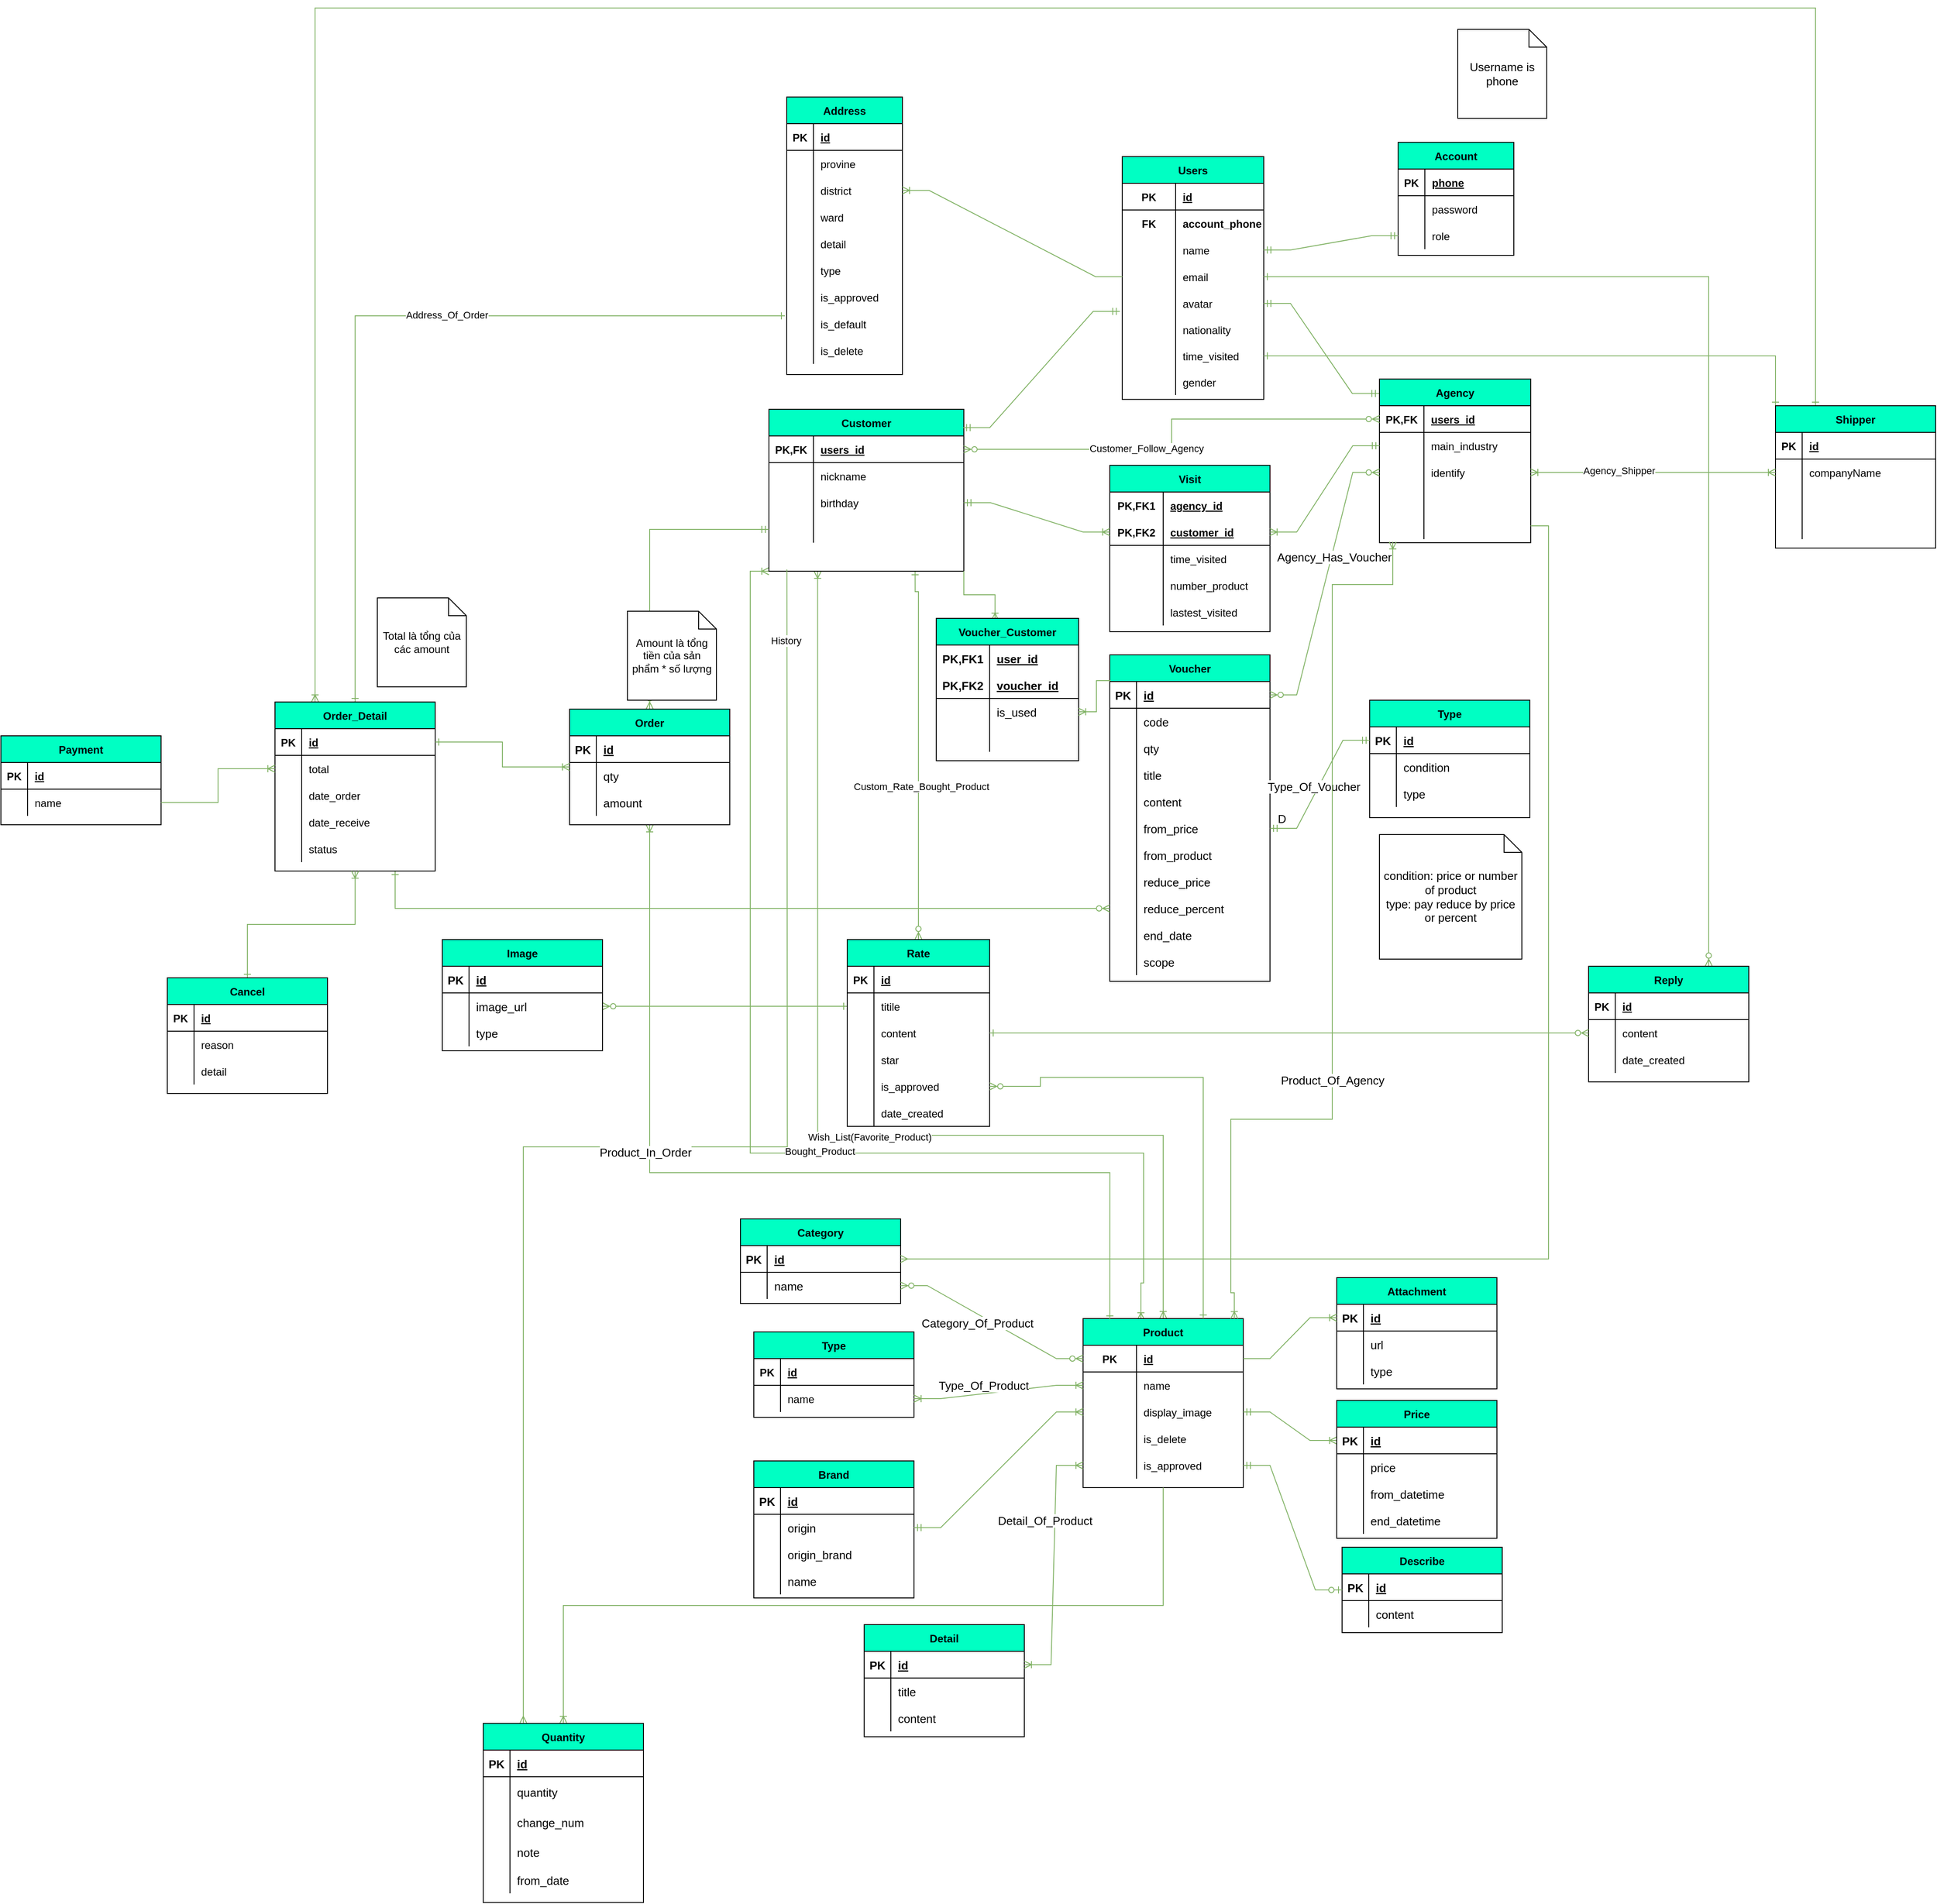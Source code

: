 <mxfile version="20.6.0" type="device"><diagram id="R2lEEEUBdFMjLlhIrx00" name="Page-1"><mxGraphModel dx="3122" dy="1934" grid="0" gridSize="10" guides="1" tooltips="1" connect="1" arrows="1" fold="1" page="1" pageScale="1" pageWidth="850" pageHeight="1100" math="0" shadow="0" extFonts="Permanent Marker^https://fonts.googleapis.com/css?family=Permanent+Marker"><root><mxCell id="0"/><mxCell id="1" parent="0"/><mxCell id="GZhKLqwadcsjV0LHvhak-1" value="Users" style="shape=table;startSize=30;container=1;collapsible=1;childLayout=tableLayout;fixedRows=1;rowLines=0;fontStyle=1;align=center;resizeLast=1;fillColor=#00FFC3;" parent="1" vertex="1"><mxGeometry x="274" y="34" width="159" height="272.824" as="geometry"/></mxCell><mxCell id="GZhKLqwadcsjV0LHvhak-5" value="" style="shape=tableRow;horizontal=0;startSize=0;swimlaneHead=0;swimlaneBody=0;fillColor=none;collapsible=0;dropTarget=0;points=[[0,0.5],[1,0.5]];portConstraint=eastwest;top=0;left=0;right=0;bottom=1;" parent="GZhKLqwadcsjV0LHvhak-1" vertex="1"><mxGeometry y="30" width="159" height="30" as="geometry"/></mxCell><mxCell id="GZhKLqwadcsjV0LHvhak-6" value="PK" style="shape=partialRectangle;connectable=0;fillColor=none;top=0;left=0;bottom=0;right=0;fontStyle=1;overflow=hidden;" parent="GZhKLqwadcsjV0LHvhak-5" vertex="1"><mxGeometry width="60" height="30" as="geometry"><mxRectangle width="60" height="30" as="alternateBounds"/></mxGeometry></mxCell><mxCell id="GZhKLqwadcsjV0LHvhak-7" value="id" style="shape=partialRectangle;connectable=0;fillColor=none;top=0;left=0;bottom=0;right=0;align=left;spacingLeft=6;fontStyle=5;overflow=hidden;" parent="GZhKLqwadcsjV0LHvhak-5" vertex="1"><mxGeometry x="60" width="99" height="30" as="geometry"><mxRectangle width="99" height="30" as="alternateBounds"/></mxGeometry></mxCell><mxCell id="GZhKLqwadcsjV0LHvhak-56" value="" style="shape=tableRow;horizontal=0;startSize=0;swimlaneHead=0;swimlaneBody=0;fillColor=none;collapsible=0;dropTarget=0;points=[[0,0.5],[1,0.5]];portConstraint=eastwest;top=0;left=0;right=0;bottom=0;" parent="GZhKLqwadcsjV0LHvhak-1" vertex="1"><mxGeometry y="60" width="159" height="30" as="geometry"/></mxCell><mxCell id="GZhKLqwadcsjV0LHvhak-57" value="FK" style="shape=partialRectangle;connectable=0;fillColor=none;top=0;left=0;bottom=0;right=0;editable=1;overflow=hidden;fontStyle=1" parent="GZhKLqwadcsjV0LHvhak-56" vertex="1"><mxGeometry width="60" height="30" as="geometry"><mxRectangle width="60" height="30" as="alternateBounds"/></mxGeometry></mxCell><mxCell id="GZhKLqwadcsjV0LHvhak-58" value="account_phone" style="shape=partialRectangle;connectable=0;fillColor=none;top=0;left=0;bottom=0;right=0;align=left;spacingLeft=6;overflow=hidden;fontStyle=1" parent="GZhKLqwadcsjV0LHvhak-56" vertex="1"><mxGeometry x="60" width="99" height="30" as="geometry"><mxRectangle width="99" height="30" as="alternateBounds"/></mxGeometry></mxCell><mxCell id="GZhKLqwadcsjV0LHvhak-8" value="" style="shape=tableRow;horizontal=0;startSize=0;swimlaneHead=0;swimlaneBody=0;fillColor=none;collapsible=0;dropTarget=0;points=[[0,0.5],[1,0.5]];portConstraint=eastwest;top=0;left=0;right=0;bottom=0;" parent="GZhKLqwadcsjV0LHvhak-1" vertex="1"><mxGeometry y="90" width="159" height="30" as="geometry"/></mxCell><mxCell id="GZhKLqwadcsjV0LHvhak-9" value="" style="shape=partialRectangle;connectable=0;fillColor=none;top=0;left=0;bottom=0;right=0;editable=1;overflow=hidden;" parent="GZhKLqwadcsjV0LHvhak-8" vertex="1"><mxGeometry width="60" height="30" as="geometry"><mxRectangle width="60" height="30" as="alternateBounds"/></mxGeometry></mxCell><mxCell id="GZhKLqwadcsjV0LHvhak-10" value="name" style="shape=partialRectangle;connectable=0;fillColor=none;top=0;left=0;bottom=0;right=0;align=left;spacingLeft=6;overflow=hidden;" parent="GZhKLqwadcsjV0LHvhak-8" vertex="1"><mxGeometry x="60" width="99" height="30" as="geometry"><mxRectangle width="99" height="30" as="alternateBounds"/></mxGeometry></mxCell><mxCell id="GZhKLqwadcsjV0LHvhak-11" value="" style="shape=tableRow;horizontal=0;startSize=0;swimlaneHead=0;swimlaneBody=0;fillColor=none;collapsible=0;dropTarget=0;points=[[0,0.5],[1,0.5]];portConstraint=eastwest;top=0;left=0;right=0;bottom=0;" parent="GZhKLqwadcsjV0LHvhak-1" vertex="1"><mxGeometry y="120" width="159" height="30" as="geometry"/></mxCell><mxCell id="GZhKLqwadcsjV0LHvhak-12" value="" style="shape=partialRectangle;connectable=0;fillColor=none;top=0;left=0;bottom=0;right=0;editable=1;overflow=hidden;" parent="GZhKLqwadcsjV0LHvhak-11" vertex="1"><mxGeometry width="60" height="30" as="geometry"><mxRectangle width="60" height="30" as="alternateBounds"/></mxGeometry></mxCell><mxCell id="GZhKLqwadcsjV0LHvhak-13" value="email" style="shape=partialRectangle;connectable=0;fillColor=none;top=0;left=0;bottom=0;right=0;align=left;spacingLeft=6;overflow=hidden;" parent="GZhKLqwadcsjV0LHvhak-11" vertex="1"><mxGeometry x="60" width="99" height="30" as="geometry"><mxRectangle width="99" height="30" as="alternateBounds"/></mxGeometry></mxCell><mxCell id="GZhKLqwadcsjV0LHvhak-60" value="" style="shape=tableRow;horizontal=0;startSize=0;swimlaneHead=0;swimlaneBody=0;fillColor=none;collapsible=0;dropTarget=0;points=[[0,0.5],[1,0.5]];portConstraint=eastwest;top=0;left=0;right=0;bottom=0;" parent="GZhKLqwadcsjV0LHvhak-1" vertex="1"><mxGeometry y="150" width="159" height="30" as="geometry"/></mxCell><mxCell id="GZhKLqwadcsjV0LHvhak-61" value="" style="shape=partialRectangle;connectable=0;fillColor=none;top=0;left=0;bottom=0;right=0;editable=1;overflow=hidden;" parent="GZhKLqwadcsjV0LHvhak-60" vertex="1"><mxGeometry width="60" height="30" as="geometry"><mxRectangle width="60" height="30" as="alternateBounds"/></mxGeometry></mxCell><mxCell id="GZhKLqwadcsjV0LHvhak-62" value="avatar" style="shape=partialRectangle;connectable=0;fillColor=none;top=0;left=0;bottom=0;right=0;align=left;spacingLeft=6;overflow=hidden;" parent="GZhKLqwadcsjV0LHvhak-60" vertex="1"><mxGeometry x="60" width="99" height="30" as="geometry"><mxRectangle width="99" height="30" as="alternateBounds"/></mxGeometry></mxCell><mxCell id="GZhKLqwadcsjV0LHvhak-135" value="" style="shape=tableRow;horizontal=0;startSize=0;swimlaneHead=0;swimlaneBody=0;fillColor=none;collapsible=0;dropTarget=0;points=[[0,0.5],[1,0.5]];portConstraint=eastwest;top=0;left=0;right=0;bottom=0;" parent="GZhKLqwadcsjV0LHvhak-1" vertex="1"><mxGeometry y="180" width="159" height="29" as="geometry"/></mxCell><mxCell id="GZhKLqwadcsjV0LHvhak-136" value="" style="shape=partialRectangle;connectable=0;fillColor=none;top=0;left=0;bottom=0;right=0;editable=1;overflow=hidden;" parent="GZhKLqwadcsjV0LHvhak-135" vertex="1"><mxGeometry width="60" height="29" as="geometry"><mxRectangle width="60" height="29" as="alternateBounds"/></mxGeometry></mxCell><mxCell id="GZhKLqwadcsjV0LHvhak-137" value="nationality" style="shape=partialRectangle;connectable=0;fillColor=none;top=0;left=0;bottom=0;right=0;align=left;spacingLeft=6;overflow=hidden;" parent="GZhKLqwadcsjV0LHvhak-135" vertex="1"><mxGeometry x="60" width="99" height="29" as="geometry"><mxRectangle width="99" height="29" as="alternateBounds"/></mxGeometry></mxCell><mxCell id="GZhKLqwadcsjV0LHvhak-77" value="" style="shape=tableRow;horizontal=0;startSize=0;swimlaneHead=0;swimlaneBody=0;fillColor=none;collapsible=0;dropTarget=0;points=[[0,0.5],[1,0.5]];portConstraint=eastwest;top=0;left=0;right=0;bottom=0;" parent="GZhKLqwadcsjV0LHvhak-1" vertex="1"><mxGeometry y="209" width="159" height="30" as="geometry"/></mxCell><mxCell id="GZhKLqwadcsjV0LHvhak-78" value="" style="shape=partialRectangle;connectable=0;fillColor=none;top=0;left=0;bottom=0;right=0;editable=1;overflow=hidden;" parent="GZhKLqwadcsjV0LHvhak-77" vertex="1"><mxGeometry width="60" height="30" as="geometry"><mxRectangle width="60" height="30" as="alternateBounds"/></mxGeometry></mxCell><mxCell id="GZhKLqwadcsjV0LHvhak-79" value="time_visited" style="shape=partialRectangle;connectable=0;fillColor=none;top=0;left=0;bottom=0;right=0;align=left;spacingLeft=6;overflow=hidden;" parent="GZhKLqwadcsjV0LHvhak-77" vertex="1"><mxGeometry x="60" width="99" height="30" as="geometry"><mxRectangle width="99" height="30" as="alternateBounds"/></mxGeometry></mxCell><mxCell id="cZCvhguPSUMXLRWKAgbE-10" value="" style="shape=tableRow;horizontal=0;startSize=0;swimlaneHead=0;swimlaneBody=0;fillColor=none;collapsible=0;dropTarget=0;points=[[0,0.5],[1,0.5]];portConstraint=eastwest;top=0;left=0;right=0;bottom=0;" parent="GZhKLqwadcsjV0LHvhak-1" vertex="1"><mxGeometry y="239" width="159" height="29" as="geometry"/></mxCell><mxCell id="cZCvhguPSUMXLRWKAgbE-11" value="" style="shape=partialRectangle;connectable=0;fillColor=none;top=0;left=0;bottom=0;right=0;editable=1;overflow=hidden;" parent="cZCvhguPSUMXLRWKAgbE-10" vertex="1"><mxGeometry width="60" height="29" as="geometry"><mxRectangle width="60" height="29" as="alternateBounds"/></mxGeometry></mxCell><mxCell id="cZCvhguPSUMXLRWKAgbE-12" value="gender" style="shape=partialRectangle;connectable=0;fillColor=none;top=0;left=0;bottom=0;right=0;align=left;spacingLeft=6;overflow=hidden;" parent="cZCvhguPSUMXLRWKAgbE-10" vertex="1"><mxGeometry x="60" width="99" height="29" as="geometry"><mxRectangle width="99" height="29" as="alternateBounds"/></mxGeometry></mxCell><mxCell id="GZhKLqwadcsjV0LHvhak-43" value="Account" style="shape=table;startSize=30;container=1;collapsible=1;childLayout=tableLayout;fixedRows=1;rowLines=0;fontStyle=1;align=center;resizeLast=1;fillColor=#00FFC3;" parent="1" vertex="1"><mxGeometry x="584" y="18" width="130" height="127" as="geometry"/></mxCell><mxCell id="GZhKLqwadcsjV0LHvhak-44" value="" style="shape=tableRow;horizontal=0;startSize=0;swimlaneHead=0;swimlaneBody=0;fillColor=none;collapsible=0;dropTarget=0;points=[[0,0.5],[1,0.5]];portConstraint=eastwest;top=0;left=0;right=0;bottom=1;" parent="GZhKLqwadcsjV0LHvhak-43" vertex="1"><mxGeometry y="30" width="130" height="30" as="geometry"/></mxCell><mxCell id="GZhKLqwadcsjV0LHvhak-45" value="PK" style="shape=partialRectangle;connectable=0;fillColor=none;top=0;left=0;bottom=0;right=0;fontStyle=1;overflow=hidden;" parent="GZhKLqwadcsjV0LHvhak-44" vertex="1"><mxGeometry width="30" height="30" as="geometry"><mxRectangle width="30" height="30" as="alternateBounds"/></mxGeometry></mxCell><mxCell id="GZhKLqwadcsjV0LHvhak-46" value="phone" style="shape=partialRectangle;connectable=0;fillColor=none;top=0;left=0;bottom=0;right=0;align=left;spacingLeft=6;fontStyle=5;overflow=hidden;" parent="GZhKLqwadcsjV0LHvhak-44" vertex="1"><mxGeometry x="30" width="100" height="30" as="geometry"><mxRectangle width="100" height="30" as="alternateBounds"/></mxGeometry></mxCell><mxCell id="GZhKLqwadcsjV0LHvhak-50" value="" style="shape=tableRow;horizontal=0;startSize=0;swimlaneHead=0;swimlaneBody=0;fillColor=none;collapsible=0;dropTarget=0;points=[[0,0.5],[1,0.5]];portConstraint=eastwest;top=0;left=0;right=0;bottom=0;" parent="GZhKLqwadcsjV0LHvhak-43" vertex="1"><mxGeometry y="60" width="130" height="30" as="geometry"/></mxCell><mxCell id="GZhKLqwadcsjV0LHvhak-51" value="" style="shape=partialRectangle;connectable=0;fillColor=none;top=0;left=0;bottom=0;right=0;editable=1;overflow=hidden;" parent="GZhKLqwadcsjV0LHvhak-50" vertex="1"><mxGeometry width="30" height="30" as="geometry"><mxRectangle width="30" height="30" as="alternateBounds"/></mxGeometry></mxCell><mxCell id="GZhKLqwadcsjV0LHvhak-52" value="password" style="shape=partialRectangle;connectable=0;fillColor=none;top=0;left=0;bottom=0;right=0;align=left;spacingLeft=6;overflow=hidden;" parent="GZhKLqwadcsjV0LHvhak-50" vertex="1"><mxGeometry x="30" width="100" height="30" as="geometry"><mxRectangle width="100" height="30" as="alternateBounds"/></mxGeometry></mxCell><mxCell id="GZhKLqwadcsjV0LHvhak-53" value="" style="shape=tableRow;horizontal=0;startSize=0;swimlaneHead=0;swimlaneBody=0;fillColor=none;collapsible=0;dropTarget=0;points=[[0,0.5],[1,0.5]];portConstraint=eastwest;top=0;left=0;right=0;bottom=0;" parent="GZhKLqwadcsjV0LHvhak-43" vertex="1"><mxGeometry y="90" width="130" height="30" as="geometry"/></mxCell><mxCell id="GZhKLqwadcsjV0LHvhak-54" value="" style="shape=partialRectangle;connectable=0;fillColor=none;top=0;left=0;bottom=0;right=0;editable=1;overflow=hidden;" parent="GZhKLqwadcsjV0LHvhak-53" vertex="1"><mxGeometry width="30" height="30" as="geometry"><mxRectangle width="30" height="30" as="alternateBounds"/></mxGeometry></mxCell><mxCell id="GZhKLqwadcsjV0LHvhak-55" value="role" style="shape=partialRectangle;connectable=0;fillColor=none;top=0;left=0;bottom=0;right=0;align=left;spacingLeft=6;overflow=hidden;" parent="GZhKLqwadcsjV0LHvhak-53" vertex="1"><mxGeometry x="30" width="100" height="30" as="geometry"><mxRectangle width="100" height="30" as="alternateBounds"/></mxGeometry></mxCell><mxCell id="GZhKLqwadcsjV0LHvhak-59" value="" style="edgeStyle=entityRelationEdgeStyle;fontSize=12;html=1;endArrow=ERmandOne;startArrow=ERmandOne;rounded=0;fillColor=#d5e8d4;strokeColor=#82b366;" parent="1" source="GZhKLqwadcsjV0LHvhak-8" target="GZhKLqwadcsjV0LHvhak-53" edge="1"><mxGeometry width="100" height="100" relative="1" as="geometry"><mxPoint x="80" y="280" as="sourcePoint"/><mxPoint x="180" y="180" as="targetPoint"/></mxGeometry></mxCell><mxCell id="2qqICTmmRaYNK--ZNqp6-52" style="edgeStyle=orthogonalEdgeStyle;rounded=0;orthogonalLoop=1;jettySize=auto;html=1;exitX=0.25;exitY=1;exitDx=0;exitDy=0;entryX=0.5;entryY=0;entryDx=0;entryDy=0;startArrow=ERoneToMany;startFill=0;endArrow=ERoneToMany;endFill=0;fillColor=#d5e8d4;strokeColor=#82b366;" parent="1" source="GZhKLqwadcsjV0LHvhak-63" target="GZhKLqwadcsjV0LHvhak-221" edge="1"><mxGeometry relative="1" as="geometry"><Array as="points"><mxPoint x="-68" y="1134"/><mxPoint x="320" y="1134"/></Array></mxGeometry></mxCell><mxCell id="2qqICTmmRaYNK--ZNqp6-53" value="Wish_List(Favorite_Product)" style="edgeLabel;html=1;align=center;verticalAlign=middle;resizable=0;points=[];" parent="2qqICTmmRaYNK--ZNqp6-52" vertex="1" connectable="0"><mxGeometry x="0.126" y="-2" relative="1" as="geometry"><mxPoint as="offset"/></mxGeometry></mxCell><mxCell id="2qqICTmmRaYNK--ZNqp6-54" style="edgeStyle=orthogonalEdgeStyle;rounded=0;orthogonalLoop=1;jettySize=auto;html=1;exitX=0;exitY=1;exitDx=0;exitDy=0;startArrow=ERoneToMany;startFill=0;endArrow=ERoneToMany;endFill=0;entryX=0.361;entryY=0.008;entryDx=0;entryDy=0;entryPerimeter=0;fillColor=#d5e8d4;strokeColor=#82b366;" parent="1" source="GZhKLqwadcsjV0LHvhak-63" target="GZhKLqwadcsjV0LHvhak-221" edge="1"><mxGeometry relative="1" as="geometry"><mxPoint x="306" y="1300" as="targetPoint"/><Array as="points"><mxPoint x="-144" y="500"/><mxPoint x="-144" y="1154"/><mxPoint x="298" y="1154"/><mxPoint x="298" y="1300"/><mxPoint x="295" y="1300"/></Array></mxGeometry></mxCell><mxCell id="2qqICTmmRaYNK--ZNqp6-57" value="Bought_Product" style="edgeLabel;html=1;align=center;verticalAlign=middle;resizable=0;points=[];" parent="2qqICTmmRaYNK--ZNqp6-54" vertex="1" connectable="0"><mxGeometry x="0.151" y="2" relative="1" as="geometry"><mxPoint as="offset"/></mxGeometry></mxCell><mxCell id="2qqICTmmRaYNK--ZNqp6-58" style="edgeStyle=orthogonalEdgeStyle;rounded=0;orthogonalLoop=1;jettySize=auto;html=1;entryX=0.5;entryY=0;entryDx=0;entryDy=0;startArrow=ERone;startFill=0;endArrow=ERzeroToMany;endFill=0;exitX=0.75;exitY=1;exitDx=0;exitDy=0;fillColor=#d5e8d4;strokeColor=#82b366;" parent="1" source="GZhKLqwadcsjV0LHvhak-63" target="2qqICTmmRaYNK--ZNqp6-36" edge="1"><mxGeometry relative="1" as="geometry"><mxPoint x="-41" y="501" as="sourcePoint"/><Array as="points"><mxPoint x="41" y="523"/><mxPoint x="45" y="523"/></Array></mxGeometry></mxCell><mxCell id="2qqICTmmRaYNK--ZNqp6-62" value="Custom_Rate_Bought_Product" style="edgeLabel;html=1;align=center;verticalAlign=middle;resizable=0;points=[];" parent="2qqICTmmRaYNK--ZNqp6-58" vertex="1" connectable="0"><mxGeometry x="0.172" y="3" relative="1" as="geometry"><mxPoint as="offset"/></mxGeometry></mxCell><mxCell id="GZhKLqwadcsjV0LHvhak-63" value="Customer" style="shape=table;startSize=30;container=1;collapsible=1;childLayout=tableLayout;fixedRows=1;rowLines=0;fontStyle=1;align=center;resizeLast=1;fillColor=#00FFC3;" parent="1" vertex="1"><mxGeometry x="-123" y="318" width="219" height="182" as="geometry"/></mxCell><mxCell id="GZhKLqwadcsjV0LHvhak-64" value="" style="shape=tableRow;horizontal=0;startSize=0;swimlaneHead=0;swimlaneBody=0;fillColor=none;collapsible=0;dropTarget=0;points=[[0,0.5],[1,0.5]];portConstraint=eastwest;top=0;left=0;right=0;bottom=1;" parent="GZhKLqwadcsjV0LHvhak-63" vertex="1"><mxGeometry y="30" width="219" height="30" as="geometry"/></mxCell><mxCell id="GZhKLqwadcsjV0LHvhak-65" value="PK,FK" style="shape=partialRectangle;connectable=0;fillColor=none;top=0;left=0;bottom=0;right=0;fontStyle=1;overflow=hidden;" parent="GZhKLqwadcsjV0LHvhak-64" vertex="1"><mxGeometry width="50" height="30" as="geometry"><mxRectangle width="50" height="30" as="alternateBounds"/></mxGeometry></mxCell><mxCell id="GZhKLqwadcsjV0LHvhak-66" value="users_id" style="shape=partialRectangle;connectable=0;fillColor=none;top=0;left=0;bottom=0;right=0;align=left;spacingLeft=6;fontStyle=5;overflow=hidden;" parent="GZhKLqwadcsjV0LHvhak-64" vertex="1"><mxGeometry x="50" width="169" height="30" as="geometry"><mxRectangle width="169" height="30" as="alternateBounds"/></mxGeometry></mxCell><mxCell id="GZhKLqwadcsjV0LHvhak-67" value="" style="shape=tableRow;horizontal=0;startSize=0;swimlaneHead=0;swimlaneBody=0;fillColor=none;collapsible=0;dropTarget=0;points=[[0,0.5],[1,0.5]];portConstraint=eastwest;top=0;left=0;right=0;bottom=0;" parent="GZhKLqwadcsjV0LHvhak-63" vertex="1"><mxGeometry y="60" width="219" height="30" as="geometry"/></mxCell><mxCell id="GZhKLqwadcsjV0LHvhak-68" value="" style="shape=partialRectangle;connectable=0;fillColor=none;top=0;left=0;bottom=0;right=0;editable=1;overflow=hidden;" parent="GZhKLqwadcsjV0LHvhak-67" vertex="1"><mxGeometry width="50" height="30" as="geometry"><mxRectangle width="50" height="30" as="alternateBounds"/></mxGeometry></mxCell><mxCell id="GZhKLqwadcsjV0LHvhak-69" value="nickname" style="shape=partialRectangle;connectable=0;fillColor=none;top=0;left=0;bottom=0;right=0;align=left;spacingLeft=6;overflow=hidden;" parent="GZhKLqwadcsjV0LHvhak-67" vertex="1"><mxGeometry x="50" width="169" height="30" as="geometry"><mxRectangle width="169" height="30" as="alternateBounds"/></mxGeometry></mxCell><mxCell id="GZhKLqwadcsjV0LHvhak-414" value="" style="shape=tableRow;horizontal=0;startSize=0;swimlaneHead=0;swimlaneBody=0;fillColor=none;collapsible=0;dropTarget=0;points=[[0,0.5],[1,0.5]];portConstraint=eastwest;top=0;left=0;right=0;bottom=0;" parent="GZhKLqwadcsjV0LHvhak-63" vertex="1"><mxGeometry y="90" width="219" height="30" as="geometry"/></mxCell><mxCell id="GZhKLqwadcsjV0LHvhak-415" value="" style="shape=partialRectangle;connectable=0;fillColor=none;top=0;left=0;bottom=0;right=0;editable=1;overflow=hidden;" parent="GZhKLqwadcsjV0LHvhak-414" vertex="1"><mxGeometry width="50" height="30" as="geometry"><mxRectangle width="50" height="30" as="alternateBounds"/></mxGeometry></mxCell><mxCell id="GZhKLqwadcsjV0LHvhak-416" value="birthday" style="shape=partialRectangle;connectable=0;fillColor=none;top=0;left=0;bottom=0;right=0;align=left;spacingLeft=6;overflow=hidden;" parent="GZhKLqwadcsjV0LHvhak-414" vertex="1"><mxGeometry x="50" width="169" height="30" as="geometry"><mxRectangle width="169" height="30" as="alternateBounds"/></mxGeometry></mxCell><mxCell id="GZhKLqwadcsjV0LHvhak-70" value="" style="shape=tableRow;horizontal=0;startSize=0;swimlaneHead=0;swimlaneBody=0;fillColor=none;collapsible=0;dropTarget=0;points=[[0,0.5],[1,0.5]];portConstraint=eastwest;top=0;left=0;right=0;bottom=0;" parent="GZhKLqwadcsjV0LHvhak-63" vertex="1"><mxGeometry y="120" width="219" height="30" as="geometry"/></mxCell><mxCell id="GZhKLqwadcsjV0LHvhak-71" value="" style="shape=partialRectangle;connectable=0;fillColor=none;top=0;left=0;bottom=0;right=0;editable=1;overflow=hidden;" parent="GZhKLqwadcsjV0LHvhak-70" vertex="1"><mxGeometry width="50" height="30" as="geometry"><mxRectangle width="50" height="30" as="alternateBounds"/></mxGeometry></mxCell><mxCell id="GZhKLqwadcsjV0LHvhak-72" value="" style="shape=partialRectangle;connectable=0;fillColor=none;top=0;left=0;bottom=0;right=0;align=left;spacingLeft=6;overflow=hidden;" parent="GZhKLqwadcsjV0LHvhak-70" vertex="1"><mxGeometry x="50" width="169" height="30" as="geometry"><mxRectangle width="169" height="30" as="alternateBounds"/></mxGeometry></mxCell><mxCell id="GZhKLqwadcsjV0LHvhak-80" value="Agency" style="shape=table;startSize=30;container=1;collapsible=1;childLayout=tableLayout;fixedRows=1;rowLines=0;fontStyle=1;align=center;resizeLast=1;fillColor=#00FFC3;" parent="1" vertex="1"><mxGeometry x="563" y="284" width="170" height="184" as="geometry"/></mxCell><mxCell id="GZhKLqwadcsjV0LHvhak-81" value="" style="shape=tableRow;horizontal=0;startSize=0;swimlaneHead=0;swimlaneBody=0;fillColor=none;collapsible=0;dropTarget=0;points=[[0,0.5],[1,0.5]];portConstraint=eastwest;top=0;left=0;right=0;bottom=1;" parent="GZhKLqwadcsjV0LHvhak-80" vertex="1"><mxGeometry y="30" width="170" height="30" as="geometry"/></mxCell><mxCell id="GZhKLqwadcsjV0LHvhak-82" value="PK,FK" style="shape=partialRectangle;connectable=0;fillColor=none;top=0;left=0;bottom=0;right=0;fontStyle=1;overflow=hidden;" parent="GZhKLqwadcsjV0LHvhak-81" vertex="1"><mxGeometry width="50" height="30" as="geometry"><mxRectangle width="50" height="30" as="alternateBounds"/></mxGeometry></mxCell><mxCell id="GZhKLqwadcsjV0LHvhak-83" value="users_id" style="shape=partialRectangle;connectable=0;fillColor=none;top=0;left=0;bottom=0;right=0;align=left;spacingLeft=6;fontStyle=5;overflow=hidden;" parent="GZhKLqwadcsjV0LHvhak-81" vertex="1"><mxGeometry x="50" width="120" height="30" as="geometry"><mxRectangle width="120" height="30" as="alternateBounds"/></mxGeometry></mxCell><mxCell id="GZhKLqwadcsjV0LHvhak-84" value="" style="shape=tableRow;horizontal=0;startSize=0;swimlaneHead=0;swimlaneBody=0;fillColor=none;collapsible=0;dropTarget=0;points=[[0,0.5],[1,0.5]];portConstraint=eastwest;top=0;left=0;right=0;bottom=0;" parent="GZhKLqwadcsjV0LHvhak-80" vertex="1"><mxGeometry y="60" width="170" height="30" as="geometry"/></mxCell><mxCell id="GZhKLqwadcsjV0LHvhak-85" value="" style="shape=partialRectangle;connectable=0;fillColor=none;top=0;left=0;bottom=0;right=0;editable=1;overflow=hidden;" parent="GZhKLqwadcsjV0LHvhak-84" vertex="1"><mxGeometry width="50" height="30" as="geometry"><mxRectangle width="50" height="30" as="alternateBounds"/></mxGeometry></mxCell><mxCell id="GZhKLqwadcsjV0LHvhak-86" value="main_industry" style="shape=partialRectangle;connectable=0;fillColor=none;top=0;left=0;bottom=0;right=0;align=left;spacingLeft=6;overflow=hidden;" parent="GZhKLqwadcsjV0LHvhak-84" vertex="1"><mxGeometry x="50" width="120" height="30" as="geometry"><mxRectangle width="120" height="30" as="alternateBounds"/></mxGeometry></mxCell><mxCell id="GZhKLqwadcsjV0LHvhak-87" value="" style="shape=tableRow;horizontal=0;startSize=0;swimlaneHead=0;swimlaneBody=0;fillColor=none;collapsible=0;dropTarget=0;points=[[0,0.5],[1,0.5]];portConstraint=eastwest;top=0;left=0;right=0;bottom=0;" parent="GZhKLqwadcsjV0LHvhak-80" vertex="1"><mxGeometry y="90" width="170" height="30" as="geometry"/></mxCell><mxCell id="GZhKLqwadcsjV0LHvhak-88" value="" style="shape=partialRectangle;connectable=0;fillColor=none;top=0;left=0;bottom=0;right=0;editable=1;overflow=hidden;" parent="GZhKLqwadcsjV0LHvhak-87" vertex="1"><mxGeometry width="50" height="30" as="geometry"><mxRectangle width="50" height="30" as="alternateBounds"/></mxGeometry></mxCell><mxCell id="GZhKLqwadcsjV0LHvhak-89" value="identify" style="shape=partialRectangle;connectable=0;fillColor=none;top=0;left=0;bottom=0;right=0;align=left;spacingLeft=6;overflow=hidden;" parent="GZhKLqwadcsjV0LHvhak-87" vertex="1"><mxGeometry x="50" width="120" height="30" as="geometry"><mxRectangle width="120" height="30" as="alternateBounds"/></mxGeometry></mxCell><mxCell id="GZhKLqwadcsjV0LHvhak-418" value="" style="shape=tableRow;horizontal=0;startSize=0;swimlaneHead=0;swimlaneBody=0;fillColor=none;collapsible=0;dropTarget=0;points=[[0,0.5],[1,0.5]];portConstraint=eastwest;top=0;left=0;right=0;bottom=0;" parent="GZhKLqwadcsjV0LHvhak-80" vertex="1"><mxGeometry y="120" width="170" height="30" as="geometry"/></mxCell><mxCell id="GZhKLqwadcsjV0LHvhak-419" value="" style="shape=partialRectangle;connectable=0;fillColor=none;top=0;left=0;bottom=0;right=0;editable=1;overflow=hidden;" parent="GZhKLqwadcsjV0LHvhak-418" vertex="1"><mxGeometry width="50" height="30" as="geometry"><mxRectangle width="50" height="30" as="alternateBounds"/></mxGeometry></mxCell><mxCell id="GZhKLqwadcsjV0LHvhak-420" value="" style="shape=partialRectangle;connectable=0;fillColor=none;top=0;left=0;bottom=0;right=0;align=left;spacingLeft=6;overflow=hidden;" parent="GZhKLqwadcsjV0LHvhak-418" vertex="1"><mxGeometry x="50" width="120" height="30" as="geometry"><mxRectangle width="120" height="30" as="alternateBounds"/></mxGeometry></mxCell><mxCell id="GZhKLqwadcsjV0LHvhak-459" value="" style="shape=tableRow;horizontal=0;startSize=0;swimlaneHead=0;swimlaneBody=0;fillColor=none;collapsible=0;dropTarget=0;points=[[0,0.5],[1,0.5]];portConstraint=eastwest;top=0;left=0;right=0;bottom=0;" parent="GZhKLqwadcsjV0LHvhak-80" vertex="1"><mxGeometry y="150" width="170" height="30" as="geometry"/></mxCell><mxCell id="GZhKLqwadcsjV0LHvhak-460" value="" style="shape=partialRectangle;connectable=0;fillColor=none;top=0;left=0;bottom=0;right=0;editable=1;overflow=hidden;" parent="GZhKLqwadcsjV0LHvhak-459" vertex="1"><mxGeometry width="50" height="30" as="geometry"><mxRectangle width="50" height="30" as="alternateBounds"/></mxGeometry></mxCell><mxCell id="GZhKLqwadcsjV0LHvhak-461" value="" style="shape=partialRectangle;connectable=0;fillColor=none;top=0;left=0;bottom=0;right=0;align=left;spacingLeft=6;overflow=hidden;" parent="GZhKLqwadcsjV0LHvhak-459" vertex="1"><mxGeometry x="50" width="120" height="30" as="geometry"><mxRectangle width="120" height="30" as="alternateBounds"/></mxGeometry></mxCell><mxCell id="GZhKLqwadcsjV0LHvhak-93" value="" style="edgeStyle=entityRelationEdgeStyle;fontSize=12;html=1;endArrow=ERmandOne;startArrow=ERmandOne;rounded=0;entryX=-0.017;entryY=0.8;entryDx=0;entryDy=0;entryPerimeter=0;exitX=0.996;exitY=0.113;exitDx=0;exitDy=0;exitPerimeter=0;fillColor=#d5e8d4;strokeColor=#82b366;" parent="1" source="GZhKLqwadcsjV0LHvhak-63" target="GZhKLqwadcsjV0LHvhak-60" edge="1"><mxGeometry width="100" height="100" relative="1" as="geometry"><mxPoint x="120" y="320" as="sourcePoint"/><mxPoint x="220" y="220" as="targetPoint"/></mxGeometry></mxCell><mxCell id="GZhKLqwadcsjV0LHvhak-98" value="" style="edgeStyle=entityRelationEdgeStyle;fontSize=12;html=1;endArrow=ERmandOne;startArrow=ERmandOne;rounded=0;entryX=-0.003;entryY=0.088;entryDx=0;entryDy=0;entryPerimeter=0;exitX=1;exitY=0.5;exitDx=0;exitDy=0;fillColor=#d5e8d4;strokeColor=#82b366;" parent="1" source="GZhKLqwadcsjV0LHvhak-60" target="GZhKLqwadcsjV0LHvhak-80" edge="1"><mxGeometry width="100" height="100" relative="1" as="geometry"><mxPoint x="350" y="450" as="sourcePoint"/><mxPoint x="450" y="350" as="targetPoint"/></mxGeometry></mxCell><mxCell id="GZhKLqwadcsjV0LHvhak-99" value="Address" style="shape=table;startSize=30;container=1;collapsible=1;childLayout=tableLayout;fixedRows=1;rowLines=0;fontStyle=1;align=center;resizeLast=1;fillColor=#00FFC3;" parent="1" vertex="1"><mxGeometry x="-103" y="-33" width="130" height="312" as="geometry"/></mxCell><mxCell id="GZhKLqwadcsjV0LHvhak-100" value="" style="shape=tableRow;horizontal=0;startSize=0;swimlaneHead=0;swimlaneBody=0;fillColor=none;collapsible=0;dropTarget=0;points=[[0,0.5],[1,0.5]];portConstraint=eastwest;top=0;left=0;right=0;bottom=1;" parent="GZhKLqwadcsjV0LHvhak-99" vertex="1"><mxGeometry y="30" width="130" height="30" as="geometry"/></mxCell><mxCell id="GZhKLqwadcsjV0LHvhak-101" value="PK" style="shape=partialRectangle;connectable=0;fillColor=none;top=0;left=0;bottom=0;right=0;fontStyle=1;overflow=hidden;" parent="GZhKLqwadcsjV0LHvhak-100" vertex="1"><mxGeometry width="30" height="30" as="geometry"><mxRectangle width="30" height="30" as="alternateBounds"/></mxGeometry></mxCell><mxCell id="GZhKLqwadcsjV0LHvhak-102" value="id" style="shape=partialRectangle;connectable=0;fillColor=none;top=0;left=0;bottom=0;right=0;align=left;spacingLeft=6;fontStyle=5;overflow=hidden;" parent="GZhKLqwadcsjV0LHvhak-100" vertex="1"><mxGeometry x="30" width="100" height="30" as="geometry"><mxRectangle width="100" height="30" as="alternateBounds"/></mxGeometry></mxCell><mxCell id="GZhKLqwadcsjV0LHvhak-103" value="" style="shape=tableRow;horizontal=0;startSize=0;swimlaneHead=0;swimlaneBody=0;fillColor=none;collapsible=0;dropTarget=0;points=[[0,0.5],[1,0.5]];portConstraint=eastwest;top=0;left=0;right=0;bottom=0;" parent="GZhKLqwadcsjV0LHvhak-99" vertex="1"><mxGeometry y="60" width="130" height="30" as="geometry"/></mxCell><mxCell id="GZhKLqwadcsjV0LHvhak-104" value="" style="shape=partialRectangle;connectable=0;fillColor=none;top=0;left=0;bottom=0;right=0;editable=1;overflow=hidden;" parent="GZhKLqwadcsjV0LHvhak-103" vertex="1"><mxGeometry width="30" height="30" as="geometry"><mxRectangle width="30" height="30" as="alternateBounds"/></mxGeometry></mxCell><mxCell id="GZhKLqwadcsjV0LHvhak-105" value="provine" style="shape=partialRectangle;connectable=0;fillColor=none;top=0;left=0;bottom=0;right=0;align=left;spacingLeft=6;overflow=hidden;" parent="GZhKLqwadcsjV0LHvhak-103" vertex="1"><mxGeometry x="30" width="100" height="30" as="geometry"><mxRectangle width="100" height="30" as="alternateBounds"/></mxGeometry></mxCell><mxCell id="GZhKLqwadcsjV0LHvhak-106" value="" style="shape=tableRow;horizontal=0;startSize=0;swimlaneHead=0;swimlaneBody=0;fillColor=none;collapsible=0;dropTarget=0;points=[[0,0.5],[1,0.5]];portConstraint=eastwest;top=0;left=0;right=0;bottom=0;" parent="GZhKLqwadcsjV0LHvhak-99" vertex="1"><mxGeometry y="90" width="130" height="30" as="geometry"/></mxCell><mxCell id="GZhKLqwadcsjV0LHvhak-107" value="" style="shape=partialRectangle;connectable=0;fillColor=none;top=0;left=0;bottom=0;right=0;editable=1;overflow=hidden;" parent="GZhKLqwadcsjV0LHvhak-106" vertex="1"><mxGeometry width="30" height="30" as="geometry"><mxRectangle width="30" height="30" as="alternateBounds"/></mxGeometry></mxCell><mxCell id="GZhKLqwadcsjV0LHvhak-108" value="district" style="shape=partialRectangle;connectable=0;fillColor=none;top=0;left=0;bottom=0;right=0;align=left;spacingLeft=6;overflow=hidden;" parent="GZhKLqwadcsjV0LHvhak-106" vertex="1"><mxGeometry x="30" width="100" height="30" as="geometry"><mxRectangle width="100" height="30" as="alternateBounds"/></mxGeometry></mxCell><mxCell id="GZhKLqwadcsjV0LHvhak-109" value="" style="shape=tableRow;horizontal=0;startSize=0;swimlaneHead=0;swimlaneBody=0;fillColor=none;collapsible=0;dropTarget=0;points=[[0,0.5],[1,0.5]];portConstraint=eastwest;top=0;left=0;right=0;bottom=0;" parent="GZhKLqwadcsjV0LHvhak-99" vertex="1"><mxGeometry y="120" width="130" height="30" as="geometry"/></mxCell><mxCell id="GZhKLqwadcsjV0LHvhak-110" value="" style="shape=partialRectangle;connectable=0;fillColor=none;top=0;left=0;bottom=0;right=0;editable=1;overflow=hidden;" parent="GZhKLqwadcsjV0LHvhak-109" vertex="1"><mxGeometry width="30" height="30" as="geometry"><mxRectangle width="30" height="30" as="alternateBounds"/></mxGeometry></mxCell><mxCell id="GZhKLqwadcsjV0LHvhak-111" value="ward" style="shape=partialRectangle;connectable=0;fillColor=none;top=0;left=0;bottom=0;right=0;align=left;spacingLeft=6;overflow=hidden;" parent="GZhKLqwadcsjV0LHvhak-109" vertex="1"><mxGeometry x="30" width="100" height="30" as="geometry"><mxRectangle width="100" height="30" as="alternateBounds"/></mxGeometry></mxCell><mxCell id="GZhKLqwadcsjV0LHvhak-113" value="" style="shape=tableRow;horizontal=0;startSize=0;swimlaneHead=0;swimlaneBody=0;fillColor=none;collapsible=0;dropTarget=0;points=[[0,0.5],[1,0.5]];portConstraint=eastwest;top=0;left=0;right=0;bottom=0;" parent="GZhKLqwadcsjV0LHvhak-99" vertex="1"><mxGeometry y="150" width="130" height="30" as="geometry"/></mxCell><mxCell id="GZhKLqwadcsjV0LHvhak-114" value="" style="shape=partialRectangle;connectable=0;fillColor=none;top=0;left=0;bottom=0;right=0;editable=1;overflow=hidden;" parent="GZhKLqwadcsjV0LHvhak-113" vertex="1"><mxGeometry width="30" height="30" as="geometry"><mxRectangle width="30" height="30" as="alternateBounds"/></mxGeometry></mxCell><mxCell id="GZhKLqwadcsjV0LHvhak-115" value="detail" style="shape=partialRectangle;connectable=0;fillColor=none;top=0;left=0;bottom=0;right=0;align=left;spacingLeft=6;overflow=hidden;" parent="GZhKLqwadcsjV0LHvhak-113" vertex="1"><mxGeometry x="30" width="100" height="30" as="geometry"><mxRectangle width="100" height="30" as="alternateBounds"/></mxGeometry></mxCell><mxCell id="GZhKLqwadcsjV0LHvhak-182" value="" style="shape=tableRow;horizontal=0;startSize=0;swimlaneHead=0;swimlaneBody=0;fillColor=none;collapsible=0;dropTarget=0;points=[[0,0.5],[1,0.5]];portConstraint=eastwest;top=0;left=0;right=0;bottom=0;" parent="GZhKLqwadcsjV0LHvhak-99" vertex="1"><mxGeometry y="180" width="130" height="30" as="geometry"/></mxCell><mxCell id="GZhKLqwadcsjV0LHvhak-183" value="" style="shape=partialRectangle;connectable=0;fillColor=none;top=0;left=0;bottom=0;right=0;editable=1;overflow=hidden;" parent="GZhKLqwadcsjV0LHvhak-182" vertex="1"><mxGeometry width="30" height="30" as="geometry"><mxRectangle width="30" height="30" as="alternateBounds"/></mxGeometry></mxCell><mxCell id="GZhKLqwadcsjV0LHvhak-184" value="type" style="shape=partialRectangle;connectable=0;fillColor=none;top=0;left=0;bottom=0;right=0;align=left;spacingLeft=6;overflow=hidden;" parent="GZhKLqwadcsjV0LHvhak-182" vertex="1"><mxGeometry x="30" width="100" height="30" as="geometry"><mxRectangle width="100" height="30" as="alternateBounds"/></mxGeometry></mxCell><mxCell id="cZCvhguPSUMXLRWKAgbE-1" value="" style="shape=tableRow;horizontal=0;startSize=0;swimlaneHead=0;swimlaneBody=0;fillColor=none;collapsible=0;dropTarget=0;points=[[0,0.5],[1,0.5]];portConstraint=eastwest;top=0;left=0;right=0;bottom=0;" parent="GZhKLqwadcsjV0LHvhak-99" vertex="1"><mxGeometry y="210" width="130" height="30" as="geometry"/></mxCell><mxCell id="cZCvhguPSUMXLRWKAgbE-2" value="" style="shape=partialRectangle;connectable=0;fillColor=none;top=0;left=0;bottom=0;right=0;editable=1;overflow=hidden;" parent="cZCvhguPSUMXLRWKAgbE-1" vertex="1"><mxGeometry width="30" height="30" as="geometry"><mxRectangle width="30" height="30" as="alternateBounds"/></mxGeometry></mxCell><mxCell id="cZCvhguPSUMXLRWKAgbE-3" value="is_approved" style="shape=partialRectangle;connectable=0;fillColor=none;top=0;left=0;bottom=0;right=0;align=left;spacingLeft=6;overflow=hidden;" parent="cZCvhguPSUMXLRWKAgbE-1" vertex="1"><mxGeometry x="30" width="100" height="30" as="geometry"><mxRectangle width="100" height="30" as="alternateBounds"/></mxGeometry></mxCell><mxCell id="cZCvhguPSUMXLRWKAgbE-7" value="" style="shape=tableRow;horizontal=0;startSize=0;swimlaneHead=0;swimlaneBody=0;fillColor=none;collapsible=0;dropTarget=0;points=[[0,0.5],[1,0.5]];portConstraint=eastwest;top=0;left=0;right=0;bottom=0;" parent="GZhKLqwadcsjV0LHvhak-99" vertex="1"><mxGeometry y="240" width="130" height="30" as="geometry"/></mxCell><mxCell id="cZCvhguPSUMXLRWKAgbE-8" value="" style="shape=partialRectangle;connectable=0;fillColor=none;top=0;left=0;bottom=0;right=0;editable=1;overflow=hidden;" parent="cZCvhguPSUMXLRWKAgbE-7" vertex="1"><mxGeometry width="30" height="30" as="geometry"><mxRectangle width="30" height="30" as="alternateBounds"/></mxGeometry></mxCell><mxCell id="cZCvhguPSUMXLRWKAgbE-9" value="is_default" style="shape=partialRectangle;connectable=0;fillColor=none;top=0;left=0;bottom=0;right=0;align=left;spacingLeft=6;overflow=hidden;" parent="cZCvhguPSUMXLRWKAgbE-7" vertex="1"><mxGeometry x="30" width="100" height="30" as="geometry"><mxRectangle width="100" height="30" as="alternateBounds"/></mxGeometry></mxCell><mxCell id="ZAOij8UQU28a_JyDHNiX-1" value="" style="shape=tableRow;horizontal=0;startSize=0;swimlaneHead=0;swimlaneBody=0;fillColor=none;collapsible=0;dropTarget=0;points=[[0,0.5],[1,0.5]];portConstraint=eastwest;top=0;left=0;right=0;bottom=0;" parent="GZhKLqwadcsjV0LHvhak-99" vertex="1"><mxGeometry y="270" width="130" height="30" as="geometry"/></mxCell><mxCell id="ZAOij8UQU28a_JyDHNiX-2" value="" style="shape=partialRectangle;connectable=0;fillColor=none;top=0;left=0;bottom=0;right=0;editable=1;overflow=hidden;" parent="ZAOij8UQU28a_JyDHNiX-1" vertex="1"><mxGeometry width="30" height="30" as="geometry"><mxRectangle width="30" height="30" as="alternateBounds"/></mxGeometry></mxCell><mxCell id="ZAOij8UQU28a_JyDHNiX-3" value="is_delete" style="shape=partialRectangle;connectable=0;fillColor=none;top=0;left=0;bottom=0;right=0;align=left;spacingLeft=6;overflow=hidden;" parent="ZAOij8UQU28a_JyDHNiX-1" vertex="1"><mxGeometry x="30" width="100" height="30" as="geometry"><mxRectangle width="100" height="30" as="alternateBounds"/></mxGeometry></mxCell><mxCell id="GZhKLqwadcsjV0LHvhak-112" value="" style="edgeStyle=entityRelationEdgeStyle;fontSize=12;html=1;endArrow=ERoneToMany;rounded=0;fillColor=#d5e8d4;strokeColor=#82b366;" parent="1" source="GZhKLqwadcsjV0LHvhak-11" target="GZhKLqwadcsjV0LHvhak-106" edge="1"><mxGeometry width="100" height="100" relative="1" as="geometry"><mxPoint x="450" y="180" as="sourcePoint"/><mxPoint x="550" y="80" as="targetPoint"/></mxGeometry></mxCell><mxCell id="GZhKLqwadcsjV0LHvhak-158" value="Visit" style="shape=table;startSize=30;container=1;collapsible=1;childLayout=tableLayout;fixedRows=1;rowLines=0;fontStyle=1;align=center;resizeLast=1;fillColor=#00FFC3;" parent="1" vertex="1"><mxGeometry x="260" y="381" width="180" height="187" as="geometry"/></mxCell><mxCell id="GZhKLqwadcsjV0LHvhak-159" value="" style="shape=tableRow;horizontal=0;startSize=0;swimlaneHead=0;swimlaneBody=0;fillColor=none;collapsible=0;dropTarget=0;points=[[0,0.5],[1,0.5]];portConstraint=eastwest;top=0;left=0;right=0;bottom=0;" parent="GZhKLqwadcsjV0LHvhak-158" vertex="1"><mxGeometry y="30" width="180" height="30" as="geometry"/></mxCell><mxCell id="GZhKLqwadcsjV0LHvhak-160" value="PK,FK1" style="shape=partialRectangle;connectable=0;fillColor=none;top=0;left=0;bottom=0;right=0;fontStyle=1;overflow=hidden;" parent="GZhKLqwadcsjV0LHvhak-159" vertex="1"><mxGeometry width="60" height="30" as="geometry"><mxRectangle width="60" height="30" as="alternateBounds"/></mxGeometry></mxCell><mxCell id="GZhKLqwadcsjV0LHvhak-161" value="agency_id" style="shape=partialRectangle;connectable=0;fillColor=none;top=0;left=0;bottom=0;right=0;align=left;spacingLeft=6;fontStyle=5;overflow=hidden;" parent="GZhKLqwadcsjV0LHvhak-159" vertex="1"><mxGeometry x="60" width="120" height="30" as="geometry"><mxRectangle width="120" height="30" as="alternateBounds"/></mxGeometry></mxCell><mxCell id="GZhKLqwadcsjV0LHvhak-162" value="" style="shape=tableRow;horizontal=0;startSize=0;swimlaneHead=0;swimlaneBody=0;fillColor=none;collapsible=0;dropTarget=0;points=[[0,0.5],[1,0.5]];portConstraint=eastwest;top=0;left=0;right=0;bottom=1;" parent="GZhKLqwadcsjV0LHvhak-158" vertex="1"><mxGeometry y="60" width="180" height="30" as="geometry"/></mxCell><mxCell id="GZhKLqwadcsjV0LHvhak-163" value="PK,FK2" style="shape=partialRectangle;connectable=0;fillColor=none;top=0;left=0;bottom=0;right=0;fontStyle=1;overflow=hidden;" parent="GZhKLqwadcsjV0LHvhak-162" vertex="1"><mxGeometry width="60" height="30" as="geometry"><mxRectangle width="60" height="30" as="alternateBounds"/></mxGeometry></mxCell><mxCell id="GZhKLqwadcsjV0LHvhak-164" value="customer_id" style="shape=partialRectangle;connectable=0;fillColor=none;top=0;left=0;bottom=0;right=0;align=left;spacingLeft=6;fontStyle=5;overflow=hidden;" parent="GZhKLqwadcsjV0LHvhak-162" vertex="1"><mxGeometry x="60" width="120" height="30" as="geometry"><mxRectangle width="120" height="30" as="alternateBounds"/></mxGeometry></mxCell><mxCell id="GZhKLqwadcsjV0LHvhak-165" value="" style="shape=tableRow;horizontal=0;startSize=0;swimlaneHead=0;swimlaneBody=0;fillColor=none;collapsible=0;dropTarget=0;points=[[0,0.5],[1,0.5]];portConstraint=eastwest;top=0;left=0;right=0;bottom=0;" parent="GZhKLqwadcsjV0LHvhak-158" vertex="1"><mxGeometry y="90" width="180" height="30" as="geometry"/></mxCell><mxCell id="GZhKLqwadcsjV0LHvhak-166" value="" style="shape=partialRectangle;connectable=0;fillColor=none;top=0;left=0;bottom=0;right=0;editable=1;overflow=hidden;" parent="GZhKLqwadcsjV0LHvhak-165" vertex="1"><mxGeometry width="60" height="30" as="geometry"><mxRectangle width="60" height="30" as="alternateBounds"/></mxGeometry></mxCell><mxCell id="GZhKLqwadcsjV0LHvhak-167" value="time_visited" style="shape=partialRectangle;connectable=0;fillColor=none;top=0;left=0;bottom=0;right=0;align=left;spacingLeft=6;overflow=hidden;" parent="GZhKLqwadcsjV0LHvhak-165" vertex="1"><mxGeometry x="60" width="120" height="30" as="geometry"><mxRectangle width="120" height="30" as="alternateBounds"/></mxGeometry></mxCell><mxCell id="GZhKLqwadcsjV0LHvhak-168" value="" style="shape=tableRow;horizontal=0;startSize=0;swimlaneHead=0;swimlaneBody=0;fillColor=none;collapsible=0;dropTarget=0;points=[[0,0.5],[1,0.5]];portConstraint=eastwest;top=0;left=0;right=0;bottom=0;" parent="GZhKLqwadcsjV0LHvhak-158" vertex="1"><mxGeometry y="120" width="180" height="30" as="geometry"/></mxCell><mxCell id="GZhKLqwadcsjV0LHvhak-169" value="" style="shape=partialRectangle;connectable=0;fillColor=none;top=0;left=0;bottom=0;right=0;editable=1;overflow=hidden;" parent="GZhKLqwadcsjV0LHvhak-168" vertex="1"><mxGeometry width="60" height="30" as="geometry"><mxRectangle width="60" height="30" as="alternateBounds"/></mxGeometry></mxCell><mxCell id="GZhKLqwadcsjV0LHvhak-170" value="number_product" style="shape=partialRectangle;connectable=0;fillColor=none;top=0;left=0;bottom=0;right=0;align=left;spacingLeft=6;overflow=hidden;" parent="GZhKLqwadcsjV0LHvhak-168" vertex="1"><mxGeometry x="60" width="120" height="30" as="geometry"><mxRectangle width="120" height="30" as="alternateBounds"/></mxGeometry></mxCell><mxCell id="GZhKLqwadcsjV0LHvhak-176" value="" style="shape=tableRow;horizontal=0;startSize=0;swimlaneHead=0;swimlaneBody=0;fillColor=none;collapsible=0;dropTarget=0;points=[[0,0.5],[1,0.5]];portConstraint=eastwest;top=0;left=0;right=0;bottom=0;" parent="GZhKLqwadcsjV0LHvhak-158" vertex="1"><mxGeometry y="150" width="180" height="30" as="geometry"/></mxCell><mxCell id="GZhKLqwadcsjV0LHvhak-177" value="" style="shape=partialRectangle;connectable=0;fillColor=none;top=0;left=0;bottom=0;right=0;editable=1;overflow=hidden;" parent="GZhKLqwadcsjV0LHvhak-176" vertex="1"><mxGeometry width="60" height="30" as="geometry"><mxRectangle width="60" height="30" as="alternateBounds"/></mxGeometry></mxCell><mxCell id="GZhKLqwadcsjV0LHvhak-178" value="lastest_visited" style="shape=partialRectangle;connectable=0;fillColor=none;top=0;left=0;bottom=0;right=0;align=left;spacingLeft=6;overflow=hidden;" parent="GZhKLqwadcsjV0LHvhak-176" vertex="1"><mxGeometry x="60" width="120" height="30" as="geometry"><mxRectangle width="120" height="30" as="alternateBounds"/></mxGeometry></mxCell><mxCell id="GZhKLqwadcsjV0LHvhak-173" value="" style="edgeStyle=entityRelationEdgeStyle;fontSize=12;html=1;endArrow=ERoneToMany;startArrow=ERmandOne;rounded=0;fillColor=#d5e8d4;strokeColor=#82b366;" parent="1" source="GZhKLqwadcsjV0LHvhak-414" target="GZhKLqwadcsjV0LHvhak-162" edge="1"><mxGeometry width="100" height="100" relative="1" as="geometry"><mxPoint x="145" y="700" as="sourcePoint"/><mxPoint x="245" y="600" as="targetPoint"/></mxGeometry></mxCell><mxCell id="GZhKLqwadcsjV0LHvhak-174" value="" style="edgeStyle=entityRelationEdgeStyle;fontSize=12;html=1;endArrow=ERoneToMany;startArrow=ERmandOne;rounded=0;entryX=1;entryY=0.5;entryDx=0;entryDy=0;exitX=0;exitY=0.5;exitDx=0;exitDy=0;fillColor=#d5e8d4;strokeColor=#82b366;" parent="1" source="GZhKLqwadcsjV0LHvhak-84" target="GZhKLqwadcsjV0LHvhak-162" edge="1"><mxGeometry width="100" height="100" relative="1" as="geometry"><mxPoint x="470" y="510" as="sourcePoint"/><mxPoint x="580" y="530" as="targetPoint"/></mxGeometry></mxCell><mxCell id="GZhKLqwadcsjV0LHvhak-221" value="Product" style="shape=table;startSize=30;container=1;collapsible=1;childLayout=tableLayout;fixedRows=1;rowLines=0;fontStyle=1;align=center;resizeLast=1;fillColor=#00FFC3;" parent="1" vertex="1"><mxGeometry x="230" y="1340" width="180" height="190" as="geometry"><mxRectangle x="315" y="950" width="90" height="30" as="alternateBounds"/></mxGeometry></mxCell><mxCell id="GZhKLqwadcsjV0LHvhak-225" value="" style="shape=tableRow;horizontal=0;startSize=0;swimlaneHead=0;swimlaneBody=0;fillColor=none;collapsible=0;dropTarget=0;points=[[0,0.5],[1,0.5]];portConstraint=eastwest;top=0;left=0;right=0;bottom=1;" parent="GZhKLqwadcsjV0LHvhak-221" vertex="1"><mxGeometry y="30" width="180" height="30" as="geometry"/></mxCell><mxCell id="GZhKLqwadcsjV0LHvhak-226" value="PK" style="shape=partialRectangle;connectable=0;fillColor=none;top=0;left=0;bottom=0;right=0;fontStyle=1;overflow=hidden;" parent="GZhKLqwadcsjV0LHvhak-225" vertex="1"><mxGeometry width="60" height="30" as="geometry"><mxRectangle width="60" height="30" as="alternateBounds"/></mxGeometry></mxCell><mxCell id="GZhKLqwadcsjV0LHvhak-227" value="id" style="shape=partialRectangle;connectable=0;fillColor=none;top=0;left=0;bottom=0;right=0;align=left;spacingLeft=6;fontStyle=5;overflow=hidden;" parent="GZhKLqwadcsjV0LHvhak-225" vertex="1"><mxGeometry x="60" width="120" height="30" as="geometry"><mxRectangle width="120" height="30" as="alternateBounds"/></mxGeometry></mxCell><mxCell id="GZhKLqwadcsjV0LHvhak-228" value="" style="shape=tableRow;horizontal=0;startSize=0;swimlaneHead=0;swimlaneBody=0;fillColor=none;collapsible=0;dropTarget=0;points=[[0,0.5],[1,0.5]];portConstraint=eastwest;top=0;left=0;right=0;bottom=0;" parent="GZhKLqwadcsjV0LHvhak-221" vertex="1"><mxGeometry y="60" width="180" height="30" as="geometry"/></mxCell><mxCell id="GZhKLqwadcsjV0LHvhak-229" value="" style="shape=partialRectangle;connectable=0;fillColor=none;top=0;left=0;bottom=0;right=0;editable=1;overflow=hidden;" parent="GZhKLqwadcsjV0LHvhak-228" vertex="1"><mxGeometry width="60" height="30" as="geometry"><mxRectangle width="60" height="30" as="alternateBounds"/></mxGeometry></mxCell><mxCell id="GZhKLqwadcsjV0LHvhak-230" value="name" style="shape=partialRectangle;connectable=0;fillColor=none;top=0;left=0;bottom=0;right=0;align=left;spacingLeft=6;overflow=hidden;" parent="GZhKLqwadcsjV0LHvhak-228" vertex="1"><mxGeometry x="60" width="120" height="30" as="geometry"><mxRectangle width="120" height="30" as="alternateBounds"/></mxGeometry></mxCell><mxCell id="GZhKLqwadcsjV0LHvhak-354" value="" style="shape=tableRow;horizontal=0;startSize=0;swimlaneHead=0;swimlaneBody=0;fillColor=none;collapsible=0;dropTarget=0;points=[[0,0.5],[1,0.5]];portConstraint=eastwest;top=0;left=0;right=0;bottom=0;" parent="GZhKLqwadcsjV0LHvhak-221" vertex="1"><mxGeometry y="90" width="180" height="30" as="geometry"/></mxCell><mxCell id="GZhKLqwadcsjV0LHvhak-355" value="" style="shape=partialRectangle;connectable=0;fillColor=none;top=0;left=0;bottom=0;right=0;editable=1;overflow=hidden;" parent="GZhKLqwadcsjV0LHvhak-354" vertex="1"><mxGeometry width="60" height="30" as="geometry"><mxRectangle width="60" height="30" as="alternateBounds"/></mxGeometry></mxCell><mxCell id="GZhKLqwadcsjV0LHvhak-356" value="display_image" style="shape=partialRectangle;connectable=0;fillColor=none;top=0;left=0;bottom=0;right=0;align=left;spacingLeft=6;overflow=hidden;" parent="GZhKLqwadcsjV0LHvhak-354" vertex="1"><mxGeometry x="60" width="120" height="30" as="geometry"><mxRectangle width="120" height="30" as="alternateBounds"/></mxGeometry></mxCell><mxCell id="GZhKLqwadcsjV0LHvhak-371" value="" style="shape=tableRow;horizontal=0;startSize=0;swimlaneHead=0;swimlaneBody=0;fillColor=none;collapsible=0;dropTarget=0;points=[[0,0.5],[1,0.5]];portConstraint=eastwest;top=0;left=0;right=0;bottom=0;" parent="GZhKLqwadcsjV0LHvhak-221" vertex="1"><mxGeometry y="120" width="180" height="30" as="geometry"/></mxCell><mxCell id="GZhKLqwadcsjV0LHvhak-372" value="" style="shape=partialRectangle;connectable=0;fillColor=none;top=0;left=0;bottom=0;right=0;editable=1;overflow=hidden;" parent="GZhKLqwadcsjV0LHvhak-371" vertex="1"><mxGeometry width="60" height="30" as="geometry"><mxRectangle width="60" height="30" as="alternateBounds"/></mxGeometry></mxCell><mxCell id="GZhKLqwadcsjV0LHvhak-373" value="is_delete" style="shape=partialRectangle;connectable=0;fillColor=none;top=0;left=0;bottom=0;right=0;align=left;spacingLeft=6;overflow=hidden;" parent="GZhKLqwadcsjV0LHvhak-371" vertex="1"><mxGeometry x="60" width="120" height="30" as="geometry"><mxRectangle width="120" height="30" as="alternateBounds"/></mxGeometry></mxCell><mxCell id="GZhKLqwadcsjV0LHvhak-231" value="" style="shape=tableRow;horizontal=0;startSize=0;swimlaneHead=0;swimlaneBody=0;fillColor=none;collapsible=0;dropTarget=0;points=[[0,0.5],[1,0.5]];portConstraint=eastwest;top=0;left=0;right=0;bottom=0;" parent="GZhKLqwadcsjV0LHvhak-221" vertex="1"><mxGeometry y="150" width="180" height="30" as="geometry"/></mxCell><mxCell id="GZhKLqwadcsjV0LHvhak-232" value="" style="shape=partialRectangle;connectable=0;fillColor=none;top=0;left=0;bottom=0;right=0;editable=1;overflow=hidden;" parent="GZhKLqwadcsjV0LHvhak-231" vertex="1"><mxGeometry width="60" height="30" as="geometry"><mxRectangle width="60" height="30" as="alternateBounds"/></mxGeometry></mxCell><mxCell id="GZhKLqwadcsjV0LHvhak-233" value="is_approved" style="shape=partialRectangle;connectable=0;fillColor=none;top=0;left=0;bottom=0;right=0;align=left;spacingLeft=6;overflow=hidden;" parent="GZhKLqwadcsjV0LHvhak-231" vertex="1"><mxGeometry x="60" width="120" height="30" as="geometry"><mxRectangle width="120" height="30" as="alternateBounds"/></mxGeometry></mxCell><mxCell id="GZhKLqwadcsjV0LHvhak-267" value="Type" style="shape=table;startSize=30;container=1;collapsible=1;childLayout=tableLayout;fixedRows=1;rowLines=0;fontStyle=1;align=center;resizeLast=1;fillColor=#00FFC3;" parent="1" vertex="1"><mxGeometry x="-140" y="1355" width="180" height="96" as="geometry"/></mxCell><mxCell id="GZhKLqwadcsjV0LHvhak-268" value="" style="shape=tableRow;horizontal=0;startSize=0;swimlaneHead=0;swimlaneBody=0;fillColor=none;collapsible=0;dropTarget=0;points=[[0,0.5],[1,0.5]];portConstraint=eastwest;top=0;left=0;right=0;bottom=1;" parent="GZhKLqwadcsjV0LHvhak-267" vertex="1"><mxGeometry y="30" width="180" height="30" as="geometry"/></mxCell><mxCell id="GZhKLqwadcsjV0LHvhak-269" value="PK" style="shape=partialRectangle;connectable=0;fillColor=none;top=0;left=0;bottom=0;right=0;fontStyle=1;overflow=hidden;" parent="GZhKLqwadcsjV0LHvhak-268" vertex="1"><mxGeometry width="30" height="30" as="geometry"><mxRectangle width="30" height="30" as="alternateBounds"/></mxGeometry></mxCell><mxCell id="GZhKLqwadcsjV0LHvhak-270" value="id" style="shape=partialRectangle;connectable=0;fillColor=none;top=0;left=0;bottom=0;right=0;align=left;spacingLeft=6;fontStyle=5;overflow=hidden;" parent="GZhKLqwadcsjV0LHvhak-268" vertex="1"><mxGeometry x="30" width="150" height="30" as="geometry"><mxRectangle width="150" height="30" as="alternateBounds"/></mxGeometry></mxCell><mxCell id="GZhKLqwadcsjV0LHvhak-271" value="" style="shape=tableRow;horizontal=0;startSize=0;swimlaneHead=0;swimlaneBody=0;fillColor=none;collapsible=0;dropTarget=0;points=[[0,0.5],[1,0.5]];portConstraint=eastwest;top=0;left=0;right=0;bottom=0;" parent="GZhKLqwadcsjV0LHvhak-267" vertex="1"><mxGeometry y="60" width="180" height="30" as="geometry"/></mxCell><mxCell id="GZhKLqwadcsjV0LHvhak-272" value="" style="shape=partialRectangle;connectable=0;fillColor=none;top=0;left=0;bottom=0;right=0;editable=1;overflow=hidden;" parent="GZhKLqwadcsjV0LHvhak-271" vertex="1"><mxGeometry width="30" height="30" as="geometry"><mxRectangle width="30" height="30" as="alternateBounds"/></mxGeometry></mxCell><mxCell id="GZhKLqwadcsjV0LHvhak-273" value="name" style="shape=partialRectangle;connectable=0;fillColor=none;top=0;left=0;bottom=0;right=0;align=left;spacingLeft=6;overflow=hidden;" parent="GZhKLqwadcsjV0LHvhak-271" vertex="1"><mxGeometry x="30" width="150" height="30" as="geometry"><mxRectangle width="150" height="30" as="alternateBounds"/></mxGeometry></mxCell><mxCell id="GZhKLqwadcsjV0LHvhak-280" value="" style="edgeStyle=entityRelationEdgeStyle;fontSize=12;html=1;endArrow=ERoneToMany;startArrow=ERoneToMany;rounded=0;strokeWidth=1;startSize=6;jumpSize=6;fillColor=#d5e8d4;strokeColor=#82b366;" parent="1" source="GZhKLqwadcsjV0LHvhak-271" target="GZhKLqwadcsjV0LHvhak-228" edge="1"><mxGeometry width="100" height="100" relative="1" as="geometry"><mxPoint x="40" y="1420" as="sourcePoint"/><mxPoint x="140" y="1320" as="targetPoint"/></mxGeometry></mxCell><mxCell id="GZhKLqwadcsjV0LHvhak-281" value="Type_Of_Product" style="edgeLabel;html=1;align=center;verticalAlign=middle;resizable=0;points=[];fontSize=13;" parent="GZhKLqwadcsjV0LHvhak-280" vertex="1" connectable="0"><mxGeometry x="-0.296" y="2" relative="1" as="geometry"><mxPoint x="11" y="-9" as="offset"/></mxGeometry></mxCell><mxCell id="GZhKLqwadcsjV0LHvhak-284" value="Brand" style="shape=table;startSize=30;container=1;collapsible=1;childLayout=tableLayout;fixedRows=1;rowLines=0;fontStyle=1;align=center;resizeLast=1;fontSize=12;fillColor=#00FFC3;" parent="1" vertex="1"><mxGeometry x="-140" y="1500" width="180" height="154" as="geometry"/></mxCell><mxCell id="GZhKLqwadcsjV0LHvhak-285" value="" style="shape=tableRow;horizontal=0;startSize=0;swimlaneHead=0;swimlaneBody=0;fillColor=none;collapsible=0;dropTarget=0;points=[[0,0.5],[1,0.5]];portConstraint=eastwest;top=0;left=0;right=0;bottom=1;fontSize=13;" parent="GZhKLqwadcsjV0LHvhak-284" vertex="1"><mxGeometry y="30" width="180" height="30" as="geometry"/></mxCell><mxCell id="GZhKLqwadcsjV0LHvhak-286" value="PK" style="shape=partialRectangle;connectable=0;fillColor=none;top=0;left=0;bottom=0;right=0;fontStyle=1;overflow=hidden;fontSize=13;" parent="GZhKLqwadcsjV0LHvhak-285" vertex="1"><mxGeometry width="30" height="30" as="geometry"><mxRectangle width="30" height="30" as="alternateBounds"/></mxGeometry></mxCell><mxCell id="GZhKLqwadcsjV0LHvhak-287" value="id" style="shape=partialRectangle;connectable=0;fillColor=none;top=0;left=0;bottom=0;right=0;align=left;spacingLeft=6;fontStyle=5;overflow=hidden;fontSize=13;" parent="GZhKLqwadcsjV0LHvhak-285" vertex="1"><mxGeometry x="30" width="150" height="30" as="geometry"><mxRectangle width="150" height="30" as="alternateBounds"/></mxGeometry></mxCell><mxCell id="GZhKLqwadcsjV0LHvhak-288" value="" style="shape=tableRow;horizontal=0;startSize=0;swimlaneHead=0;swimlaneBody=0;fillColor=none;collapsible=0;dropTarget=0;points=[[0,0.5],[1,0.5]];portConstraint=eastwest;top=0;left=0;right=0;bottom=0;fontSize=13;" parent="GZhKLqwadcsjV0LHvhak-284" vertex="1"><mxGeometry y="60" width="180" height="30" as="geometry"/></mxCell><mxCell id="GZhKLqwadcsjV0LHvhak-289" value="" style="shape=partialRectangle;connectable=0;fillColor=none;top=0;left=0;bottom=0;right=0;editable=1;overflow=hidden;fontSize=13;" parent="GZhKLqwadcsjV0LHvhak-288" vertex="1"><mxGeometry width="30" height="30" as="geometry"><mxRectangle width="30" height="30" as="alternateBounds"/></mxGeometry></mxCell><mxCell id="GZhKLqwadcsjV0LHvhak-290" value="origin" style="shape=partialRectangle;connectable=0;fillColor=none;top=0;left=0;bottom=0;right=0;align=left;spacingLeft=6;overflow=hidden;fontSize=13;" parent="GZhKLqwadcsjV0LHvhak-288" vertex="1"><mxGeometry x="30" width="150" height="30" as="geometry"><mxRectangle width="150" height="30" as="alternateBounds"/></mxGeometry></mxCell><mxCell id="GZhKLqwadcsjV0LHvhak-291" value="" style="shape=tableRow;horizontal=0;startSize=0;swimlaneHead=0;swimlaneBody=0;fillColor=none;collapsible=0;dropTarget=0;points=[[0,0.5],[1,0.5]];portConstraint=eastwest;top=0;left=0;right=0;bottom=0;fontSize=13;" parent="GZhKLqwadcsjV0LHvhak-284" vertex="1"><mxGeometry y="90" width="180" height="30" as="geometry"/></mxCell><mxCell id="GZhKLqwadcsjV0LHvhak-292" value="" style="shape=partialRectangle;connectable=0;fillColor=none;top=0;left=0;bottom=0;right=0;editable=1;overflow=hidden;fontSize=13;" parent="GZhKLqwadcsjV0LHvhak-291" vertex="1"><mxGeometry width="30" height="30" as="geometry"><mxRectangle width="30" height="30" as="alternateBounds"/></mxGeometry></mxCell><mxCell id="GZhKLqwadcsjV0LHvhak-293" value="origin_brand" style="shape=partialRectangle;connectable=0;fillColor=none;top=0;left=0;bottom=0;right=0;align=left;spacingLeft=6;overflow=hidden;fontSize=13;" parent="GZhKLqwadcsjV0LHvhak-291" vertex="1"><mxGeometry x="30" width="150" height="30" as="geometry"><mxRectangle width="150" height="30" as="alternateBounds"/></mxGeometry></mxCell><mxCell id="U5iFTVhXlpx7XfCizHT0-1" value="" style="shape=tableRow;horizontal=0;startSize=0;swimlaneHead=0;swimlaneBody=0;fillColor=none;collapsible=0;dropTarget=0;points=[[0,0.5],[1,0.5]];portConstraint=eastwest;top=0;left=0;right=0;bottom=0;fontSize=13;" parent="GZhKLqwadcsjV0LHvhak-284" vertex="1"><mxGeometry y="120" width="180" height="30" as="geometry"/></mxCell><mxCell id="U5iFTVhXlpx7XfCizHT0-2" value="" style="shape=partialRectangle;connectable=0;fillColor=none;top=0;left=0;bottom=0;right=0;editable=1;overflow=hidden;fontSize=13;" parent="U5iFTVhXlpx7XfCizHT0-1" vertex="1"><mxGeometry width="30" height="30" as="geometry"><mxRectangle width="30" height="30" as="alternateBounds"/></mxGeometry></mxCell><mxCell id="U5iFTVhXlpx7XfCizHT0-3" value="name" style="shape=partialRectangle;connectable=0;fillColor=none;top=0;left=0;bottom=0;right=0;align=left;spacingLeft=6;overflow=hidden;fontSize=13;" parent="U5iFTVhXlpx7XfCizHT0-1" vertex="1"><mxGeometry x="30" width="150" height="30" as="geometry"><mxRectangle width="150" height="30" as="alternateBounds"/></mxGeometry></mxCell><mxCell id="GZhKLqwadcsjV0LHvhak-297" value="" style="edgeStyle=entityRelationEdgeStyle;fontSize=12;html=1;endArrow=ERoneToMany;startArrow=ERmandOne;rounded=0;strokeWidth=1;startSize=6;jumpSize=6;fillColor=#d5e8d4;strokeColor=#82b366;" parent="1" source="GZhKLqwadcsjV0LHvhak-288" target="GZhKLqwadcsjV0LHvhak-354" edge="1"><mxGeometry width="100" height="100" relative="1" as="geometry"><mxPoint x="40" y="1600" as="sourcePoint"/><mxPoint x="140" y="1500" as="targetPoint"/></mxGeometry></mxCell><mxCell id="GZhKLqwadcsjV0LHvhak-298" value="Describe" style="shape=table;startSize=30;container=1;collapsible=1;childLayout=tableLayout;fixedRows=1;rowLines=0;fontStyle=1;align=center;resizeLast=1;fontSize=12;fillColor=#00FFC3;" parent="1" vertex="1"><mxGeometry x="521" y="1597" width="180" height="96" as="geometry"/></mxCell><mxCell id="GZhKLqwadcsjV0LHvhak-299" value="" style="shape=tableRow;horizontal=0;startSize=0;swimlaneHead=0;swimlaneBody=0;fillColor=none;collapsible=0;dropTarget=0;points=[[0,0.5],[1,0.5]];portConstraint=eastwest;top=0;left=0;right=0;bottom=1;fontSize=13;" parent="GZhKLqwadcsjV0LHvhak-298" vertex="1"><mxGeometry y="30" width="180" height="30" as="geometry"/></mxCell><mxCell id="GZhKLqwadcsjV0LHvhak-300" value="PK" style="shape=partialRectangle;connectable=0;fillColor=none;top=0;left=0;bottom=0;right=0;fontStyle=1;overflow=hidden;fontSize=13;" parent="GZhKLqwadcsjV0LHvhak-299" vertex="1"><mxGeometry width="30" height="30" as="geometry"><mxRectangle width="30" height="30" as="alternateBounds"/></mxGeometry></mxCell><mxCell id="GZhKLqwadcsjV0LHvhak-301" value="id" style="shape=partialRectangle;connectable=0;fillColor=none;top=0;left=0;bottom=0;right=0;align=left;spacingLeft=6;fontStyle=5;overflow=hidden;fontSize=13;" parent="GZhKLqwadcsjV0LHvhak-299" vertex="1"><mxGeometry x="30" width="150" height="30" as="geometry"><mxRectangle width="150" height="30" as="alternateBounds"/></mxGeometry></mxCell><mxCell id="GZhKLqwadcsjV0LHvhak-302" value="" style="shape=tableRow;horizontal=0;startSize=0;swimlaneHead=0;swimlaneBody=0;fillColor=none;collapsible=0;dropTarget=0;points=[[0,0.5],[1,0.5]];portConstraint=eastwest;top=0;left=0;right=0;bottom=0;fontSize=13;" parent="GZhKLqwadcsjV0LHvhak-298" vertex="1"><mxGeometry y="60" width="180" height="30" as="geometry"/></mxCell><mxCell id="GZhKLqwadcsjV0LHvhak-303" value="" style="shape=partialRectangle;connectable=0;fillColor=none;top=0;left=0;bottom=0;right=0;editable=1;overflow=hidden;fontSize=13;" parent="GZhKLqwadcsjV0LHvhak-302" vertex="1"><mxGeometry width="30" height="30" as="geometry"><mxRectangle width="30" height="30" as="alternateBounds"/></mxGeometry></mxCell><mxCell id="GZhKLqwadcsjV0LHvhak-304" value="content" style="shape=partialRectangle;connectable=0;fillColor=none;top=0;left=0;bottom=0;right=0;align=left;spacingLeft=6;overflow=hidden;fontSize=13;" parent="GZhKLqwadcsjV0LHvhak-302" vertex="1"><mxGeometry x="30" width="150" height="30" as="geometry"><mxRectangle width="150" height="30" as="alternateBounds"/></mxGeometry></mxCell><mxCell id="GZhKLqwadcsjV0LHvhak-311" value="" style="edgeStyle=entityRelationEdgeStyle;fontSize=12;html=1;endArrow=ERzeroToOne;startArrow=ERmandOne;rounded=0;strokeWidth=1;startSize=6;jumpSize=6;fillColor=#d5e8d4;strokeColor=#82b366;" parent="1" source="GZhKLqwadcsjV0LHvhak-231" target="GZhKLqwadcsjV0LHvhak-298" edge="1"><mxGeometry width="100" height="100" relative="1" as="geometry"><mxPoint x="235" y="1490" as="sourcePoint"/><mxPoint x="335" y="1390" as="targetPoint"/></mxGeometry></mxCell><mxCell id="GZhKLqwadcsjV0LHvhak-325" value="Detail" style="shape=table;startSize=30;container=1;collapsible=1;childLayout=tableLayout;fixedRows=1;rowLines=0;fontStyle=1;align=center;resizeLast=1;fontSize=12;fillColor=#00FFC3;" parent="1" vertex="1"><mxGeometry x="-16" y="1684" width="180" height="126" as="geometry"/></mxCell><mxCell id="GZhKLqwadcsjV0LHvhak-326" value="" style="shape=tableRow;horizontal=0;startSize=0;swimlaneHead=0;swimlaneBody=0;fillColor=none;collapsible=0;dropTarget=0;points=[[0,0.5],[1,0.5]];portConstraint=eastwest;top=0;left=0;right=0;bottom=1;fontSize=13;" parent="GZhKLqwadcsjV0LHvhak-325" vertex="1"><mxGeometry y="30" width="180" height="30" as="geometry"/></mxCell><mxCell id="GZhKLqwadcsjV0LHvhak-327" value="PK" style="shape=partialRectangle;connectable=0;fillColor=none;top=0;left=0;bottom=0;right=0;fontStyle=1;overflow=hidden;fontSize=13;" parent="GZhKLqwadcsjV0LHvhak-326" vertex="1"><mxGeometry width="30" height="30" as="geometry"><mxRectangle width="30" height="30" as="alternateBounds"/></mxGeometry></mxCell><mxCell id="GZhKLqwadcsjV0LHvhak-328" value="id" style="shape=partialRectangle;connectable=0;fillColor=none;top=0;left=0;bottom=0;right=0;align=left;spacingLeft=6;fontStyle=5;overflow=hidden;fontSize=13;" parent="GZhKLqwadcsjV0LHvhak-326" vertex="1"><mxGeometry x="30" width="150" height="30" as="geometry"><mxRectangle width="150" height="30" as="alternateBounds"/></mxGeometry></mxCell><mxCell id="GZhKLqwadcsjV0LHvhak-329" value="" style="shape=tableRow;horizontal=0;startSize=0;swimlaneHead=0;swimlaneBody=0;fillColor=none;collapsible=0;dropTarget=0;points=[[0,0.5],[1,0.5]];portConstraint=eastwest;top=0;left=0;right=0;bottom=0;fontSize=13;" parent="GZhKLqwadcsjV0LHvhak-325" vertex="1"><mxGeometry y="60" width="180" height="30" as="geometry"/></mxCell><mxCell id="GZhKLqwadcsjV0LHvhak-330" value="" style="shape=partialRectangle;connectable=0;fillColor=none;top=0;left=0;bottom=0;right=0;editable=1;overflow=hidden;fontSize=13;" parent="GZhKLqwadcsjV0LHvhak-329" vertex="1"><mxGeometry width="30" height="30" as="geometry"><mxRectangle width="30" height="30" as="alternateBounds"/></mxGeometry></mxCell><mxCell id="GZhKLqwadcsjV0LHvhak-331" value="title" style="shape=partialRectangle;connectable=0;fillColor=none;top=0;left=0;bottom=0;right=0;align=left;spacingLeft=6;overflow=hidden;fontSize=13;" parent="GZhKLqwadcsjV0LHvhak-329" vertex="1"><mxGeometry x="30" width="150" height="30" as="geometry"><mxRectangle width="150" height="30" as="alternateBounds"/></mxGeometry></mxCell><mxCell id="GZhKLqwadcsjV0LHvhak-332" value="" style="shape=tableRow;horizontal=0;startSize=0;swimlaneHead=0;swimlaneBody=0;fillColor=none;collapsible=0;dropTarget=0;points=[[0,0.5],[1,0.5]];portConstraint=eastwest;top=0;left=0;right=0;bottom=0;fontSize=13;" parent="GZhKLqwadcsjV0LHvhak-325" vertex="1"><mxGeometry y="90" width="180" height="30" as="geometry"/></mxCell><mxCell id="GZhKLqwadcsjV0LHvhak-333" value="" style="shape=partialRectangle;connectable=0;fillColor=none;top=0;left=0;bottom=0;right=0;editable=1;overflow=hidden;fontSize=13;" parent="GZhKLqwadcsjV0LHvhak-332" vertex="1"><mxGeometry width="30" height="30" as="geometry"><mxRectangle width="30" height="30" as="alternateBounds"/></mxGeometry></mxCell><mxCell id="GZhKLqwadcsjV0LHvhak-334" value="content" style="shape=partialRectangle;connectable=0;fillColor=none;top=0;left=0;bottom=0;right=0;align=left;spacingLeft=6;overflow=hidden;fontSize=13;" parent="GZhKLqwadcsjV0LHvhak-332" vertex="1"><mxGeometry x="30" width="150" height="30" as="geometry"><mxRectangle width="150" height="30" as="alternateBounds"/></mxGeometry></mxCell><mxCell id="GZhKLqwadcsjV0LHvhak-338" value="" style="edgeStyle=entityRelationEdgeStyle;fontSize=12;html=1;endArrow=ERoneToMany;startArrow=ERoneToMany;rounded=0;strokeWidth=1;startSize=6;jumpSize=6;fillColor=#d5e8d4;strokeColor=#82b366;" parent="1" source="GZhKLqwadcsjV0LHvhak-326" target="GZhKLqwadcsjV0LHvhak-231" edge="1"><mxGeometry width="100" height="100" relative="1" as="geometry"><mxPoint x="250" y="1530" as="sourcePoint"/><mxPoint x="350" y="1430" as="targetPoint"/></mxGeometry></mxCell><mxCell id="GZhKLqwadcsjV0LHvhak-339" value="Detail_Of_Product" style="edgeLabel;html=1;align=center;verticalAlign=middle;resizable=0;points=[];fontSize=13;" parent="GZhKLqwadcsjV0LHvhak-338" vertex="1" connectable="0"><mxGeometry x="-0.003" y="-3" relative="1" as="geometry"><mxPoint x="-13" y="-51" as="offset"/></mxGeometry></mxCell><mxCell id="GZhKLqwadcsjV0LHvhak-353" value="" style="edgeStyle=entityRelationEdgeStyle;fontSize=12;html=1;endArrow=ERoneToMany;startArrow=ERmandOne;rounded=0;strokeWidth=1;startSize=6;jumpSize=6;fillColor=#d5e8d4;strokeColor=#82b366;" parent="1" source="GZhKLqwadcsjV0LHvhak-354" target="GZhKLqwadcsjV0LHvhak-341" edge="1"><mxGeometry width="100" height="100" relative="1" as="geometry"><mxPoint x="360" y="1480" as="sourcePoint"/><mxPoint x="420" y="1430" as="targetPoint"/></mxGeometry></mxCell><mxCell id="GZhKLqwadcsjV0LHvhak-468" style="edgeStyle=orthogonalEdgeStyle;rounded=0;jumpSize=6;orthogonalLoop=1;jettySize=auto;html=1;exitX=0.5;exitY=0;exitDx=0;exitDy=0;strokeColor=#82b366;strokeWidth=1;fontSize=13;endArrow=none;endFill=0;startSize=6;startArrow=ERoneToMany;startFill=0;entryX=0.5;entryY=1;entryDx=0;entryDy=0;fillColor=#d5e8d4;" parent="1" source="GZhKLqwadcsjV0LHvhak-357" target="GZhKLqwadcsjV0LHvhak-221" edge="1"><mxGeometry relative="1" as="geometry"><mxPoint x="325" y="1550" as="targetPoint"/></mxGeometry></mxCell><mxCell id="ESJfAj0HzHDsRLB9pL4y-9" style="edgeStyle=orthogonalEdgeStyle;rounded=0;orthogonalLoop=1;jettySize=auto;html=1;exitX=0.25;exitY=0;exitDx=0;exitDy=0;startArrow=ERmany;startFill=0;endArrow=none;endFill=0;fillColor=#d5e8d4;strokeColor=#82b366;" parent="1" source="GZhKLqwadcsjV0LHvhak-357" edge="1"><mxGeometry relative="1" as="geometry"><mxPoint x="-102.8" y="498" as="targetPoint"/></mxGeometry></mxCell><mxCell id="ESJfAj0HzHDsRLB9pL4y-11" value="History" style="edgeLabel;html=1;align=center;verticalAlign=middle;resizable=0;points=[];" parent="ESJfAj0HzHDsRLB9pL4y-9" vertex="1" connectable="0"><mxGeometry x="0.9" y="2" relative="1" as="geometry"><mxPoint as="offset"/></mxGeometry></mxCell><mxCell id="GZhKLqwadcsjV0LHvhak-357" value="Quantity" style="shape=table;startSize=30;container=1;collapsible=1;childLayout=tableLayout;fixedRows=1;rowLines=0;fontStyle=1;align=center;resizeLast=1;fontSize=12;fillColor=#00FFC3;" parent="1" vertex="1"><mxGeometry x="-444" y="1795" width="180" height="201.315" as="geometry"/></mxCell><mxCell id="GZhKLqwadcsjV0LHvhak-358" value="" style="shape=tableRow;horizontal=0;startSize=0;swimlaneHead=0;swimlaneBody=0;fillColor=none;collapsible=0;dropTarget=0;points=[[0,0.5],[1,0.5]];portConstraint=eastwest;top=0;left=0;right=0;bottom=1;fontSize=13;" parent="GZhKLqwadcsjV0LHvhak-357" vertex="1"><mxGeometry y="30" width="180" height="30" as="geometry"/></mxCell><mxCell id="GZhKLqwadcsjV0LHvhak-359" value="PK" style="shape=partialRectangle;connectable=0;fillColor=none;top=0;left=0;bottom=0;right=0;fontStyle=1;overflow=hidden;fontSize=13;" parent="GZhKLqwadcsjV0LHvhak-358" vertex="1"><mxGeometry width="30" height="30" as="geometry"><mxRectangle width="30" height="30" as="alternateBounds"/></mxGeometry></mxCell><mxCell id="GZhKLqwadcsjV0LHvhak-360" value="id" style="shape=partialRectangle;connectable=0;fillColor=none;top=0;left=0;bottom=0;right=0;align=left;spacingLeft=6;fontStyle=5;overflow=hidden;fontSize=13;" parent="GZhKLqwadcsjV0LHvhak-358" vertex="1"><mxGeometry x="30" width="150" height="30" as="geometry"><mxRectangle width="150" height="30" as="alternateBounds"/></mxGeometry></mxCell><mxCell id="GZhKLqwadcsjV0LHvhak-361" value="" style="shape=tableRow;horizontal=0;startSize=0;swimlaneHead=0;swimlaneBody=0;fillColor=none;collapsible=0;dropTarget=0;points=[[0,0.5],[1,0.5]];portConstraint=eastwest;top=0;left=0;right=0;bottom=0;fontSize=13;" parent="GZhKLqwadcsjV0LHvhak-357" vertex="1"><mxGeometry y="60" width="180" height="34" as="geometry"/></mxCell><mxCell id="GZhKLqwadcsjV0LHvhak-362" value="" style="shape=partialRectangle;connectable=0;fillColor=none;top=0;left=0;bottom=0;right=0;editable=1;overflow=hidden;fontSize=13;" parent="GZhKLqwadcsjV0LHvhak-361" vertex="1"><mxGeometry width="30" height="34" as="geometry"><mxRectangle width="30" height="34" as="alternateBounds"/></mxGeometry></mxCell><mxCell id="GZhKLqwadcsjV0LHvhak-363" value="quantity" style="shape=partialRectangle;connectable=0;fillColor=none;top=0;left=0;bottom=0;right=0;align=left;spacingLeft=6;overflow=hidden;fontSize=13;" parent="GZhKLqwadcsjV0LHvhak-361" vertex="1"><mxGeometry x="30" width="150" height="34" as="geometry"><mxRectangle width="150" height="34" as="alternateBounds"/></mxGeometry></mxCell><mxCell id="ESJfAj0HzHDsRLB9pL4y-1" value="" style="shape=tableRow;horizontal=0;startSize=0;swimlaneHead=0;swimlaneBody=0;fillColor=none;collapsible=0;dropTarget=0;points=[[0,0.5],[1,0.5]];portConstraint=eastwest;top=0;left=0;right=0;bottom=0;fontSize=13;" parent="GZhKLqwadcsjV0LHvhak-357" vertex="1"><mxGeometry y="94" width="180" height="34" as="geometry"/></mxCell><mxCell id="ESJfAj0HzHDsRLB9pL4y-2" value="" style="shape=partialRectangle;connectable=0;fillColor=none;top=0;left=0;bottom=0;right=0;editable=1;overflow=hidden;fontSize=13;" parent="ESJfAj0HzHDsRLB9pL4y-1" vertex="1"><mxGeometry width="30" height="34" as="geometry"><mxRectangle width="30" height="34" as="alternateBounds"/></mxGeometry></mxCell><mxCell id="ESJfAj0HzHDsRLB9pL4y-3" value="change_num" style="shape=partialRectangle;connectable=0;fillColor=none;top=0;left=0;bottom=0;right=0;align=left;spacingLeft=6;overflow=hidden;fontSize=13;" parent="ESJfAj0HzHDsRLB9pL4y-1" vertex="1"><mxGeometry x="30" width="150" height="34" as="geometry"><mxRectangle width="150" height="34" as="alternateBounds"/></mxGeometry></mxCell><mxCell id="GZhKLqwadcsjV0LHvhak-364" value="" style="shape=tableRow;horizontal=0;startSize=0;swimlaneHead=0;swimlaneBody=0;fillColor=none;collapsible=0;dropTarget=0;points=[[0,0.5],[1,0.5]];portConstraint=eastwest;top=0;left=0;right=0;bottom=0;fontSize=13;" parent="GZhKLqwadcsjV0LHvhak-357" vertex="1"><mxGeometry y="128" width="180" height="33" as="geometry"/></mxCell><mxCell id="GZhKLqwadcsjV0LHvhak-365" value="" style="shape=partialRectangle;connectable=0;fillColor=none;top=0;left=0;bottom=0;right=0;editable=1;overflow=hidden;fontSize=13;" parent="GZhKLqwadcsjV0LHvhak-364" vertex="1"><mxGeometry width="30" height="33" as="geometry"><mxRectangle width="30" height="33" as="alternateBounds"/></mxGeometry></mxCell><mxCell id="GZhKLqwadcsjV0LHvhak-366" value="note" style="shape=partialRectangle;connectable=0;fillColor=none;top=0;left=0;bottom=0;right=0;align=left;spacingLeft=6;overflow=hidden;fontSize=13;" parent="GZhKLqwadcsjV0LHvhak-364" vertex="1"><mxGeometry x="30" width="150" height="33" as="geometry"><mxRectangle width="150" height="33" as="alternateBounds"/></mxGeometry></mxCell><mxCell id="GZhKLqwadcsjV0LHvhak-367" value="" style="shape=tableRow;horizontal=0;startSize=0;swimlaneHead=0;swimlaneBody=0;fillColor=none;collapsible=0;dropTarget=0;points=[[0,0.5],[1,0.5]];portConstraint=eastwest;top=0;left=0;right=0;bottom=0;fontSize=13;" parent="GZhKLqwadcsjV0LHvhak-357" vertex="1"><mxGeometry y="161" width="180" height="30" as="geometry"/></mxCell><mxCell id="GZhKLqwadcsjV0LHvhak-368" value="" style="shape=partialRectangle;connectable=0;fillColor=none;top=0;left=0;bottom=0;right=0;editable=1;overflow=hidden;fontSize=13;" parent="GZhKLqwadcsjV0LHvhak-367" vertex="1"><mxGeometry width="30" height="30" as="geometry"><mxRectangle width="30" height="30" as="alternateBounds"/></mxGeometry></mxCell><mxCell id="GZhKLqwadcsjV0LHvhak-369" value="from_date" style="shape=partialRectangle;connectable=0;fillColor=none;top=0;left=0;bottom=0;right=0;align=left;spacingLeft=6;overflow=hidden;fontSize=13;" parent="GZhKLqwadcsjV0LHvhak-367" vertex="1"><mxGeometry x="30" width="150" height="30" as="geometry"><mxRectangle width="150" height="30" as="alternateBounds"/></mxGeometry></mxCell><mxCell id="GZhKLqwadcsjV0LHvhak-374" value="Attachment" style="shape=table;startSize=30;container=1;collapsible=1;childLayout=tableLayout;fixedRows=1;rowLines=0;fontStyle=1;align=center;resizeLast=1;fontSize=12;fillColor=#00FFC3;" parent="1" vertex="1"><mxGeometry x="515" y="1294" width="180" height="125" as="geometry"/></mxCell><mxCell id="GZhKLqwadcsjV0LHvhak-375" value="" style="shape=tableRow;horizontal=0;startSize=0;swimlaneHead=0;swimlaneBody=0;fillColor=none;collapsible=0;dropTarget=0;points=[[0,0.5],[1,0.5]];portConstraint=eastwest;top=0;left=0;right=0;bottom=1;fontSize=13;" parent="GZhKLqwadcsjV0LHvhak-374" vertex="1"><mxGeometry y="30" width="180" height="30" as="geometry"/></mxCell><mxCell id="GZhKLqwadcsjV0LHvhak-376" value="PK" style="shape=partialRectangle;connectable=0;fillColor=none;top=0;left=0;bottom=0;right=0;fontStyle=1;overflow=hidden;fontSize=13;" parent="GZhKLqwadcsjV0LHvhak-375" vertex="1"><mxGeometry width="30" height="30" as="geometry"><mxRectangle width="30" height="30" as="alternateBounds"/></mxGeometry></mxCell><mxCell id="GZhKLqwadcsjV0LHvhak-377" value="id" style="shape=partialRectangle;connectable=0;fillColor=none;top=0;left=0;bottom=0;right=0;align=left;spacingLeft=6;fontStyle=5;overflow=hidden;fontSize=13;" parent="GZhKLqwadcsjV0LHvhak-375" vertex="1"><mxGeometry x="30" width="150" height="30" as="geometry"><mxRectangle width="150" height="30" as="alternateBounds"/></mxGeometry></mxCell><mxCell id="GZhKLqwadcsjV0LHvhak-378" value="" style="shape=tableRow;horizontal=0;startSize=0;swimlaneHead=0;swimlaneBody=0;fillColor=none;collapsible=0;dropTarget=0;points=[[0,0.5],[1,0.5]];portConstraint=eastwest;top=0;left=0;right=0;bottom=0;fontSize=13;" parent="GZhKLqwadcsjV0LHvhak-374" vertex="1"><mxGeometry y="60" width="180" height="30" as="geometry"/></mxCell><mxCell id="GZhKLqwadcsjV0LHvhak-379" value="" style="shape=partialRectangle;connectable=0;fillColor=none;top=0;left=0;bottom=0;right=0;editable=1;overflow=hidden;fontSize=13;" parent="GZhKLqwadcsjV0LHvhak-378" vertex="1"><mxGeometry width="30" height="30" as="geometry"><mxRectangle width="30" height="30" as="alternateBounds"/></mxGeometry></mxCell><mxCell id="GZhKLqwadcsjV0LHvhak-380" value="url" style="shape=partialRectangle;connectable=0;fillColor=none;top=0;left=0;bottom=0;right=0;align=left;spacingLeft=6;overflow=hidden;fontSize=13;" parent="GZhKLqwadcsjV0LHvhak-378" vertex="1"><mxGeometry x="30" width="150" height="30" as="geometry"><mxRectangle width="150" height="30" as="alternateBounds"/></mxGeometry></mxCell><mxCell id="GZhKLqwadcsjV0LHvhak-388" value="" style="shape=tableRow;horizontal=0;startSize=0;swimlaneHead=0;swimlaneBody=0;fillColor=none;collapsible=0;dropTarget=0;points=[[0,0.5],[1,0.5]];portConstraint=eastwest;top=0;left=0;right=0;bottom=0;fontSize=13;" parent="GZhKLqwadcsjV0LHvhak-374" vertex="1"><mxGeometry y="90" width="180" height="30" as="geometry"/></mxCell><mxCell id="GZhKLqwadcsjV0LHvhak-389" value="" style="shape=partialRectangle;connectable=0;fillColor=none;top=0;left=0;bottom=0;right=0;editable=1;overflow=hidden;fontSize=13;" parent="GZhKLqwadcsjV0LHvhak-388" vertex="1"><mxGeometry width="30" height="30" as="geometry"><mxRectangle width="30" height="30" as="alternateBounds"/></mxGeometry></mxCell><mxCell id="GZhKLqwadcsjV0LHvhak-390" value="type" style="shape=partialRectangle;connectable=0;fillColor=none;top=0;left=0;bottom=0;right=0;align=left;spacingLeft=6;overflow=hidden;fontSize=13;" parent="GZhKLqwadcsjV0LHvhak-388" vertex="1"><mxGeometry x="30" width="150" height="30" as="geometry"><mxRectangle width="150" height="30" as="alternateBounds"/></mxGeometry></mxCell><mxCell id="GZhKLqwadcsjV0LHvhak-387" value="" style="edgeStyle=entityRelationEdgeStyle;fontSize=12;html=1;endArrow=ERoneToMany;startArrow=none;rounded=0;strokeWidth=1;startSize=6;jumpSize=6;fillColor=#d5e8d4;strokeColor=#82b366;" parent="1" source="GZhKLqwadcsjV0LHvhak-225" target="GZhKLqwadcsjV0LHvhak-375" edge="1"><mxGeometry width="100" height="100" relative="1" as="geometry"><mxPoint x="432" y="1532" as="sourcePoint"/><mxPoint x="360" y="1310" as="targetPoint"/></mxGeometry></mxCell><mxCell id="GZhKLqwadcsjV0LHvhak-394" value="Voucher" style="shape=table;startSize=30;container=1;collapsible=1;childLayout=tableLayout;fixedRows=1;rowLines=0;fontStyle=1;align=center;resizeLast=1;fontSize=12;fillColor=#00FFC3;" parent="1" vertex="1"><mxGeometry x="260" y="594" width="180" height="367" as="geometry"/></mxCell><mxCell id="GZhKLqwadcsjV0LHvhak-395" value="" style="shape=tableRow;horizontal=0;startSize=0;swimlaneHead=0;swimlaneBody=0;fillColor=none;collapsible=0;dropTarget=0;points=[[0,0.5],[1,0.5]];portConstraint=eastwest;top=0;left=0;right=0;bottom=1;fontSize=13;" parent="GZhKLqwadcsjV0LHvhak-394" vertex="1"><mxGeometry y="30" width="180" height="30" as="geometry"/></mxCell><mxCell id="GZhKLqwadcsjV0LHvhak-396" value="PK" style="shape=partialRectangle;connectable=0;fillColor=none;top=0;left=0;bottom=0;right=0;fontStyle=1;overflow=hidden;fontSize=13;" parent="GZhKLqwadcsjV0LHvhak-395" vertex="1"><mxGeometry width="30" height="30" as="geometry"><mxRectangle width="30" height="30" as="alternateBounds"/></mxGeometry></mxCell><mxCell id="GZhKLqwadcsjV0LHvhak-397" value="id" style="shape=partialRectangle;connectable=0;fillColor=none;top=0;left=0;bottom=0;right=0;align=left;spacingLeft=6;fontStyle=5;overflow=hidden;fontSize=13;" parent="GZhKLqwadcsjV0LHvhak-395" vertex="1"><mxGeometry x="30" width="150" height="30" as="geometry"><mxRectangle width="150" height="30" as="alternateBounds"/></mxGeometry></mxCell><mxCell id="GZhKLqwadcsjV0LHvhak-398" value="" style="shape=tableRow;horizontal=0;startSize=0;swimlaneHead=0;swimlaneBody=0;fillColor=none;collapsible=0;dropTarget=0;points=[[0,0.5],[1,0.5]];portConstraint=eastwest;top=0;left=0;right=0;bottom=0;fontSize=13;" parent="GZhKLqwadcsjV0LHvhak-394" vertex="1"><mxGeometry y="60" width="180" height="30" as="geometry"/></mxCell><mxCell id="GZhKLqwadcsjV0LHvhak-399" value="" style="shape=partialRectangle;connectable=0;fillColor=none;top=0;left=0;bottom=0;right=0;editable=1;overflow=hidden;fontSize=13;" parent="GZhKLqwadcsjV0LHvhak-398" vertex="1"><mxGeometry width="30" height="30" as="geometry"><mxRectangle width="30" height="30" as="alternateBounds"/></mxGeometry></mxCell><mxCell id="GZhKLqwadcsjV0LHvhak-400" value="code" style="shape=partialRectangle;connectable=0;fillColor=none;top=0;left=0;bottom=0;right=0;align=left;spacingLeft=6;overflow=hidden;fontSize=13;" parent="GZhKLqwadcsjV0LHvhak-398" vertex="1"><mxGeometry x="30" width="150" height="30" as="geometry"><mxRectangle width="150" height="30" as="alternateBounds"/></mxGeometry></mxCell><mxCell id="GZhKLqwadcsjV0LHvhak-401" value="" style="shape=tableRow;horizontal=0;startSize=0;swimlaneHead=0;swimlaneBody=0;fillColor=none;collapsible=0;dropTarget=0;points=[[0,0.5],[1,0.5]];portConstraint=eastwest;top=0;left=0;right=0;bottom=0;fontSize=13;" parent="GZhKLqwadcsjV0LHvhak-394" vertex="1"><mxGeometry y="90" width="180" height="30" as="geometry"/></mxCell><mxCell id="GZhKLqwadcsjV0LHvhak-402" value="" style="shape=partialRectangle;connectable=0;fillColor=none;top=0;left=0;bottom=0;right=0;editable=1;overflow=hidden;fontSize=13;" parent="GZhKLqwadcsjV0LHvhak-401" vertex="1"><mxGeometry width="30" height="30" as="geometry"><mxRectangle width="30" height="30" as="alternateBounds"/></mxGeometry></mxCell><mxCell id="GZhKLqwadcsjV0LHvhak-403" value="qty" style="shape=partialRectangle;connectable=0;fillColor=none;top=0;left=0;bottom=0;right=0;align=left;spacingLeft=6;overflow=hidden;fontSize=13;" parent="GZhKLqwadcsjV0LHvhak-401" vertex="1"><mxGeometry x="30" width="150" height="30" as="geometry"><mxRectangle width="150" height="30" as="alternateBounds"/></mxGeometry></mxCell><mxCell id="GZhKLqwadcsjV0LHvhak-407" value="" style="shape=tableRow;horizontal=0;startSize=0;swimlaneHead=0;swimlaneBody=0;fillColor=none;collapsible=0;dropTarget=0;points=[[0,0.5],[1,0.5]];portConstraint=eastwest;top=0;left=0;right=0;bottom=0;fontSize=13;" parent="GZhKLqwadcsjV0LHvhak-394" vertex="1"><mxGeometry y="120" width="180" height="30" as="geometry"/></mxCell><mxCell id="GZhKLqwadcsjV0LHvhak-408" value="" style="shape=partialRectangle;connectable=0;fillColor=none;top=0;left=0;bottom=0;right=0;editable=1;overflow=hidden;fontSize=13;" parent="GZhKLqwadcsjV0LHvhak-407" vertex="1"><mxGeometry width="30" height="30" as="geometry"><mxRectangle width="30" height="30" as="alternateBounds"/></mxGeometry></mxCell><mxCell id="GZhKLqwadcsjV0LHvhak-409" value="title" style="shape=partialRectangle;connectable=0;fillColor=none;top=0;left=0;bottom=0;right=0;align=left;spacingLeft=6;overflow=hidden;fontSize=13;" parent="GZhKLqwadcsjV0LHvhak-407" vertex="1"><mxGeometry x="30" width="150" height="30" as="geometry"><mxRectangle width="150" height="30" as="alternateBounds"/></mxGeometry></mxCell><mxCell id="GZhKLqwadcsjV0LHvhak-410" value="" style="shape=tableRow;horizontal=0;startSize=0;swimlaneHead=0;swimlaneBody=0;fillColor=none;collapsible=0;dropTarget=0;points=[[0,0.5],[1,0.5]];portConstraint=eastwest;top=0;left=0;right=0;bottom=0;fontSize=13;" parent="GZhKLqwadcsjV0LHvhak-394" vertex="1"><mxGeometry y="150" width="180" height="30" as="geometry"/></mxCell><mxCell id="GZhKLqwadcsjV0LHvhak-411" value="" style="shape=partialRectangle;connectable=0;fillColor=none;top=0;left=0;bottom=0;right=0;editable=1;overflow=hidden;fontSize=13;" parent="GZhKLqwadcsjV0LHvhak-410" vertex="1"><mxGeometry width="30" height="30" as="geometry"><mxRectangle width="30" height="30" as="alternateBounds"/></mxGeometry></mxCell><mxCell id="GZhKLqwadcsjV0LHvhak-412" value="content" style="shape=partialRectangle;connectable=0;fillColor=none;top=0;left=0;bottom=0;right=0;align=left;spacingLeft=6;overflow=hidden;fontSize=13;" parent="GZhKLqwadcsjV0LHvhak-410" vertex="1"><mxGeometry x="30" width="150" height="30" as="geometry"><mxRectangle width="150" height="30" as="alternateBounds"/></mxGeometry></mxCell><mxCell id="GZhKLqwadcsjV0LHvhak-436" value="" style="shape=tableRow;horizontal=0;startSize=0;swimlaneHead=0;swimlaneBody=0;fillColor=none;collapsible=0;dropTarget=0;points=[[0,0.5],[1,0.5]];portConstraint=eastwest;top=0;left=0;right=0;bottom=0;fontSize=13;" parent="GZhKLqwadcsjV0LHvhak-394" vertex="1"><mxGeometry y="180" width="180" height="30" as="geometry"/></mxCell><mxCell id="GZhKLqwadcsjV0LHvhak-437" value="" style="shape=partialRectangle;connectable=0;fillColor=none;top=0;left=0;bottom=0;right=0;editable=1;overflow=hidden;fontSize=13;" parent="GZhKLqwadcsjV0LHvhak-436" vertex="1"><mxGeometry width="30" height="30" as="geometry"><mxRectangle width="30" height="30" as="alternateBounds"/></mxGeometry></mxCell><mxCell id="GZhKLqwadcsjV0LHvhak-438" value="from_price" style="shape=partialRectangle;connectable=0;fillColor=none;top=0;left=0;bottom=0;right=0;align=left;spacingLeft=6;overflow=hidden;fontSize=13;" parent="GZhKLqwadcsjV0LHvhak-436" vertex="1"><mxGeometry x="30" width="150" height="30" as="geometry"><mxRectangle width="150" height="30" as="alternateBounds"/></mxGeometry></mxCell><mxCell id="GZhKLqwadcsjV0LHvhak-439" value="" style="shape=tableRow;horizontal=0;startSize=0;swimlaneHead=0;swimlaneBody=0;fillColor=none;collapsible=0;dropTarget=0;points=[[0,0.5],[1,0.5]];portConstraint=eastwest;top=0;left=0;right=0;bottom=0;fontSize=13;" parent="GZhKLqwadcsjV0LHvhak-394" vertex="1"><mxGeometry y="210" width="180" height="30" as="geometry"/></mxCell><mxCell id="GZhKLqwadcsjV0LHvhak-440" value="" style="shape=partialRectangle;connectable=0;fillColor=none;top=0;left=0;bottom=0;right=0;editable=1;overflow=hidden;fontSize=13;" parent="GZhKLqwadcsjV0LHvhak-439" vertex="1"><mxGeometry width="30" height="30" as="geometry"><mxRectangle width="30" height="30" as="alternateBounds"/></mxGeometry></mxCell><mxCell id="GZhKLqwadcsjV0LHvhak-441" value="from_product" style="shape=partialRectangle;connectable=0;fillColor=none;top=0;left=0;bottom=0;right=0;align=left;spacingLeft=6;overflow=hidden;fontSize=13;" parent="GZhKLqwadcsjV0LHvhak-439" vertex="1"><mxGeometry x="30" width="150" height="30" as="geometry"><mxRectangle width="150" height="30" as="alternateBounds"/></mxGeometry></mxCell><mxCell id="GZhKLqwadcsjV0LHvhak-499" value="" style="shape=tableRow;horizontal=0;startSize=0;swimlaneHead=0;swimlaneBody=0;fillColor=none;collapsible=0;dropTarget=0;points=[[0,0.5],[1,0.5]];portConstraint=eastwest;top=0;left=0;right=0;bottom=0;fontSize=13;" parent="GZhKLqwadcsjV0LHvhak-394" vertex="1"><mxGeometry y="240" width="180" height="30" as="geometry"/></mxCell><mxCell id="GZhKLqwadcsjV0LHvhak-500" value="" style="shape=partialRectangle;connectable=0;fillColor=none;top=0;left=0;bottom=0;right=0;editable=1;overflow=hidden;fontSize=13;" parent="GZhKLqwadcsjV0LHvhak-499" vertex="1"><mxGeometry width="30" height="30" as="geometry"><mxRectangle width="30" height="30" as="alternateBounds"/></mxGeometry></mxCell><mxCell id="GZhKLqwadcsjV0LHvhak-501" value="reduce_price" style="shape=partialRectangle;connectable=0;fillColor=none;top=0;left=0;bottom=0;right=0;align=left;spacingLeft=6;overflow=hidden;fontSize=13;" parent="GZhKLqwadcsjV0LHvhak-499" vertex="1"><mxGeometry x="30" width="150" height="30" as="geometry"><mxRectangle width="150" height="30" as="alternateBounds"/></mxGeometry></mxCell><mxCell id="GZhKLqwadcsjV0LHvhak-502" value="" style="shape=tableRow;horizontal=0;startSize=0;swimlaneHead=0;swimlaneBody=0;fillColor=none;collapsible=0;dropTarget=0;points=[[0,0.5],[1,0.5]];portConstraint=eastwest;top=0;left=0;right=0;bottom=0;fontSize=13;" parent="GZhKLqwadcsjV0LHvhak-394" vertex="1"><mxGeometry y="270" width="180" height="30" as="geometry"/></mxCell><mxCell id="GZhKLqwadcsjV0LHvhak-503" value="" style="shape=partialRectangle;connectable=0;fillColor=none;top=0;left=0;bottom=0;right=0;editable=1;overflow=hidden;fontSize=13;" parent="GZhKLqwadcsjV0LHvhak-502" vertex="1"><mxGeometry width="30" height="30" as="geometry"><mxRectangle width="30" height="30" as="alternateBounds"/></mxGeometry></mxCell><mxCell id="GZhKLqwadcsjV0LHvhak-504" value="reduce_percent" style="shape=partialRectangle;connectable=0;fillColor=none;top=0;left=0;bottom=0;right=0;align=left;spacingLeft=6;overflow=hidden;fontSize=13;" parent="GZhKLqwadcsjV0LHvhak-502" vertex="1"><mxGeometry x="30" width="150" height="30" as="geometry"><mxRectangle width="150" height="30" as="alternateBounds"/></mxGeometry></mxCell><mxCell id="2qqICTmmRaYNK--ZNqp6-98" value="" style="shape=tableRow;horizontal=0;startSize=0;swimlaneHead=0;swimlaneBody=0;fillColor=none;collapsible=0;dropTarget=0;points=[[0,0.5],[1,0.5]];portConstraint=eastwest;top=0;left=0;right=0;bottom=0;fontSize=13;" parent="GZhKLqwadcsjV0LHvhak-394" vertex="1"><mxGeometry y="300" width="180" height="30" as="geometry"/></mxCell><mxCell id="2qqICTmmRaYNK--ZNqp6-99" value="" style="shape=partialRectangle;connectable=0;fillColor=none;top=0;left=0;bottom=0;right=0;editable=1;overflow=hidden;fontSize=13;" parent="2qqICTmmRaYNK--ZNqp6-98" vertex="1"><mxGeometry width="30" height="30" as="geometry"><mxRectangle width="30" height="30" as="alternateBounds"/></mxGeometry></mxCell><mxCell id="2qqICTmmRaYNK--ZNqp6-100" value="end_date" style="shape=partialRectangle;connectable=0;fillColor=none;top=0;left=0;bottom=0;right=0;align=left;spacingLeft=6;overflow=hidden;fontSize=13;" parent="2qqICTmmRaYNK--ZNqp6-98" vertex="1"><mxGeometry x="30" width="150" height="30" as="geometry"><mxRectangle width="150" height="30" as="alternateBounds"/></mxGeometry></mxCell><mxCell id="hSwEN3OKGVrqDW8hNCPs-1" value="" style="shape=tableRow;horizontal=0;startSize=0;swimlaneHead=0;swimlaneBody=0;fillColor=none;collapsible=0;dropTarget=0;points=[[0,0.5],[1,0.5]];portConstraint=eastwest;top=0;left=0;right=0;bottom=0;fontSize=13;" parent="GZhKLqwadcsjV0LHvhak-394" vertex="1"><mxGeometry y="330" width="180" height="30" as="geometry"/></mxCell><mxCell id="hSwEN3OKGVrqDW8hNCPs-2" value="" style="shape=partialRectangle;connectable=0;fillColor=none;top=0;left=0;bottom=0;right=0;editable=1;overflow=hidden;fontSize=13;" parent="hSwEN3OKGVrqDW8hNCPs-1" vertex="1"><mxGeometry width="30" height="30" as="geometry"><mxRectangle width="30" height="30" as="alternateBounds"/></mxGeometry></mxCell><mxCell id="hSwEN3OKGVrqDW8hNCPs-3" value="scope" style="shape=partialRectangle;connectable=0;fillColor=none;top=0;left=0;bottom=0;right=0;align=left;spacingLeft=6;overflow=hidden;fontSize=13;" parent="hSwEN3OKGVrqDW8hNCPs-1" vertex="1"><mxGeometry x="30" width="150" height="30" as="geometry"><mxRectangle width="150" height="30" as="alternateBounds"/></mxGeometry></mxCell><mxCell id="GZhKLqwadcsjV0LHvhak-417" value="" style="edgeStyle=entityRelationEdgeStyle;fontSize=12;html=1;endArrow=ERzeroToMany;endFill=1;startArrow=ERzeroToMany;rounded=0;strokeWidth=1;startSize=6;jumpSize=6;fillColor=#d5e8d4;strokeColor=#82b366;" parent="1" source="GZhKLqwadcsjV0LHvhak-395" target="GZhKLqwadcsjV0LHvhak-87" edge="1"><mxGeometry width="100" height="100" relative="1" as="geometry"><mxPoint x="660" y="650" as="sourcePoint"/><mxPoint x="600" y="500" as="targetPoint"/></mxGeometry></mxCell><mxCell id="GZhKLqwadcsjV0LHvhak-498" value="Agency_Has_Voucher" style="edgeLabel;html=1;align=center;verticalAlign=middle;resizable=0;points=[];fontSize=13;" parent="GZhKLqwadcsjV0LHvhak-417" vertex="1" connectable="0"><mxGeometry x="0.025" relative="1" as="geometry"><mxPoint x="9" y="-26" as="offset"/></mxGeometry></mxCell><mxCell id="GZhKLqwadcsjV0LHvhak-421" value="Type" style="shape=table;startSize=30;container=1;collapsible=1;childLayout=tableLayout;fixedRows=1;rowLines=0;fontStyle=1;align=center;resizeLast=1;fontSize=12;fillColor=#00FFC3;" parent="1" vertex="1"><mxGeometry x="552" y="645" width="180" height="132" as="geometry"/></mxCell><mxCell id="GZhKLqwadcsjV0LHvhak-422" value="" style="shape=tableRow;horizontal=0;startSize=0;swimlaneHead=0;swimlaneBody=0;fillColor=none;collapsible=0;dropTarget=0;points=[[0,0.5],[1,0.5]];portConstraint=eastwest;top=0;left=0;right=0;bottom=1;fontSize=13;" parent="GZhKLqwadcsjV0LHvhak-421" vertex="1"><mxGeometry y="30" width="180" height="30" as="geometry"/></mxCell><mxCell id="GZhKLqwadcsjV0LHvhak-423" value="PK" style="shape=partialRectangle;connectable=0;fillColor=none;top=0;left=0;bottom=0;right=0;fontStyle=1;overflow=hidden;fontSize=13;" parent="GZhKLqwadcsjV0LHvhak-422" vertex="1"><mxGeometry width="30" height="30" as="geometry"><mxRectangle width="30" height="30" as="alternateBounds"/></mxGeometry></mxCell><mxCell id="GZhKLqwadcsjV0LHvhak-424" value="id" style="shape=partialRectangle;connectable=0;fillColor=none;top=0;left=0;bottom=0;right=0;align=left;spacingLeft=6;fontStyle=5;overflow=hidden;fontSize=13;" parent="GZhKLqwadcsjV0LHvhak-422" vertex="1"><mxGeometry x="30" width="150" height="30" as="geometry"><mxRectangle width="150" height="30" as="alternateBounds"/></mxGeometry></mxCell><mxCell id="GZhKLqwadcsjV0LHvhak-425" value="" style="shape=tableRow;horizontal=0;startSize=0;swimlaneHead=0;swimlaneBody=0;fillColor=none;collapsible=0;dropTarget=0;points=[[0,0.5],[1,0.5]];portConstraint=eastwest;top=0;left=0;right=0;bottom=0;fontSize=13;" parent="GZhKLqwadcsjV0LHvhak-421" vertex="1"><mxGeometry y="60" width="180" height="30" as="geometry"/></mxCell><mxCell id="GZhKLqwadcsjV0LHvhak-426" value="" style="shape=partialRectangle;connectable=0;fillColor=none;top=0;left=0;bottom=0;right=0;editable=1;overflow=hidden;fontSize=13;" parent="GZhKLqwadcsjV0LHvhak-425" vertex="1"><mxGeometry width="30" height="30" as="geometry"><mxRectangle width="30" height="30" as="alternateBounds"/></mxGeometry></mxCell><mxCell id="GZhKLqwadcsjV0LHvhak-427" value="condition" style="shape=partialRectangle;connectable=0;fillColor=none;top=0;left=0;bottom=0;right=0;align=left;spacingLeft=6;overflow=hidden;fontSize=13;" parent="GZhKLqwadcsjV0LHvhak-425" vertex="1"><mxGeometry x="30" width="150" height="30" as="geometry"><mxRectangle width="150" height="30" as="alternateBounds"/></mxGeometry></mxCell><mxCell id="GZhKLqwadcsjV0LHvhak-505" value="" style="shape=tableRow;horizontal=0;startSize=0;swimlaneHead=0;swimlaneBody=0;fillColor=none;collapsible=0;dropTarget=0;points=[[0,0.5],[1,0.5]];portConstraint=eastwest;top=0;left=0;right=0;bottom=0;fontSize=13;" parent="GZhKLqwadcsjV0LHvhak-421" vertex="1"><mxGeometry y="90" width="180" height="30" as="geometry"/></mxCell><mxCell id="GZhKLqwadcsjV0LHvhak-506" value="" style="shape=partialRectangle;connectable=0;fillColor=none;top=0;left=0;bottom=0;right=0;editable=1;overflow=hidden;fontSize=13;" parent="GZhKLqwadcsjV0LHvhak-505" vertex="1"><mxGeometry width="30" height="30" as="geometry"><mxRectangle width="30" height="30" as="alternateBounds"/></mxGeometry></mxCell><mxCell id="GZhKLqwadcsjV0LHvhak-507" value="type" style="shape=partialRectangle;connectable=0;fillColor=none;top=0;left=0;bottom=0;right=0;align=left;spacingLeft=6;overflow=hidden;fontSize=13;" parent="GZhKLqwadcsjV0LHvhak-505" vertex="1"><mxGeometry x="30" width="150" height="30" as="geometry"><mxRectangle width="150" height="30" as="alternateBounds"/></mxGeometry></mxCell><mxCell id="GZhKLqwadcsjV0LHvhak-434" value="" style="edgeStyle=entityRelationEdgeStyle;fontSize=12;html=1;endArrow=ERmandOne;startArrow=ERmandOne;rounded=0;strokeWidth=1;startSize=6;jumpSize=6;fillColor=#d5e8d4;strokeColor=#82b366;" parent="1" source="GZhKLqwadcsjV0LHvhak-422" target="GZhKLqwadcsjV0LHvhak-436" edge="1"><mxGeometry width="100" height="100" relative="1" as="geometry"><mxPoint x="90" y="710" as="sourcePoint"/><mxPoint x="190" y="610" as="targetPoint"/></mxGeometry></mxCell><mxCell id="GZhKLqwadcsjV0LHvhak-435" value="Type_Of_Voucher" style="edgeLabel;html=1;align=center;verticalAlign=middle;resizable=0;points=[];fontSize=13;" parent="GZhKLqwadcsjV0LHvhak-434" vertex="1" connectable="0"><mxGeometry x="0.057" y="-5" relative="1" as="geometry"><mxPoint as="offset"/></mxGeometry></mxCell><mxCell id="GZhKLqwadcsjV0LHvhak-469" value="D" style="edgeLabel;html=1;align=center;verticalAlign=middle;resizable=0;points=[];fontSize=13;" parent="GZhKLqwadcsjV0LHvhak-434" vertex="1" connectable="0"><mxGeometry x="0.848" y="-3" relative="1" as="geometry"><mxPoint y="-8" as="offset"/></mxGeometry></mxCell><mxCell id="GZhKLqwadcsjV0LHvhak-442" value="Category" style="shape=table;startSize=30;container=1;collapsible=1;childLayout=tableLayout;fixedRows=1;rowLines=0;fontStyle=1;align=center;resizeLast=1;fontSize=12;fillColor=#00FFC3;" parent="1" vertex="1"><mxGeometry x="-155" y="1228" width="180" height="95" as="geometry"/></mxCell><mxCell id="GZhKLqwadcsjV0LHvhak-443" value="" style="shape=tableRow;horizontal=0;startSize=0;swimlaneHead=0;swimlaneBody=0;fillColor=none;collapsible=0;dropTarget=0;points=[[0,0.5],[1,0.5]];portConstraint=eastwest;top=0;left=0;right=0;bottom=1;fontSize=13;" parent="GZhKLqwadcsjV0LHvhak-442" vertex="1"><mxGeometry y="30" width="180" height="30" as="geometry"/></mxCell><mxCell id="GZhKLqwadcsjV0LHvhak-444" value="PK" style="shape=partialRectangle;connectable=0;fillColor=none;top=0;left=0;bottom=0;right=0;fontStyle=1;overflow=hidden;fontSize=13;" parent="GZhKLqwadcsjV0LHvhak-443" vertex="1"><mxGeometry width="30" height="30" as="geometry"><mxRectangle width="30" height="30" as="alternateBounds"/></mxGeometry></mxCell><mxCell id="GZhKLqwadcsjV0LHvhak-445" value="id" style="shape=partialRectangle;connectable=0;fillColor=none;top=0;left=0;bottom=0;right=0;align=left;spacingLeft=6;fontStyle=5;overflow=hidden;fontSize=13;" parent="GZhKLqwadcsjV0LHvhak-443" vertex="1"><mxGeometry x="30" width="150" height="30" as="geometry"><mxRectangle width="150" height="30" as="alternateBounds"/></mxGeometry></mxCell><mxCell id="GZhKLqwadcsjV0LHvhak-446" value="" style="shape=tableRow;horizontal=0;startSize=0;swimlaneHead=0;swimlaneBody=0;fillColor=none;collapsible=0;dropTarget=0;points=[[0,0.5],[1,0.5]];portConstraint=eastwest;top=0;left=0;right=0;bottom=0;fontSize=13;" parent="GZhKLqwadcsjV0LHvhak-442" vertex="1"><mxGeometry y="60" width="180" height="30" as="geometry"/></mxCell><mxCell id="GZhKLqwadcsjV0LHvhak-447" value="" style="shape=partialRectangle;connectable=0;fillColor=none;top=0;left=0;bottom=0;right=0;editable=1;overflow=hidden;fontSize=13;" parent="GZhKLqwadcsjV0LHvhak-446" vertex="1"><mxGeometry width="30" height="30" as="geometry"><mxRectangle width="30" height="30" as="alternateBounds"/></mxGeometry></mxCell><mxCell id="GZhKLqwadcsjV0LHvhak-448" value="name" style="shape=partialRectangle;connectable=0;fillColor=none;top=0;left=0;bottom=0;right=0;align=left;spacingLeft=6;overflow=hidden;fontSize=13;" parent="GZhKLqwadcsjV0LHvhak-446" vertex="1"><mxGeometry x="30" width="150" height="30" as="geometry"><mxRectangle width="150" height="30" as="alternateBounds"/></mxGeometry></mxCell><mxCell id="GZhKLqwadcsjV0LHvhak-455" value="" style="edgeStyle=entityRelationEdgeStyle;fontSize=12;html=1;endArrow=ERzeroToMany;endFill=1;startArrow=ERzeroToMany;rounded=0;strokeWidth=1;startSize=6;jumpSize=6;fillColor=#d5e8d4;strokeColor=#82b366;" parent="1" source="GZhKLqwadcsjV0LHvhak-446" target="GZhKLqwadcsjV0LHvhak-225" edge="1"><mxGeometry width="100" height="100" relative="1" as="geometry"><mxPoint x="120" y="1280" as="sourcePoint"/><mxPoint x="220" y="1180" as="targetPoint"/></mxGeometry></mxCell><mxCell id="GZhKLqwadcsjV0LHvhak-456" value="Category_Of_Product" style="edgeLabel;html=1;align=center;verticalAlign=middle;resizable=0;points=[];fontSize=13;" parent="GZhKLqwadcsjV0LHvhak-455" vertex="1" connectable="0"><mxGeometry x="-0.293" y="-1" relative="1" as="geometry"><mxPoint x="13" y="16" as="offset"/></mxGeometry></mxCell><mxCell id="GZhKLqwadcsjV0LHvhak-464" style="edgeStyle=orthogonalEdgeStyle;rounded=0;jumpSize=6;orthogonalLoop=1;jettySize=auto;html=1;exitX=1;exitY=0.5;exitDx=0;exitDy=0;strokeWidth=1;fontSize=13;startSize=6;strokeColor=#82b366;endArrow=ERmany;endFill=0;fillColor=#d5e8d4;" parent="1" source="GZhKLqwadcsjV0LHvhak-459" target="GZhKLqwadcsjV0LHvhak-443" edge="1"><mxGeometry relative="1" as="geometry"/></mxCell><mxCell id="GZhKLqwadcsjV0LHvhak-497" style="edgeStyle=orthogonalEdgeStyle;rounded=0;jumpSize=6;orthogonalLoop=1;jettySize=auto;html=1;exitX=0.413;exitY=0.013;exitDx=0;exitDy=0;strokeColor=#82b366;strokeWidth=1;fontSize=13;startArrow=ERoneToMany;startFill=0;endArrow=none;endFill=0;startSize=6;exitPerimeter=0;entryX=1;entryY=1;entryDx=0;entryDy=0;fillColor=#d5e8d4;" parent="1" source="GZhKLqwadcsjV0LHvhak-483" target="GZhKLqwadcsjV0LHvhak-63" edge="1"><mxGeometry relative="1" as="geometry"><mxPoint x="-32" y="517" as="targetPoint"/></mxGeometry></mxCell><mxCell id="GZhKLqwadcsjV0LHvhak-483" value="Voucher_Customer" style="shape=table;startSize=30;container=1;collapsible=1;childLayout=tableLayout;fixedRows=1;rowLines=0;fontStyle=1;align=center;resizeLast=1;fontSize=12;fillColor=#00FFC3;" parent="1" vertex="1"><mxGeometry x="65" y="553" width="160" height="160" as="geometry"/></mxCell><mxCell id="GZhKLqwadcsjV0LHvhak-484" value="" style="shape=tableRow;horizontal=0;startSize=0;swimlaneHead=0;swimlaneBody=0;fillColor=none;collapsible=0;dropTarget=0;points=[[0,0.5],[1,0.5]];portConstraint=eastwest;top=0;left=0;right=0;bottom=0;fontSize=13;" parent="GZhKLqwadcsjV0LHvhak-483" vertex="1"><mxGeometry y="30" width="160" height="30" as="geometry"/></mxCell><mxCell id="GZhKLqwadcsjV0LHvhak-485" value="PK,FK1" style="shape=partialRectangle;connectable=0;fillColor=none;top=0;left=0;bottom=0;right=0;fontStyle=1;overflow=hidden;fontSize=13;" parent="GZhKLqwadcsjV0LHvhak-484" vertex="1"><mxGeometry width="60" height="30" as="geometry"><mxRectangle width="60" height="30" as="alternateBounds"/></mxGeometry></mxCell><mxCell id="GZhKLqwadcsjV0LHvhak-486" value="user_id" style="shape=partialRectangle;connectable=0;fillColor=none;top=0;left=0;bottom=0;right=0;align=left;spacingLeft=6;fontStyle=5;overflow=hidden;fontSize=13;" parent="GZhKLqwadcsjV0LHvhak-484" vertex="1"><mxGeometry x="60" width="100" height="30" as="geometry"><mxRectangle width="100" height="30" as="alternateBounds"/></mxGeometry></mxCell><mxCell id="GZhKLqwadcsjV0LHvhak-487" value="" style="shape=tableRow;horizontal=0;startSize=0;swimlaneHead=0;swimlaneBody=0;fillColor=none;collapsible=0;dropTarget=0;points=[[0,0.5],[1,0.5]];portConstraint=eastwest;top=0;left=0;right=0;bottom=1;fontSize=13;" parent="GZhKLqwadcsjV0LHvhak-483" vertex="1"><mxGeometry y="60" width="160" height="30" as="geometry"/></mxCell><mxCell id="GZhKLqwadcsjV0LHvhak-488" value="PK,FK2" style="shape=partialRectangle;connectable=0;fillColor=none;top=0;left=0;bottom=0;right=0;fontStyle=1;overflow=hidden;fontSize=13;" parent="GZhKLqwadcsjV0LHvhak-487" vertex="1"><mxGeometry width="60" height="30" as="geometry"><mxRectangle width="60" height="30" as="alternateBounds"/></mxGeometry></mxCell><mxCell id="GZhKLqwadcsjV0LHvhak-489" value="voucher_id" style="shape=partialRectangle;connectable=0;fillColor=none;top=0;left=0;bottom=0;right=0;align=left;spacingLeft=6;fontStyle=5;overflow=hidden;fontSize=13;" parent="GZhKLqwadcsjV0LHvhak-487" vertex="1"><mxGeometry x="60" width="100" height="30" as="geometry"><mxRectangle width="100" height="30" as="alternateBounds"/></mxGeometry></mxCell><mxCell id="GZhKLqwadcsjV0LHvhak-490" value="" style="shape=tableRow;horizontal=0;startSize=0;swimlaneHead=0;swimlaneBody=0;fillColor=none;collapsible=0;dropTarget=0;points=[[0,0.5],[1,0.5]];portConstraint=eastwest;top=0;left=0;right=0;bottom=0;fontSize=13;" parent="GZhKLqwadcsjV0LHvhak-483" vertex="1"><mxGeometry y="90" width="160" height="30" as="geometry"/></mxCell><mxCell id="GZhKLqwadcsjV0LHvhak-491" value="" style="shape=partialRectangle;connectable=0;fillColor=none;top=0;left=0;bottom=0;right=0;editable=1;overflow=hidden;fontSize=13;" parent="GZhKLqwadcsjV0LHvhak-490" vertex="1"><mxGeometry width="60" height="30" as="geometry"><mxRectangle width="60" height="30" as="alternateBounds"/></mxGeometry></mxCell><mxCell id="GZhKLqwadcsjV0LHvhak-492" value="is_used" style="shape=partialRectangle;connectable=0;fillColor=none;top=0;left=0;bottom=0;right=0;align=left;spacingLeft=6;overflow=hidden;fontSize=13;" parent="GZhKLqwadcsjV0LHvhak-490" vertex="1"><mxGeometry x="60" width="100" height="30" as="geometry"><mxRectangle width="100" height="30" as="alternateBounds"/></mxGeometry></mxCell><mxCell id="GZhKLqwadcsjV0LHvhak-493" value="" style="shape=tableRow;horizontal=0;startSize=0;swimlaneHead=0;swimlaneBody=0;fillColor=none;collapsible=0;dropTarget=0;points=[[0,0.5],[1,0.5]];portConstraint=eastwest;top=0;left=0;right=0;bottom=0;fontSize=13;" parent="GZhKLqwadcsjV0LHvhak-483" vertex="1"><mxGeometry y="120" width="160" height="30" as="geometry"/></mxCell><mxCell id="GZhKLqwadcsjV0LHvhak-494" value="" style="shape=partialRectangle;connectable=0;fillColor=none;top=0;left=0;bottom=0;right=0;editable=1;overflow=hidden;fontSize=13;" parent="GZhKLqwadcsjV0LHvhak-493" vertex="1"><mxGeometry width="60" height="30" as="geometry"><mxRectangle width="60" height="30" as="alternateBounds"/></mxGeometry></mxCell><mxCell id="GZhKLqwadcsjV0LHvhak-495" value="" style="shape=partialRectangle;connectable=0;fillColor=none;top=0;left=0;bottom=0;right=0;align=left;spacingLeft=6;overflow=hidden;fontSize=13;" parent="GZhKLqwadcsjV0LHvhak-493" vertex="1"><mxGeometry x="60" width="100" height="30" as="geometry"><mxRectangle width="100" height="30" as="alternateBounds"/></mxGeometry></mxCell><mxCell id="GZhKLqwadcsjV0LHvhak-496" style="edgeStyle=orthogonalEdgeStyle;rounded=0;jumpSize=6;orthogonalLoop=1;jettySize=auto;html=1;exitX=1;exitY=0.5;exitDx=0;exitDy=0;entryX=0.006;entryY=0.079;entryDx=0;entryDy=0;entryPerimeter=0;strokeColor=#82b366;strokeWidth=1;fontSize=13;startArrow=ERoneToMany;startFill=0;endArrow=none;endFill=0;startSize=6;fillColor=#d5e8d4;" parent="1" source="GZhKLqwadcsjV0LHvhak-490" target="GZhKLqwadcsjV0LHvhak-394" edge="1"><mxGeometry relative="1" as="geometry"/></mxCell><mxCell id="GZhKLqwadcsjV0LHvhak-508" value="condition: price or number of product&lt;br&gt;type: pay reduce by price or percent" style="shape=note;size=20;whiteSpace=wrap;html=1;fontSize=13;" parent="1" vertex="1"><mxGeometry x="563" y="796" width="160" height="140" as="geometry"/></mxCell><mxCell id="GZhKLqwadcsjV0LHvhak-541" style="edgeStyle=orthogonalEdgeStyle;rounded=0;jumpSize=6;orthogonalLoop=1;jettySize=auto;html=1;exitX=0.5;exitY=0;exitDx=0;exitDy=0;entryX=0;entryY=0.5;entryDx=0;entryDy=0;strokeColor=#82b366;strokeWidth=1;fontSize=13;startArrow=ERzeroToMany;startFill=0;endArrow=ERmandOne;endFill=0;startSize=6;fillColor=#d5e8d4;" parent="1" source="GZhKLqwadcsjV0LHvhak-527" target="GZhKLqwadcsjV0LHvhak-70" edge="1"><mxGeometry relative="1" as="geometry"/></mxCell><mxCell id="GZhKLqwadcsjV0LHvhak-542" style="edgeStyle=orthogonalEdgeStyle;rounded=0;jumpSize=6;orthogonalLoop=1;jettySize=auto;html=1;exitX=0.5;exitY=1;exitDx=0;exitDy=0;strokeColor=#82b366;strokeWidth=1;fontSize=13;startArrow=ERoneToMany;startFill=0;endArrow=ERone;endFill=0;startSize=6;entryX=0.167;entryY=0.005;entryDx=0;entryDy=0;entryPerimeter=0;fillColor=#d5e8d4;" parent="1" source="GZhKLqwadcsjV0LHvhak-527" target="GZhKLqwadcsjV0LHvhak-221" edge="1"><mxGeometry relative="1" as="geometry"><mxPoint x="160" y="1003" as="targetPoint"/><Array as="points"><mxPoint x="-257" y="1176"/><mxPoint x="260" y="1176"/></Array></mxGeometry></mxCell><mxCell id="GZhKLqwadcsjV0LHvhak-543" value="Product_In_Order" style="edgeLabel;html=1;align=center;verticalAlign=middle;resizable=0;points=[];fontSize=13;" parent="GZhKLqwadcsjV0LHvhak-542" vertex="1" connectable="0"><mxGeometry x="-0.314" y="-5" relative="1" as="geometry"><mxPoint as="offset"/></mxGeometry></mxCell><mxCell id="GZhKLqwadcsjV0LHvhak-527" value="Order" style="shape=table;startSize=30;container=1;collapsible=1;childLayout=tableLayout;fixedRows=1;rowLines=0;fontStyle=1;align=center;resizeLast=1;fontSize=12;fillColor=#00FFC3;" parent="1" vertex="1"><mxGeometry x="-347" y="655" width="180" height="130" as="geometry"/></mxCell><mxCell id="GZhKLqwadcsjV0LHvhak-528" value="" style="shape=tableRow;horizontal=0;startSize=0;swimlaneHead=0;swimlaneBody=0;fillColor=none;collapsible=0;dropTarget=0;points=[[0,0.5],[1,0.5]];portConstraint=eastwest;top=0;left=0;right=0;bottom=1;fontSize=13;" parent="GZhKLqwadcsjV0LHvhak-527" vertex="1"><mxGeometry y="30" width="180" height="30" as="geometry"/></mxCell><mxCell id="GZhKLqwadcsjV0LHvhak-529" value="PK" style="shape=partialRectangle;connectable=0;fillColor=none;top=0;left=0;bottom=0;right=0;fontStyle=1;overflow=hidden;fontSize=13;" parent="GZhKLqwadcsjV0LHvhak-528" vertex="1"><mxGeometry width="30" height="30" as="geometry"><mxRectangle width="30" height="30" as="alternateBounds"/></mxGeometry></mxCell><mxCell id="GZhKLqwadcsjV0LHvhak-530" value="id" style="shape=partialRectangle;connectable=0;fillColor=none;top=0;left=0;bottom=0;right=0;align=left;spacingLeft=6;fontStyle=5;overflow=hidden;fontSize=13;" parent="GZhKLqwadcsjV0LHvhak-528" vertex="1"><mxGeometry x="30" width="150" height="30" as="geometry"><mxRectangle width="150" height="30" as="alternateBounds"/></mxGeometry></mxCell><mxCell id="GZhKLqwadcsjV0LHvhak-531" value="" style="shape=tableRow;horizontal=0;startSize=0;swimlaneHead=0;swimlaneBody=0;fillColor=none;collapsible=0;dropTarget=0;points=[[0,0.5],[1,0.5]];portConstraint=eastwest;top=0;left=0;right=0;bottom=0;fontSize=13;" parent="GZhKLqwadcsjV0LHvhak-527" vertex="1"><mxGeometry y="60" width="180" height="30" as="geometry"/></mxCell><mxCell id="GZhKLqwadcsjV0LHvhak-532" value="" style="shape=partialRectangle;connectable=0;fillColor=none;top=0;left=0;bottom=0;right=0;editable=1;overflow=hidden;fontSize=13;" parent="GZhKLqwadcsjV0LHvhak-531" vertex="1"><mxGeometry width="30" height="30" as="geometry"><mxRectangle width="30" height="30" as="alternateBounds"/></mxGeometry></mxCell><mxCell id="GZhKLqwadcsjV0LHvhak-533" value="qty" style="shape=partialRectangle;connectable=0;fillColor=none;top=0;left=0;bottom=0;right=0;align=left;spacingLeft=6;overflow=hidden;fontSize=13;" parent="GZhKLqwadcsjV0LHvhak-531" vertex="1"><mxGeometry x="30" width="150" height="30" as="geometry"><mxRectangle width="150" height="30" as="alternateBounds"/></mxGeometry></mxCell><mxCell id="2qqICTmmRaYNK--ZNqp6-22" value="" style="shape=tableRow;horizontal=0;startSize=0;swimlaneHead=0;swimlaneBody=0;fillColor=none;collapsible=0;dropTarget=0;points=[[0,0.5],[1,0.5]];portConstraint=eastwest;top=0;left=0;right=0;bottom=0;fontSize=13;" parent="GZhKLqwadcsjV0LHvhak-527" vertex="1"><mxGeometry y="90" width="180" height="30" as="geometry"/></mxCell><mxCell id="2qqICTmmRaYNK--ZNqp6-23" value="" style="shape=partialRectangle;connectable=0;fillColor=none;top=0;left=0;bottom=0;right=0;editable=1;overflow=hidden;fontSize=13;" parent="2qqICTmmRaYNK--ZNqp6-22" vertex="1"><mxGeometry width="30" height="30" as="geometry"><mxRectangle width="30" height="30" as="alternateBounds"/></mxGeometry></mxCell><mxCell id="2qqICTmmRaYNK--ZNqp6-24" value="amount" style="shape=partialRectangle;connectable=0;fillColor=none;top=0;left=0;bottom=0;right=0;align=left;spacingLeft=6;overflow=hidden;fontSize=13;" parent="2qqICTmmRaYNK--ZNqp6-22" vertex="1"><mxGeometry x="30" width="150" height="30" as="geometry"><mxRectangle width="150" height="30" as="alternateBounds"/></mxGeometry></mxCell><mxCell id="GZhKLqwadcsjV0LHvhak-544" value="Username is phone" style="shape=note;size=20;whiteSpace=wrap;html=1;fontSize=13;" parent="1" vertex="1"><mxGeometry x="651" y="-109" width="100" height="100" as="geometry"/></mxCell><mxCell id="GZhKLqwadcsjV0LHvhak-545" style="edgeStyle=orthogonalEdgeStyle;rounded=0;jumpSize=6;orthogonalLoop=1;jettySize=auto;html=1;exitX=0.088;exitY=1.1;exitDx=0;exitDy=0;strokeColor=#82b366;strokeWidth=1;fontSize=13;startArrow=ERoneToMany;startFill=0;endArrow=ERoneToMany;endFill=0;startSize=6;entryX=0.944;entryY=0.001;entryDx=0;entryDy=0;entryPerimeter=0;exitPerimeter=0;fillColor=#d5e8d4;" parent="1" source="GZhKLqwadcsjV0LHvhak-459" target="GZhKLqwadcsjV0LHvhak-221" edge="1"><mxGeometry relative="1" as="geometry"><Array as="points"><mxPoint x="578" y="515"/><mxPoint x="510" y="515"/><mxPoint x="510" y="1116"/><mxPoint x="396" y="1116"/><mxPoint x="396" y="1311"/><mxPoint x="400" y="1311"/></Array><mxPoint x="383" y="1311" as="targetPoint"/></mxGeometry></mxCell><mxCell id="GZhKLqwadcsjV0LHvhak-546" value="Product_Of_Agency" style="edgeLabel;html=1;align=center;verticalAlign=middle;resizable=0;points=[];fontSize=13;" parent="GZhKLqwadcsjV0LHvhak-545" vertex="1" connectable="0"><mxGeometry x="0.27" relative="1" as="geometry"><mxPoint as="offset"/></mxGeometry></mxCell><mxCell id="2qqICTmmRaYNK--ZNqp6-30" style="edgeStyle=orthogonalEdgeStyle;rounded=0;orthogonalLoop=1;jettySize=auto;html=1;exitX=0.5;exitY=0;exitDx=0;exitDy=0;entryX=0;entryY=0.5;entryDx=0;entryDy=0;startArrow=ERone;startFill=0;endArrow=ERone;endFill=0;fillColor=#d5e8d4;strokeColor=#82b366;" parent="1" source="2qqICTmmRaYNK--ZNqp6-1" edge="1"><mxGeometry relative="1" as="geometry"><mxPoint x="-105.0" y="213" as="targetPoint"/><Array as="points"><mxPoint x="-588" y="213"/></Array></mxGeometry></mxCell><mxCell id="2qqICTmmRaYNK--ZNqp6-32" value="Address_Of_Order" style="edgeLabel;html=1;align=center;verticalAlign=middle;resizable=0;points=[];" parent="2qqICTmmRaYNK--ZNqp6-30" vertex="1" connectable="0"><mxGeometry x="0.17" y="1" relative="1" as="geometry"><mxPoint as="offset"/></mxGeometry></mxCell><mxCell id="2qqICTmmRaYNK--ZNqp6-31" style="edgeStyle=orthogonalEdgeStyle;rounded=0;orthogonalLoop=1;jettySize=auto;html=1;exitX=0.75;exitY=1;exitDx=0;exitDy=0;entryX=0;entryY=0.5;entryDx=0;entryDy=0;startArrow=ERone;startFill=0;endArrow=ERzeroToMany;endFill=0;fillColor=#d5e8d4;strokeColor=#82b366;" parent="1" source="2qqICTmmRaYNK--ZNqp6-1" target="GZhKLqwadcsjV0LHvhak-502" edge="1"><mxGeometry relative="1" as="geometry"/></mxCell><mxCell id="PH08JXQ7kB84s00u5Ptz-16" style="edgeStyle=orthogonalEdgeStyle;rounded=0;orthogonalLoop=1;jettySize=auto;html=1;exitX=0.25;exitY=0;exitDx=0;exitDy=0;entryX=0.25;entryY=0;entryDx=0;entryDy=0;startArrow=ERoneToMany;startFill=0;endArrow=ERone;endFill=0;fillColor=#d5e8d4;strokeColor=#82b366;" parent="1" source="2qqICTmmRaYNK--ZNqp6-1" target="PH08JXQ7kB84s00u5Ptz-1" edge="1"><mxGeometry relative="1" as="geometry"><Array as="points"><mxPoint x="-633" y="-133"/><mxPoint x="1053" y="-133"/></Array></mxGeometry></mxCell><mxCell id="2qqICTmmRaYNK--ZNqp6-1" value="Order_Detail" style="shape=table;startSize=30;container=1;collapsible=1;childLayout=tableLayout;fixedRows=1;rowLines=0;fontStyle=1;align=center;resizeLast=1;fillColor=#00FFC3;" parent="1" vertex="1"><mxGeometry x="-678" y="647" width="180" height="190" as="geometry"/></mxCell><mxCell id="2qqICTmmRaYNK--ZNqp6-2" value="" style="shape=tableRow;horizontal=0;startSize=0;swimlaneHead=0;swimlaneBody=0;fillColor=none;collapsible=0;dropTarget=0;points=[[0,0.5],[1,0.5]];portConstraint=eastwest;top=0;left=0;right=0;bottom=1;" parent="2qqICTmmRaYNK--ZNqp6-1" vertex="1"><mxGeometry y="30" width="180" height="30" as="geometry"/></mxCell><mxCell id="2qqICTmmRaYNK--ZNqp6-3" value="PK" style="shape=partialRectangle;connectable=0;fillColor=none;top=0;left=0;bottom=0;right=0;fontStyle=1;overflow=hidden;" parent="2qqICTmmRaYNK--ZNqp6-2" vertex="1"><mxGeometry width="30" height="30" as="geometry"><mxRectangle width="30" height="30" as="alternateBounds"/></mxGeometry></mxCell><mxCell id="2qqICTmmRaYNK--ZNqp6-4" value="id" style="shape=partialRectangle;connectable=0;fillColor=none;top=0;left=0;bottom=0;right=0;align=left;spacingLeft=6;fontStyle=5;overflow=hidden;" parent="2qqICTmmRaYNK--ZNqp6-2" vertex="1"><mxGeometry x="30" width="150" height="30" as="geometry"><mxRectangle width="150" height="30" as="alternateBounds"/></mxGeometry></mxCell><mxCell id="2qqICTmmRaYNK--ZNqp6-5" value="" style="shape=tableRow;horizontal=0;startSize=0;swimlaneHead=0;swimlaneBody=0;fillColor=none;collapsible=0;dropTarget=0;points=[[0,0.5],[1,0.5]];portConstraint=eastwest;top=0;left=0;right=0;bottom=0;" parent="2qqICTmmRaYNK--ZNqp6-1" vertex="1"><mxGeometry y="60" width="180" height="30" as="geometry"/></mxCell><mxCell id="2qqICTmmRaYNK--ZNqp6-6" value="" style="shape=partialRectangle;connectable=0;fillColor=none;top=0;left=0;bottom=0;right=0;editable=1;overflow=hidden;" parent="2qqICTmmRaYNK--ZNqp6-5" vertex="1"><mxGeometry width="30" height="30" as="geometry"><mxRectangle width="30" height="30" as="alternateBounds"/></mxGeometry></mxCell><mxCell id="2qqICTmmRaYNK--ZNqp6-7" value="total" style="shape=partialRectangle;connectable=0;fillColor=none;top=0;left=0;bottom=0;right=0;align=left;spacingLeft=6;overflow=hidden;" parent="2qqICTmmRaYNK--ZNqp6-5" vertex="1"><mxGeometry x="30" width="150" height="30" as="geometry"><mxRectangle width="150" height="30" as="alternateBounds"/></mxGeometry></mxCell><mxCell id="2qqICTmmRaYNK--ZNqp6-16" value="" style="shape=tableRow;horizontal=0;startSize=0;swimlaneHead=0;swimlaneBody=0;fillColor=none;collapsible=0;dropTarget=0;points=[[0,0.5],[1,0.5]];portConstraint=eastwest;top=0;left=0;right=0;bottom=0;" parent="2qqICTmmRaYNK--ZNqp6-1" vertex="1"><mxGeometry y="90" width="180" height="30" as="geometry"/></mxCell><mxCell id="2qqICTmmRaYNK--ZNqp6-17" value="" style="shape=partialRectangle;connectable=0;fillColor=none;top=0;left=0;bottom=0;right=0;editable=1;overflow=hidden;" parent="2qqICTmmRaYNK--ZNqp6-16" vertex="1"><mxGeometry width="30" height="30" as="geometry"><mxRectangle width="30" height="30" as="alternateBounds"/></mxGeometry></mxCell><mxCell id="2qqICTmmRaYNK--ZNqp6-18" value="date_order" style="shape=partialRectangle;connectable=0;fillColor=none;top=0;left=0;bottom=0;right=0;align=left;spacingLeft=6;overflow=hidden;" parent="2qqICTmmRaYNK--ZNqp6-16" vertex="1"><mxGeometry x="30" width="150" height="30" as="geometry"><mxRectangle width="150" height="30" as="alternateBounds"/></mxGeometry></mxCell><mxCell id="2qqICTmmRaYNK--ZNqp6-33" value="" style="shape=tableRow;horizontal=0;startSize=0;swimlaneHead=0;swimlaneBody=0;fillColor=none;collapsible=0;dropTarget=0;points=[[0,0.5],[1,0.5]];portConstraint=eastwest;top=0;left=0;right=0;bottom=0;" parent="2qqICTmmRaYNK--ZNqp6-1" vertex="1"><mxGeometry y="120" width="180" height="30" as="geometry"/></mxCell><mxCell id="2qqICTmmRaYNK--ZNqp6-34" value="" style="shape=partialRectangle;connectable=0;fillColor=none;top=0;left=0;bottom=0;right=0;editable=1;overflow=hidden;" parent="2qqICTmmRaYNK--ZNqp6-33" vertex="1"><mxGeometry width="30" height="30" as="geometry"><mxRectangle width="30" height="30" as="alternateBounds"/></mxGeometry></mxCell><mxCell id="2qqICTmmRaYNK--ZNqp6-35" value="date_receive" style="shape=partialRectangle;connectable=0;fillColor=none;top=0;left=0;bottom=0;right=0;align=left;spacingLeft=6;overflow=hidden;" parent="2qqICTmmRaYNK--ZNqp6-33" vertex="1"><mxGeometry x="30" width="150" height="30" as="geometry"><mxRectangle width="150" height="30" as="alternateBounds"/></mxGeometry></mxCell><mxCell id="2qqICTmmRaYNK--ZNqp6-19" value="" style="shape=tableRow;horizontal=0;startSize=0;swimlaneHead=0;swimlaneBody=0;fillColor=none;collapsible=0;dropTarget=0;points=[[0,0.5],[1,0.5]];portConstraint=eastwest;top=0;left=0;right=0;bottom=0;" parent="2qqICTmmRaYNK--ZNqp6-1" vertex="1"><mxGeometry y="150" width="180" height="30" as="geometry"/></mxCell><mxCell id="2qqICTmmRaYNK--ZNqp6-20" value="" style="shape=partialRectangle;connectable=0;fillColor=none;top=0;left=0;bottom=0;right=0;editable=1;overflow=hidden;" parent="2qqICTmmRaYNK--ZNqp6-19" vertex="1"><mxGeometry width="30" height="30" as="geometry"><mxRectangle width="30" height="30" as="alternateBounds"/></mxGeometry></mxCell><mxCell id="2qqICTmmRaYNK--ZNqp6-21" value="status" style="shape=partialRectangle;connectable=0;fillColor=none;top=0;left=0;bottom=0;right=0;align=left;spacingLeft=6;overflow=hidden;" parent="2qqICTmmRaYNK--ZNqp6-19" vertex="1"><mxGeometry x="30" width="150" height="30" as="geometry"><mxRectangle width="150" height="30" as="alternateBounds"/></mxGeometry></mxCell><mxCell id="2qqICTmmRaYNK--ZNqp6-15" style="edgeStyle=orthogonalEdgeStyle;rounded=0;orthogonalLoop=1;jettySize=auto;html=1;endArrow=ERoneToMany;endFill=0;startArrow=ERone;startFill=0;fillColor=#d5e8d4;strokeColor=#82b366;" parent="1" source="2qqICTmmRaYNK--ZNqp6-2" target="GZhKLqwadcsjV0LHvhak-527" edge="1"><mxGeometry relative="1" as="geometry"><mxPoint x="-481" y="760" as="sourcePoint"/><mxPoint x="-347" y="760" as="targetPoint"/></mxGeometry></mxCell><mxCell id="2qqICTmmRaYNK--ZNqp6-25" value="Amount là tổng tiền của sản phẩm * số lượng" style="shape=note;size=20;whiteSpace=wrap;html=1;" parent="1" vertex="1"><mxGeometry x="-282" y="545" width="100" height="100" as="geometry"/></mxCell><mxCell id="2qqICTmmRaYNK--ZNqp6-27" value="Total là tổng của các amount" style="shape=note;size=20;whiteSpace=wrap;html=1;" parent="1" vertex="1"><mxGeometry x="-563" y="530" width="100" height="100" as="geometry"/></mxCell><mxCell id="2qqICTmmRaYNK--ZNqp6-79" style="edgeStyle=orthogonalEdgeStyle;rounded=0;orthogonalLoop=1;jettySize=auto;html=1;startArrow=ERone;startFill=0;endArrow=ERzeroToMany;endFill=0;fillColor=#d5e8d4;strokeColor=#82b366;" parent="1" source="2qqICTmmRaYNK--ZNqp6-40" target="ZAOij8UQU28a_JyDHNiX-8" edge="1"><mxGeometry relative="1" as="geometry"><mxPoint x="145" y="862" as="targetPoint"/></mxGeometry></mxCell><mxCell id="2qqICTmmRaYNK--ZNqp6-36" value="Rate" style="shape=table;startSize=30;container=1;collapsible=1;childLayout=tableLayout;fixedRows=1;rowLines=0;fontStyle=1;align=center;resizeLast=1;fillColor=#00FFC3;" parent="1" vertex="1"><mxGeometry x="-35" y="914" width="160" height="210" as="geometry"/></mxCell><mxCell id="2qqICTmmRaYNK--ZNqp6-37" value="" style="shape=tableRow;horizontal=0;startSize=0;swimlaneHead=0;swimlaneBody=0;fillColor=none;collapsible=0;dropTarget=0;points=[[0,0.5],[1,0.5]];portConstraint=eastwest;top=0;left=0;right=0;bottom=1;" parent="2qqICTmmRaYNK--ZNqp6-36" vertex="1"><mxGeometry y="30" width="160" height="30" as="geometry"/></mxCell><mxCell id="2qqICTmmRaYNK--ZNqp6-38" value="PK" style="shape=partialRectangle;connectable=0;fillColor=none;top=0;left=0;bottom=0;right=0;fontStyle=1;overflow=hidden;" parent="2qqICTmmRaYNK--ZNqp6-37" vertex="1"><mxGeometry width="30" height="30" as="geometry"><mxRectangle width="30" height="30" as="alternateBounds"/></mxGeometry></mxCell><mxCell id="2qqICTmmRaYNK--ZNqp6-39" value="id" style="shape=partialRectangle;connectable=0;fillColor=none;top=0;left=0;bottom=0;right=0;align=left;spacingLeft=6;fontStyle=5;overflow=hidden;" parent="2qqICTmmRaYNK--ZNqp6-37" vertex="1"><mxGeometry x="30" width="130" height="30" as="geometry"><mxRectangle width="130" height="30" as="alternateBounds"/></mxGeometry></mxCell><mxCell id="2qqICTmmRaYNK--ZNqp6-40" value="" style="shape=tableRow;horizontal=0;startSize=0;swimlaneHead=0;swimlaneBody=0;fillColor=none;collapsible=0;dropTarget=0;points=[[0,0.5],[1,0.5]];portConstraint=eastwest;top=0;left=0;right=0;bottom=0;" parent="2qqICTmmRaYNK--ZNqp6-36" vertex="1"><mxGeometry y="60" width="160" height="30" as="geometry"/></mxCell><mxCell id="2qqICTmmRaYNK--ZNqp6-41" value="" style="shape=partialRectangle;connectable=0;fillColor=none;top=0;left=0;bottom=0;right=0;editable=1;overflow=hidden;" parent="2qqICTmmRaYNK--ZNqp6-40" vertex="1"><mxGeometry width="30" height="30" as="geometry"><mxRectangle width="30" height="30" as="alternateBounds"/></mxGeometry></mxCell><mxCell id="2qqICTmmRaYNK--ZNqp6-42" value="titile" style="shape=partialRectangle;connectable=0;fillColor=none;top=0;left=0;bottom=0;right=0;align=left;spacingLeft=6;overflow=hidden;" parent="2qqICTmmRaYNK--ZNqp6-40" vertex="1"><mxGeometry x="30" width="130" height="30" as="geometry"><mxRectangle width="130" height="30" as="alternateBounds"/></mxGeometry></mxCell><mxCell id="2qqICTmmRaYNK--ZNqp6-43" value="" style="shape=tableRow;horizontal=0;startSize=0;swimlaneHead=0;swimlaneBody=0;fillColor=none;collapsible=0;dropTarget=0;points=[[0,0.5],[1,0.5]];portConstraint=eastwest;top=0;left=0;right=0;bottom=0;" parent="2qqICTmmRaYNK--ZNqp6-36" vertex="1"><mxGeometry y="90" width="160" height="30" as="geometry"/></mxCell><mxCell id="2qqICTmmRaYNK--ZNqp6-44" value="" style="shape=partialRectangle;connectable=0;fillColor=none;top=0;left=0;bottom=0;right=0;editable=1;overflow=hidden;" parent="2qqICTmmRaYNK--ZNqp6-43" vertex="1"><mxGeometry width="30" height="30" as="geometry"><mxRectangle width="30" height="30" as="alternateBounds"/></mxGeometry></mxCell><mxCell id="2qqICTmmRaYNK--ZNqp6-45" value="content" style="shape=partialRectangle;connectable=0;fillColor=none;top=0;left=0;bottom=0;right=0;align=left;spacingLeft=6;overflow=hidden;" parent="2qqICTmmRaYNK--ZNqp6-43" vertex="1"><mxGeometry x="30" width="130" height="30" as="geometry"><mxRectangle width="130" height="30" as="alternateBounds"/></mxGeometry></mxCell><mxCell id="2qqICTmmRaYNK--ZNqp6-93" value="" style="shape=tableRow;horizontal=0;startSize=0;swimlaneHead=0;swimlaneBody=0;fillColor=none;collapsible=0;dropTarget=0;points=[[0,0.5],[1,0.5]];portConstraint=eastwest;top=0;left=0;right=0;bottom=0;" parent="2qqICTmmRaYNK--ZNqp6-36" vertex="1"><mxGeometry y="120" width="160" height="30" as="geometry"/></mxCell><mxCell id="2qqICTmmRaYNK--ZNqp6-94" value="" style="shape=partialRectangle;connectable=0;fillColor=none;top=0;left=0;bottom=0;right=0;editable=1;overflow=hidden;" parent="2qqICTmmRaYNK--ZNqp6-93" vertex="1"><mxGeometry width="30" height="30" as="geometry"><mxRectangle width="30" height="30" as="alternateBounds"/></mxGeometry></mxCell><mxCell id="2qqICTmmRaYNK--ZNqp6-95" value="star" style="shape=partialRectangle;connectable=0;fillColor=none;top=0;left=0;bottom=0;right=0;align=left;spacingLeft=6;overflow=hidden;" parent="2qqICTmmRaYNK--ZNqp6-93" vertex="1"><mxGeometry x="30" width="130" height="30" as="geometry"><mxRectangle width="130" height="30" as="alternateBounds"/></mxGeometry></mxCell><mxCell id="2qqICTmmRaYNK--ZNqp6-46" value="" style="shape=tableRow;horizontal=0;startSize=0;swimlaneHead=0;swimlaneBody=0;fillColor=none;collapsible=0;dropTarget=0;points=[[0,0.5],[1,0.5]];portConstraint=eastwest;top=0;left=0;right=0;bottom=0;" parent="2qqICTmmRaYNK--ZNqp6-36" vertex="1"><mxGeometry y="150" width="160" height="30" as="geometry"/></mxCell><mxCell id="2qqICTmmRaYNK--ZNqp6-47" value="" style="shape=partialRectangle;connectable=0;fillColor=none;top=0;left=0;bottom=0;right=0;editable=1;overflow=hidden;" parent="2qqICTmmRaYNK--ZNqp6-46" vertex="1"><mxGeometry width="30" height="30" as="geometry"><mxRectangle width="30" height="30" as="alternateBounds"/></mxGeometry></mxCell><mxCell id="2qqICTmmRaYNK--ZNqp6-48" value="is_approved" style="shape=partialRectangle;connectable=0;fillColor=none;top=0;left=0;bottom=0;right=0;align=left;spacingLeft=6;overflow=hidden;" parent="2qqICTmmRaYNK--ZNqp6-46" vertex="1"><mxGeometry x="30" width="130" height="30" as="geometry"><mxRectangle width="130" height="30" as="alternateBounds"/></mxGeometry></mxCell><mxCell id="xBJmkOhw8-PYFU4J3pmi-4" value="" style="shape=tableRow;horizontal=0;startSize=0;swimlaneHead=0;swimlaneBody=0;fillColor=none;collapsible=0;dropTarget=0;points=[[0,0.5],[1,0.5]];portConstraint=eastwest;top=0;left=0;right=0;bottom=0;" vertex="1" parent="2qqICTmmRaYNK--ZNqp6-36"><mxGeometry y="180" width="160" height="30" as="geometry"/></mxCell><mxCell id="xBJmkOhw8-PYFU4J3pmi-5" value="" style="shape=partialRectangle;connectable=0;fillColor=none;top=0;left=0;bottom=0;right=0;editable=1;overflow=hidden;" vertex="1" parent="xBJmkOhw8-PYFU4J3pmi-4"><mxGeometry width="30" height="30" as="geometry"><mxRectangle width="30" height="30" as="alternateBounds"/></mxGeometry></mxCell><mxCell id="xBJmkOhw8-PYFU4J3pmi-6" value="date_created" style="shape=partialRectangle;connectable=0;fillColor=none;top=0;left=0;bottom=0;right=0;align=left;spacingLeft=6;overflow=hidden;" vertex="1" parent="xBJmkOhw8-PYFU4J3pmi-4"><mxGeometry x="30" width="130" height="30" as="geometry"><mxRectangle width="130" height="30" as="alternateBounds"/></mxGeometry></mxCell><mxCell id="2qqICTmmRaYNK--ZNqp6-61" style="edgeStyle=orthogonalEdgeStyle;rounded=0;orthogonalLoop=1;jettySize=auto;html=1;exitX=1;exitY=0.5;exitDx=0;exitDy=0;startArrow=ERzeroToMany;startFill=0;endArrow=ERone;endFill=0;entryX=0.75;entryY=0;entryDx=0;entryDy=0;fillColor=#d5e8d4;strokeColor=#82b366;" parent="1" source="2qqICTmmRaYNK--ZNqp6-46" target="GZhKLqwadcsjV0LHvhak-221" edge="1"><mxGeometry relative="1" as="geometry"><mxPoint x="422" y="1318" as="targetPoint"/><Array as="points"><mxPoint x="182" y="1079"/><mxPoint x="182" y="1069"/><mxPoint x="365" y="1069"/></Array></mxGeometry></mxCell><mxCell id="2qqICTmmRaYNK--ZNqp6-97" style="rounded=0;orthogonalLoop=1;jettySize=auto;html=1;exitX=0.75;exitY=0;exitDx=0;exitDy=0;startArrow=ERzeroToMany;startFill=0;endArrow=ERone;endFill=0;elbow=vertical;edgeStyle=orthogonalEdgeStyle;fillColor=#d5e8d4;strokeColor=#82b366;" parent="1" source="2qqICTmmRaYNK--ZNqp6-80" target="GZhKLqwadcsjV0LHvhak-11" edge="1"><mxGeometry relative="1" as="geometry"/></mxCell><mxCell id="2qqICTmmRaYNK--ZNqp6-80" value="Reply" style="shape=table;startSize=30;container=1;collapsible=1;childLayout=tableLayout;fixedRows=1;rowLines=0;fontStyle=1;align=center;resizeLast=1;fillColor=#00FFC3;" parent="1" vertex="1"><mxGeometry x="798" y="944" width="180" height="130" as="geometry"/></mxCell><mxCell id="2qqICTmmRaYNK--ZNqp6-81" value="" style="shape=tableRow;horizontal=0;startSize=0;swimlaneHead=0;swimlaneBody=0;fillColor=none;collapsible=0;dropTarget=0;points=[[0,0.5],[1,0.5]];portConstraint=eastwest;top=0;left=0;right=0;bottom=1;" parent="2qqICTmmRaYNK--ZNqp6-80" vertex="1"><mxGeometry y="30" width="180" height="30" as="geometry"/></mxCell><mxCell id="2qqICTmmRaYNK--ZNqp6-82" value="PK" style="shape=partialRectangle;connectable=0;fillColor=none;top=0;left=0;bottom=0;right=0;fontStyle=1;overflow=hidden;" parent="2qqICTmmRaYNK--ZNqp6-81" vertex="1"><mxGeometry width="30" height="30" as="geometry"><mxRectangle width="30" height="30" as="alternateBounds"/></mxGeometry></mxCell><mxCell id="2qqICTmmRaYNK--ZNqp6-83" value="id" style="shape=partialRectangle;connectable=0;fillColor=none;top=0;left=0;bottom=0;right=0;align=left;spacingLeft=6;fontStyle=5;overflow=hidden;" parent="2qqICTmmRaYNK--ZNqp6-81" vertex="1"><mxGeometry x="30" width="150" height="30" as="geometry"><mxRectangle width="150" height="30" as="alternateBounds"/></mxGeometry></mxCell><mxCell id="2qqICTmmRaYNK--ZNqp6-84" value="" style="shape=tableRow;horizontal=0;startSize=0;swimlaneHead=0;swimlaneBody=0;fillColor=none;collapsible=0;dropTarget=0;points=[[0,0.5],[1,0.5]];portConstraint=eastwest;top=0;left=0;right=0;bottom=0;" parent="2qqICTmmRaYNK--ZNqp6-80" vertex="1"><mxGeometry y="60" width="180" height="30" as="geometry"/></mxCell><mxCell id="2qqICTmmRaYNK--ZNqp6-85" value="" style="shape=partialRectangle;connectable=0;fillColor=none;top=0;left=0;bottom=0;right=0;editable=1;overflow=hidden;" parent="2qqICTmmRaYNK--ZNqp6-84" vertex="1"><mxGeometry width="30" height="30" as="geometry"><mxRectangle width="30" height="30" as="alternateBounds"/></mxGeometry></mxCell><mxCell id="2qqICTmmRaYNK--ZNqp6-86" value="content" style="shape=partialRectangle;connectable=0;fillColor=none;top=0;left=0;bottom=0;right=0;align=left;spacingLeft=6;overflow=hidden;" parent="2qqICTmmRaYNK--ZNqp6-84" vertex="1"><mxGeometry x="30" width="150" height="30" as="geometry"><mxRectangle width="150" height="30" as="alternateBounds"/></mxGeometry></mxCell><mxCell id="2qqICTmmRaYNK--ZNqp6-90" value="" style="shape=tableRow;horizontal=0;startSize=0;swimlaneHead=0;swimlaneBody=0;fillColor=none;collapsible=0;dropTarget=0;points=[[0,0.5],[1,0.5]];portConstraint=eastwest;top=0;left=0;right=0;bottom=0;" parent="2qqICTmmRaYNK--ZNqp6-80" vertex="1"><mxGeometry y="90" width="180" height="30" as="geometry"/></mxCell><mxCell id="2qqICTmmRaYNK--ZNqp6-91" value="" style="shape=partialRectangle;connectable=0;fillColor=none;top=0;left=0;bottom=0;right=0;editable=1;overflow=hidden;" parent="2qqICTmmRaYNK--ZNqp6-90" vertex="1"><mxGeometry width="30" height="30" as="geometry"><mxRectangle width="30" height="30" as="alternateBounds"/></mxGeometry></mxCell><mxCell id="2qqICTmmRaYNK--ZNqp6-92" value="date_created" style="shape=partialRectangle;connectable=0;fillColor=none;top=0;left=0;bottom=0;right=0;align=left;spacingLeft=6;overflow=hidden;" parent="2qqICTmmRaYNK--ZNqp6-90" vertex="1"><mxGeometry x="30" width="150" height="30" as="geometry"><mxRectangle width="150" height="30" as="alternateBounds"/></mxGeometry></mxCell><mxCell id="2qqICTmmRaYNK--ZNqp6-96" style="edgeStyle=orthogonalEdgeStyle;rounded=0;orthogonalLoop=1;jettySize=auto;html=1;exitX=1;exitY=0.5;exitDx=0;exitDy=0;entryX=0;entryY=0.5;entryDx=0;entryDy=0;startArrow=ERone;startFill=0;endArrow=ERzeroToMany;endFill=0;fillColor=#d5e8d4;strokeColor=#82b366;" parent="1" source="2qqICTmmRaYNK--ZNqp6-43" target="2qqICTmmRaYNK--ZNqp6-84" edge="1"><mxGeometry relative="1" as="geometry"/></mxCell><mxCell id="GZhKLqwadcsjV0LHvhak-340" value="Price" style="shape=table;startSize=30;container=1;collapsible=1;childLayout=tableLayout;fixedRows=1;rowLines=0;fontStyle=1;align=center;resizeLast=1;fontSize=12;fillColor=#00FFC3;" parent="1" vertex="1"><mxGeometry x="515" y="1432" width="180" height="155" as="geometry"/></mxCell><mxCell id="GZhKLqwadcsjV0LHvhak-341" value="" style="shape=tableRow;horizontal=0;startSize=0;swimlaneHead=0;swimlaneBody=0;fillColor=none;collapsible=0;dropTarget=0;points=[[0,0.5],[1,0.5]];portConstraint=eastwest;top=0;left=0;right=0;bottom=1;fontSize=13;" parent="GZhKLqwadcsjV0LHvhak-340" vertex="1"><mxGeometry y="30" width="180" height="30" as="geometry"/></mxCell><mxCell id="GZhKLqwadcsjV0LHvhak-342" value="PK" style="shape=partialRectangle;connectable=0;fillColor=none;top=0;left=0;bottom=0;right=0;fontStyle=1;overflow=hidden;fontSize=13;" parent="GZhKLqwadcsjV0LHvhak-341" vertex="1"><mxGeometry width="30" height="30" as="geometry"><mxRectangle width="30" height="30" as="alternateBounds"/></mxGeometry></mxCell><mxCell id="GZhKLqwadcsjV0LHvhak-343" value="id" style="shape=partialRectangle;connectable=0;fillColor=none;top=0;left=0;bottom=0;right=0;align=left;spacingLeft=6;fontStyle=5;overflow=hidden;fontSize=13;" parent="GZhKLqwadcsjV0LHvhak-341" vertex="1"><mxGeometry x="30" width="150" height="30" as="geometry"><mxRectangle width="150" height="30" as="alternateBounds"/></mxGeometry></mxCell><mxCell id="GZhKLqwadcsjV0LHvhak-344" value="" style="shape=tableRow;horizontal=0;startSize=0;swimlaneHead=0;swimlaneBody=0;fillColor=none;collapsible=0;dropTarget=0;points=[[0,0.5],[1,0.5]];portConstraint=eastwest;top=0;left=0;right=0;bottom=0;fontSize=13;" parent="GZhKLqwadcsjV0LHvhak-340" vertex="1"><mxGeometry y="60" width="180" height="30" as="geometry"/></mxCell><mxCell id="GZhKLqwadcsjV0LHvhak-345" value="" style="shape=partialRectangle;connectable=0;fillColor=none;top=0;left=0;bottom=0;right=0;editable=1;overflow=hidden;fontSize=13;" parent="GZhKLqwadcsjV0LHvhak-344" vertex="1"><mxGeometry width="30" height="30" as="geometry"><mxRectangle width="30" height="30" as="alternateBounds"/></mxGeometry></mxCell><mxCell id="GZhKLqwadcsjV0LHvhak-346" value="price" style="shape=partialRectangle;connectable=0;fillColor=none;top=0;left=0;bottom=0;right=0;align=left;spacingLeft=6;overflow=hidden;fontSize=13;" parent="GZhKLqwadcsjV0LHvhak-344" vertex="1"><mxGeometry x="30" width="150" height="30" as="geometry"><mxRectangle width="150" height="30" as="alternateBounds"/></mxGeometry></mxCell><mxCell id="GZhKLqwadcsjV0LHvhak-347" value="" style="shape=tableRow;horizontal=0;startSize=0;swimlaneHead=0;swimlaneBody=0;fillColor=none;collapsible=0;dropTarget=0;points=[[0,0.5],[1,0.5]];portConstraint=eastwest;top=0;left=0;right=0;bottom=0;fontSize=13;" parent="GZhKLqwadcsjV0LHvhak-340" vertex="1"><mxGeometry y="90" width="180" height="30" as="geometry"/></mxCell><mxCell id="GZhKLqwadcsjV0LHvhak-348" value="" style="shape=partialRectangle;connectable=0;fillColor=none;top=0;left=0;bottom=0;right=0;editable=1;overflow=hidden;fontSize=13;" parent="GZhKLqwadcsjV0LHvhak-347" vertex="1"><mxGeometry width="30" height="30" as="geometry"><mxRectangle width="30" height="30" as="alternateBounds"/></mxGeometry></mxCell><mxCell id="GZhKLqwadcsjV0LHvhak-349" value="from_datetime" style="shape=partialRectangle;connectable=0;fillColor=none;top=0;left=0;bottom=0;right=0;align=left;spacingLeft=6;overflow=hidden;fontSize=13;" parent="GZhKLqwadcsjV0LHvhak-347" vertex="1"><mxGeometry x="30" width="150" height="30" as="geometry"><mxRectangle width="150" height="30" as="alternateBounds"/></mxGeometry></mxCell><mxCell id="GZhKLqwadcsjV0LHvhak-391" value="" style="shape=tableRow;horizontal=0;startSize=0;swimlaneHead=0;swimlaneBody=0;fillColor=none;collapsible=0;dropTarget=0;points=[[0,0.5],[1,0.5]];portConstraint=eastwest;top=0;left=0;right=0;bottom=0;fontSize=13;" parent="GZhKLqwadcsjV0LHvhak-340" vertex="1"><mxGeometry y="120" width="180" height="30" as="geometry"/></mxCell><mxCell id="GZhKLqwadcsjV0LHvhak-392" value="" style="shape=partialRectangle;connectable=0;fillColor=none;top=0;left=0;bottom=0;right=0;editable=1;overflow=hidden;fontSize=13;" parent="GZhKLqwadcsjV0LHvhak-391" vertex="1"><mxGeometry width="30" height="30" as="geometry"><mxRectangle width="30" height="30" as="alternateBounds"/></mxGeometry></mxCell><mxCell id="GZhKLqwadcsjV0LHvhak-393" value="end_datetime" style="shape=partialRectangle;connectable=0;fillColor=none;top=0;left=0;bottom=0;right=0;align=left;spacingLeft=6;overflow=hidden;fontSize=13;" parent="GZhKLqwadcsjV0LHvhak-391" vertex="1"><mxGeometry x="30" width="150" height="30" as="geometry"><mxRectangle width="150" height="30" as="alternateBounds"/></mxGeometry></mxCell><mxCell id="2qqICTmmRaYNK--ZNqp6-107" style="edgeStyle=orthogonalEdgeStyle;rounded=0;orthogonalLoop=1;jettySize=auto;html=1;exitX=1;exitY=0.5;exitDx=0;exitDy=0;entryX=0;entryY=0.5;entryDx=0;entryDy=0;startArrow=ERzeroToMany;startFill=0;endArrow=ERzeroToMany;endFill=0;elbow=vertical;fillColor=#d5e8d4;strokeColor=#82b366;" parent="1" source="GZhKLqwadcsjV0LHvhak-64" target="GZhKLqwadcsjV0LHvhak-81" edge="1"><mxGeometry relative="1" as="geometry"/></mxCell><mxCell id="2qqICTmmRaYNK--ZNqp6-108" value="Customer_Follow_Agency" style="edgeLabel;html=1;align=center;verticalAlign=middle;resizable=0;points=[];" parent="2qqICTmmRaYNK--ZNqp6-107" vertex="1" connectable="0"><mxGeometry x="-0.181" y="1" relative="1" as="geometry"><mxPoint as="offset"/></mxGeometry></mxCell><mxCell id="ZGakMIp2KgGfausvChBK-3" value="Payment" style="shape=table;startSize=30;container=1;collapsible=1;childLayout=tableLayout;fixedRows=1;rowLines=0;fontStyle=1;align=center;resizeLast=1;fillColor=#00FFC3;" parent="1" vertex="1"><mxGeometry x="-986" y="685" width="180" height="100" as="geometry"/></mxCell><mxCell id="ZGakMIp2KgGfausvChBK-4" value="" style="shape=tableRow;horizontal=0;startSize=0;swimlaneHead=0;swimlaneBody=0;fillColor=none;collapsible=0;dropTarget=0;points=[[0,0.5],[1,0.5]];portConstraint=eastwest;top=0;left=0;right=0;bottom=1;" parent="ZGakMIp2KgGfausvChBK-3" vertex="1"><mxGeometry y="30" width="180" height="30" as="geometry"/></mxCell><mxCell id="ZGakMIp2KgGfausvChBK-5" value="PK" style="shape=partialRectangle;connectable=0;fillColor=none;top=0;left=0;bottom=0;right=0;fontStyle=1;overflow=hidden;" parent="ZGakMIp2KgGfausvChBK-4" vertex="1"><mxGeometry width="30" height="30" as="geometry"><mxRectangle width="30" height="30" as="alternateBounds"/></mxGeometry></mxCell><mxCell id="ZGakMIp2KgGfausvChBK-6" value="id" style="shape=partialRectangle;connectable=0;fillColor=none;top=0;left=0;bottom=0;right=0;align=left;spacingLeft=6;fontStyle=5;overflow=hidden;" parent="ZGakMIp2KgGfausvChBK-4" vertex="1"><mxGeometry x="30" width="150" height="30" as="geometry"><mxRectangle width="150" height="30" as="alternateBounds"/></mxGeometry></mxCell><mxCell id="ZGakMIp2KgGfausvChBK-7" value="" style="shape=tableRow;horizontal=0;startSize=0;swimlaneHead=0;swimlaneBody=0;fillColor=none;collapsible=0;dropTarget=0;points=[[0,0.5],[1,0.5]];portConstraint=eastwest;top=0;left=0;right=0;bottom=0;" parent="ZGakMIp2KgGfausvChBK-3" vertex="1"><mxGeometry y="60" width="180" height="30" as="geometry"/></mxCell><mxCell id="ZGakMIp2KgGfausvChBK-8" value="" style="shape=partialRectangle;connectable=0;fillColor=none;top=0;left=0;bottom=0;right=0;editable=1;overflow=hidden;" parent="ZGakMIp2KgGfausvChBK-7" vertex="1"><mxGeometry width="30" height="30" as="geometry"><mxRectangle width="30" height="30" as="alternateBounds"/></mxGeometry></mxCell><mxCell id="ZGakMIp2KgGfausvChBK-9" value="name" style="shape=partialRectangle;connectable=0;fillColor=none;top=0;left=0;bottom=0;right=0;align=left;spacingLeft=6;overflow=hidden;" parent="ZGakMIp2KgGfausvChBK-7" vertex="1"><mxGeometry x="30" width="150" height="30" as="geometry"><mxRectangle width="150" height="30" as="alternateBounds"/></mxGeometry></mxCell><mxCell id="ZGakMIp2KgGfausvChBK-16" style="edgeStyle=orthogonalEdgeStyle;rounded=0;orthogonalLoop=1;jettySize=auto;html=1;exitX=1;exitY=0.5;exitDx=0;exitDy=0;entryX=0;entryY=0.5;entryDx=0;entryDy=0;endArrow=ERoneToMany;endFill=0;fillColor=#d5e8d4;strokeColor=#82b366;" parent="1" source="ZGakMIp2KgGfausvChBK-7" target="2qqICTmmRaYNK--ZNqp6-5" edge="1"><mxGeometry relative="1" as="geometry"/></mxCell><mxCell id="ZAOij8UQU28a_JyDHNiX-4" value="Image" style="shape=table;startSize=30;container=1;collapsible=1;childLayout=tableLayout;fixedRows=1;rowLines=0;fontStyle=1;align=center;resizeLast=1;fontSize=12;fillColor=#00FFC3;" parent="1" vertex="1"><mxGeometry x="-490" y="914" width="180" height="125" as="geometry"/></mxCell><mxCell id="ZAOij8UQU28a_JyDHNiX-5" value="" style="shape=tableRow;horizontal=0;startSize=0;swimlaneHead=0;swimlaneBody=0;fillColor=none;collapsible=0;dropTarget=0;points=[[0,0.5],[1,0.5]];portConstraint=eastwest;top=0;left=0;right=0;bottom=1;fontSize=13;" parent="ZAOij8UQU28a_JyDHNiX-4" vertex="1"><mxGeometry y="30" width="180" height="30" as="geometry"/></mxCell><mxCell id="ZAOij8UQU28a_JyDHNiX-6" value="PK" style="shape=partialRectangle;connectable=0;fillColor=none;top=0;left=0;bottom=0;right=0;fontStyle=1;overflow=hidden;fontSize=13;" parent="ZAOij8UQU28a_JyDHNiX-5" vertex="1"><mxGeometry width="30" height="30" as="geometry"><mxRectangle width="30" height="30" as="alternateBounds"/></mxGeometry></mxCell><mxCell id="ZAOij8UQU28a_JyDHNiX-7" value="id" style="shape=partialRectangle;connectable=0;fillColor=none;top=0;left=0;bottom=0;right=0;align=left;spacingLeft=6;fontStyle=5;overflow=hidden;fontSize=13;" parent="ZAOij8UQU28a_JyDHNiX-5" vertex="1"><mxGeometry x="30" width="150" height="30" as="geometry"><mxRectangle width="150" height="30" as="alternateBounds"/></mxGeometry></mxCell><mxCell id="ZAOij8UQU28a_JyDHNiX-8" value="" style="shape=tableRow;horizontal=0;startSize=0;swimlaneHead=0;swimlaneBody=0;fillColor=none;collapsible=0;dropTarget=0;points=[[0,0.5],[1,0.5]];portConstraint=eastwest;top=0;left=0;right=0;bottom=0;fontSize=13;" parent="ZAOij8UQU28a_JyDHNiX-4" vertex="1"><mxGeometry y="60" width="180" height="30" as="geometry"/></mxCell><mxCell id="ZAOij8UQU28a_JyDHNiX-9" value="" style="shape=partialRectangle;connectable=0;fillColor=none;top=0;left=0;bottom=0;right=0;editable=1;overflow=hidden;fontSize=13;" parent="ZAOij8UQU28a_JyDHNiX-8" vertex="1"><mxGeometry width="30" height="30" as="geometry"><mxRectangle width="30" height="30" as="alternateBounds"/></mxGeometry></mxCell><mxCell id="ZAOij8UQU28a_JyDHNiX-10" value="image_url" style="shape=partialRectangle;connectable=0;fillColor=none;top=0;left=0;bottom=0;right=0;align=left;spacingLeft=6;overflow=hidden;fontSize=13;" parent="ZAOij8UQU28a_JyDHNiX-8" vertex="1"><mxGeometry x="30" width="150" height="30" as="geometry"><mxRectangle width="150" height="30" as="alternateBounds"/></mxGeometry></mxCell><mxCell id="ZAOij8UQU28a_JyDHNiX-11" value="" style="shape=tableRow;horizontal=0;startSize=0;swimlaneHead=0;swimlaneBody=0;fillColor=none;collapsible=0;dropTarget=0;points=[[0,0.5],[1,0.5]];portConstraint=eastwest;top=0;left=0;right=0;bottom=0;fontSize=13;" parent="ZAOij8UQU28a_JyDHNiX-4" vertex="1"><mxGeometry y="90" width="180" height="30" as="geometry"/></mxCell><mxCell id="ZAOij8UQU28a_JyDHNiX-12" value="" style="shape=partialRectangle;connectable=0;fillColor=none;top=0;left=0;bottom=0;right=0;editable=1;overflow=hidden;fontSize=13;" parent="ZAOij8UQU28a_JyDHNiX-11" vertex="1"><mxGeometry width="30" height="30" as="geometry"><mxRectangle width="30" height="30" as="alternateBounds"/></mxGeometry></mxCell><mxCell id="ZAOij8UQU28a_JyDHNiX-13" value="type" style="shape=partialRectangle;connectable=0;fillColor=none;top=0;left=0;bottom=0;right=0;align=left;spacingLeft=6;overflow=hidden;fontSize=13;" parent="ZAOij8UQU28a_JyDHNiX-11" vertex="1"><mxGeometry x="30" width="150" height="30" as="geometry"><mxRectangle width="150" height="30" as="alternateBounds"/></mxGeometry></mxCell><mxCell id="1-L-7tnYqlqb8T7xXxT9-18" style="edgeStyle=orthogonalEdgeStyle;rounded=0;orthogonalLoop=1;jettySize=auto;html=1;exitX=0.5;exitY=1;exitDx=0;exitDy=0;entryX=0.5;entryY=0;entryDx=0;entryDy=0;startArrow=ERoneToMany;startFill=0;endArrow=ERone;endFill=0;fillColor=#d5e8d4;strokeColor=#82b366;" parent="1" source="2qqICTmmRaYNK--ZNqp6-1" target="1-L-7tnYqlqb8T7xXxT9-19" edge="1"><mxGeometry relative="1" as="geometry"><mxPoint x="-442" y="888" as="sourcePoint"/></mxGeometry></mxCell><mxCell id="1-L-7tnYqlqb8T7xXxT9-19" value="Cancel" style="shape=table;startSize=30;container=1;collapsible=1;childLayout=tableLayout;fixedRows=1;rowLines=0;fontStyle=1;align=center;resizeLast=1;fillColor=#00FFC3;" parent="1" vertex="1"><mxGeometry x="-799" y="957" width="180" height="130" as="geometry"/></mxCell><mxCell id="1-L-7tnYqlqb8T7xXxT9-20" value="" style="shape=tableRow;horizontal=0;startSize=0;swimlaneHead=0;swimlaneBody=0;fillColor=none;collapsible=0;dropTarget=0;points=[[0,0.5],[1,0.5]];portConstraint=eastwest;top=0;left=0;right=0;bottom=1;" parent="1-L-7tnYqlqb8T7xXxT9-19" vertex="1"><mxGeometry y="30" width="180" height="30" as="geometry"/></mxCell><mxCell id="1-L-7tnYqlqb8T7xXxT9-21" value="PK" style="shape=partialRectangle;connectable=0;fillColor=none;top=0;left=0;bottom=0;right=0;fontStyle=1;overflow=hidden;" parent="1-L-7tnYqlqb8T7xXxT9-20" vertex="1"><mxGeometry width="30" height="30" as="geometry"><mxRectangle width="30" height="30" as="alternateBounds"/></mxGeometry></mxCell><mxCell id="1-L-7tnYqlqb8T7xXxT9-22" value="id" style="shape=partialRectangle;connectable=0;fillColor=none;top=0;left=0;bottom=0;right=0;align=left;spacingLeft=6;fontStyle=5;overflow=hidden;" parent="1-L-7tnYqlqb8T7xXxT9-20" vertex="1"><mxGeometry x="30" width="150" height="30" as="geometry"><mxRectangle width="150" height="30" as="alternateBounds"/></mxGeometry></mxCell><mxCell id="1-L-7tnYqlqb8T7xXxT9-23" value="" style="shape=tableRow;horizontal=0;startSize=0;swimlaneHead=0;swimlaneBody=0;fillColor=none;collapsible=0;dropTarget=0;points=[[0,0.5],[1,0.5]];portConstraint=eastwest;top=0;left=0;right=0;bottom=0;" parent="1-L-7tnYqlqb8T7xXxT9-19" vertex="1"><mxGeometry y="60" width="180" height="30" as="geometry"/></mxCell><mxCell id="1-L-7tnYqlqb8T7xXxT9-24" value="" style="shape=partialRectangle;connectable=0;fillColor=none;top=0;left=0;bottom=0;right=0;editable=1;overflow=hidden;" parent="1-L-7tnYqlqb8T7xXxT9-23" vertex="1"><mxGeometry width="30" height="30" as="geometry"><mxRectangle width="30" height="30" as="alternateBounds"/></mxGeometry></mxCell><mxCell id="1-L-7tnYqlqb8T7xXxT9-25" value="reason" style="shape=partialRectangle;connectable=0;fillColor=none;top=0;left=0;bottom=0;right=0;align=left;spacingLeft=6;overflow=hidden;" parent="1-L-7tnYqlqb8T7xXxT9-23" vertex="1"><mxGeometry x="30" width="150" height="30" as="geometry"><mxRectangle width="150" height="30" as="alternateBounds"/></mxGeometry></mxCell><mxCell id="1-L-7tnYqlqb8T7xXxT9-26" value="" style="shape=tableRow;horizontal=0;startSize=0;swimlaneHead=0;swimlaneBody=0;fillColor=none;collapsible=0;dropTarget=0;points=[[0,0.5],[1,0.5]];portConstraint=eastwest;top=0;left=0;right=0;bottom=0;" parent="1-L-7tnYqlqb8T7xXxT9-19" vertex="1"><mxGeometry y="90" width="180" height="30" as="geometry"/></mxCell><mxCell id="1-L-7tnYqlqb8T7xXxT9-27" value="" style="shape=partialRectangle;connectable=0;fillColor=none;top=0;left=0;bottom=0;right=0;editable=1;overflow=hidden;" parent="1-L-7tnYqlqb8T7xXxT9-26" vertex="1"><mxGeometry width="30" height="30" as="geometry"><mxRectangle width="30" height="30" as="alternateBounds"/></mxGeometry></mxCell><mxCell id="1-L-7tnYqlqb8T7xXxT9-28" value="detail" style="shape=partialRectangle;connectable=0;fillColor=none;top=0;left=0;bottom=0;right=0;align=left;spacingLeft=6;overflow=hidden;" parent="1-L-7tnYqlqb8T7xXxT9-26" vertex="1"><mxGeometry x="30" width="150" height="30" as="geometry"><mxRectangle width="150" height="30" as="alternateBounds"/></mxGeometry></mxCell><mxCell id="PH08JXQ7kB84s00u5Ptz-17" style="edgeStyle=orthogonalEdgeStyle;rounded=0;orthogonalLoop=1;jettySize=auto;html=1;exitX=0;exitY=0;exitDx=0;exitDy=0;entryX=1;entryY=0.5;entryDx=0;entryDy=0;startArrow=ERone;startFill=0;endArrow=ERone;endFill=0;fillColor=#d5e8d4;strokeColor=#82b366;" parent="1" source="PH08JXQ7kB84s00u5Ptz-1" target="GZhKLqwadcsjV0LHvhak-77" edge="1"><mxGeometry relative="1" as="geometry"><Array as="points"><mxPoint x="1008" y="258"/></Array></mxGeometry></mxCell><mxCell id="PH08JXQ7kB84s00u5Ptz-1" value="Shipper" style="shape=table;startSize=30;container=1;collapsible=1;childLayout=tableLayout;fixedRows=1;rowLines=0;fontStyle=1;align=center;resizeLast=1;fillColor=#00FFC3;" parent="1" vertex="1"><mxGeometry x="1008" y="314" width="180" height="160" as="geometry"/></mxCell><mxCell id="PH08JXQ7kB84s00u5Ptz-2" value="" style="shape=tableRow;horizontal=0;startSize=0;swimlaneHead=0;swimlaneBody=0;fillColor=none;collapsible=0;dropTarget=0;points=[[0,0.5],[1,0.5]];portConstraint=eastwest;top=0;left=0;right=0;bottom=1;" parent="PH08JXQ7kB84s00u5Ptz-1" vertex="1"><mxGeometry y="30" width="180" height="30" as="geometry"/></mxCell><mxCell id="PH08JXQ7kB84s00u5Ptz-3" value="PK" style="shape=partialRectangle;connectable=0;fillColor=none;top=0;left=0;bottom=0;right=0;fontStyle=1;overflow=hidden;" parent="PH08JXQ7kB84s00u5Ptz-2" vertex="1"><mxGeometry width="30" height="30" as="geometry"><mxRectangle width="30" height="30" as="alternateBounds"/></mxGeometry></mxCell><mxCell id="PH08JXQ7kB84s00u5Ptz-4" value="id" style="shape=partialRectangle;connectable=0;fillColor=none;top=0;left=0;bottom=0;right=0;align=left;spacingLeft=6;fontStyle=5;overflow=hidden;" parent="PH08JXQ7kB84s00u5Ptz-2" vertex="1"><mxGeometry x="30" width="150" height="30" as="geometry"><mxRectangle width="150" height="30" as="alternateBounds"/></mxGeometry></mxCell><mxCell id="PH08JXQ7kB84s00u5Ptz-5" value="" style="shape=tableRow;horizontal=0;startSize=0;swimlaneHead=0;swimlaneBody=0;fillColor=none;collapsible=0;dropTarget=0;points=[[0,0.5],[1,0.5]];portConstraint=eastwest;top=0;left=0;right=0;bottom=0;" parent="PH08JXQ7kB84s00u5Ptz-1" vertex="1"><mxGeometry y="60" width="180" height="30" as="geometry"/></mxCell><mxCell id="PH08JXQ7kB84s00u5Ptz-6" value="" style="shape=partialRectangle;connectable=0;fillColor=none;top=0;left=0;bottom=0;right=0;editable=1;overflow=hidden;" parent="PH08JXQ7kB84s00u5Ptz-5" vertex="1"><mxGeometry width="30" height="30" as="geometry"><mxRectangle width="30" height="30" as="alternateBounds"/></mxGeometry></mxCell><mxCell id="PH08JXQ7kB84s00u5Ptz-7" value="companyName" style="shape=partialRectangle;connectable=0;fillColor=none;top=0;left=0;bottom=0;right=0;align=left;spacingLeft=6;overflow=hidden;" parent="PH08JXQ7kB84s00u5Ptz-5" vertex="1"><mxGeometry x="30" width="150" height="30" as="geometry"><mxRectangle width="150" height="30" as="alternateBounds"/></mxGeometry></mxCell><mxCell id="PH08JXQ7kB84s00u5Ptz-8" value="" style="shape=tableRow;horizontal=0;startSize=0;swimlaneHead=0;swimlaneBody=0;fillColor=none;collapsible=0;dropTarget=0;points=[[0,0.5],[1,0.5]];portConstraint=eastwest;top=0;left=0;right=0;bottom=0;" parent="PH08JXQ7kB84s00u5Ptz-1" vertex="1"><mxGeometry y="90" width="180" height="30" as="geometry"/></mxCell><mxCell id="PH08JXQ7kB84s00u5Ptz-9" value="" style="shape=partialRectangle;connectable=0;fillColor=none;top=0;left=0;bottom=0;right=0;editable=1;overflow=hidden;" parent="PH08JXQ7kB84s00u5Ptz-8" vertex="1"><mxGeometry width="30" height="30" as="geometry"><mxRectangle width="30" height="30" as="alternateBounds"/></mxGeometry></mxCell><mxCell id="PH08JXQ7kB84s00u5Ptz-10" value="" style="shape=partialRectangle;connectable=0;fillColor=none;top=0;left=0;bottom=0;right=0;align=left;spacingLeft=6;overflow=hidden;" parent="PH08JXQ7kB84s00u5Ptz-8" vertex="1"><mxGeometry x="30" width="150" height="30" as="geometry"><mxRectangle width="150" height="30" as="alternateBounds"/></mxGeometry></mxCell><mxCell id="PH08JXQ7kB84s00u5Ptz-11" value="" style="shape=tableRow;horizontal=0;startSize=0;swimlaneHead=0;swimlaneBody=0;fillColor=none;collapsible=0;dropTarget=0;points=[[0,0.5],[1,0.5]];portConstraint=eastwest;top=0;left=0;right=0;bottom=0;" parent="PH08JXQ7kB84s00u5Ptz-1" vertex="1"><mxGeometry y="120" width="180" height="30" as="geometry"/></mxCell><mxCell id="PH08JXQ7kB84s00u5Ptz-12" value="" style="shape=partialRectangle;connectable=0;fillColor=none;top=0;left=0;bottom=0;right=0;editable=1;overflow=hidden;" parent="PH08JXQ7kB84s00u5Ptz-11" vertex="1"><mxGeometry width="30" height="30" as="geometry"><mxRectangle width="30" height="30" as="alternateBounds"/></mxGeometry></mxCell><mxCell id="PH08JXQ7kB84s00u5Ptz-13" value="" style="shape=partialRectangle;connectable=0;fillColor=none;top=0;left=0;bottom=0;right=0;align=left;spacingLeft=6;overflow=hidden;" parent="PH08JXQ7kB84s00u5Ptz-11" vertex="1"><mxGeometry x="30" width="150" height="30" as="geometry"><mxRectangle width="150" height="30" as="alternateBounds"/></mxGeometry></mxCell><mxCell id="PH08JXQ7kB84s00u5Ptz-14" style="edgeStyle=orthogonalEdgeStyle;rounded=0;orthogonalLoop=1;jettySize=auto;html=1;exitX=0;exitY=0.5;exitDx=0;exitDy=0;entryX=1;entryY=0.5;entryDx=0;entryDy=0;fillColor=#d5e8d4;strokeColor=#82b366;startArrow=ERoneToMany;startFill=0;endArrow=ERoneToMany;endFill=0;" parent="1" source="PH08JXQ7kB84s00u5Ptz-5" target="GZhKLqwadcsjV0LHvhak-87" edge="1"><mxGeometry relative="1" as="geometry"/></mxCell><mxCell id="PH08JXQ7kB84s00u5Ptz-15" value="Agency_Shipper" style="edgeLabel;html=1;align=center;verticalAlign=middle;resizable=0;points=[];" parent="PH08JXQ7kB84s00u5Ptz-14" vertex="1" connectable="0"><mxGeometry x="0.281" y="-2" relative="1" as="geometry"><mxPoint as="offset"/></mxGeometry></mxCell></root></mxGraphModel></diagram></mxfile>